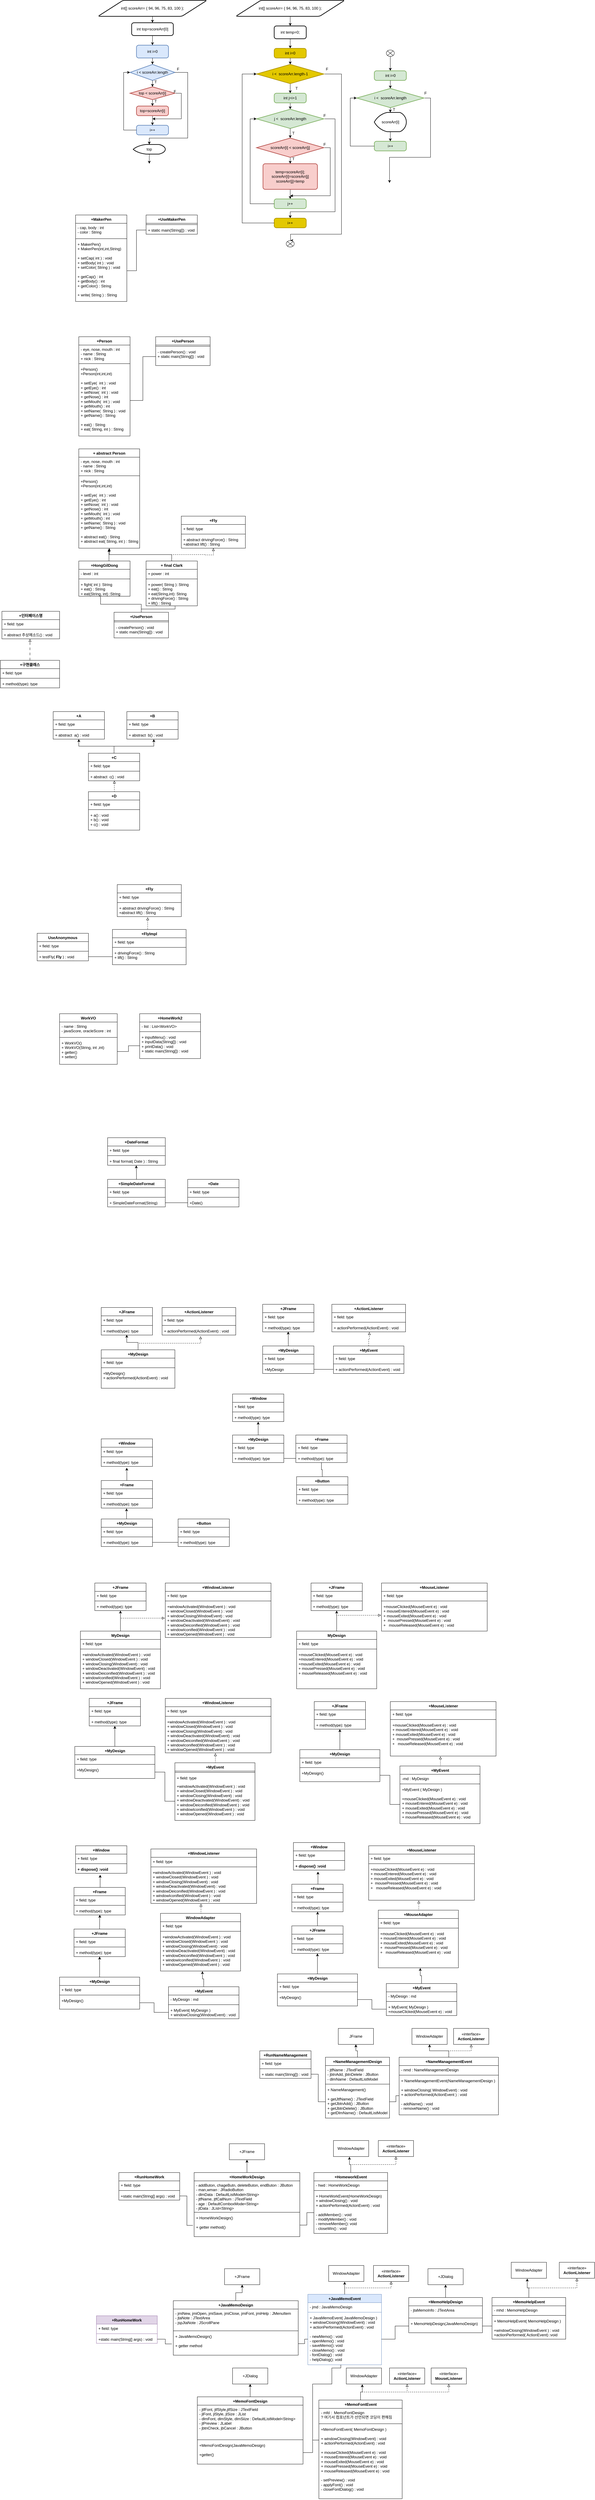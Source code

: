 <mxfile version="23.0.2" type="device">
  <diagram name="페이지-1" id="vbslq04fuWV4ljoPTH7j">
    <mxGraphModel dx="952" dy="1731" grid="1" gridSize="10" guides="1" tooltips="1" connect="1" arrows="1" fold="1" page="1" pageScale="1" pageWidth="827" pageHeight="1169" math="0" shadow="0">
      <root>
        <mxCell id="0" />
        <mxCell id="1" parent="0" />
        <mxCell id="DV4E9VB0ScUyyCpKAgML-1" value="+MakerPen" style="swimlane;fontStyle=1;align=center;verticalAlign=top;childLayout=stackLayout;horizontal=1;startSize=26;horizontalStack=0;resizeParent=1;resizeParentMax=0;resizeLast=0;collapsible=1;marginBottom=0;whiteSpace=wrap;html=1;" parent="1" vertex="1">
          <mxGeometry x="280" y="430" width="160" height="270" as="geometry">
            <mxRectangle x="320" y="430" width="100" height="30" as="alternateBounds" />
          </mxGeometry>
        </mxCell>
        <mxCell id="DV4E9VB0ScUyyCpKAgML-2" value="- cap, body : int&lt;br&gt;- color : String" style="text;strokeColor=none;fillColor=none;align=left;verticalAlign=top;spacingLeft=4;spacingRight=4;overflow=hidden;rotatable=0;points=[[0,0.5],[1,0.5]];portConstraint=eastwest;whiteSpace=wrap;html=1;" parent="DV4E9VB0ScUyyCpKAgML-1" vertex="1">
          <mxGeometry y="26" width="160" height="44" as="geometry" />
        </mxCell>
        <mxCell id="DV4E9VB0ScUyyCpKAgML-3" value="" style="line;strokeWidth=1;fillColor=none;align=left;verticalAlign=middle;spacingTop=-1;spacingLeft=3;spacingRight=3;rotatable=0;labelPosition=right;points=[];portConstraint=eastwest;strokeColor=inherit;" parent="DV4E9VB0ScUyyCpKAgML-1" vertex="1">
          <mxGeometry y="70" width="160" height="8" as="geometry" />
        </mxCell>
        <mxCell id="DV4E9VB0ScUyyCpKAgML-4" value="+ MakerPen()&lt;br&gt;+ MakerPen(int,int,String)&lt;br&gt;&lt;br&gt;+ setCap( int ) : void&lt;br&gt;+ setBody( int ) : void&lt;br&gt;+ setColor( String ) : void&lt;br&gt;&lt;br&gt;+ getCap() : int&lt;br&gt;+ getBody() : int&lt;br&gt;+ getColor() : String&lt;br&gt;&lt;br&gt;+ write( String ) : String" style="text;strokeColor=none;fillColor=none;align=left;verticalAlign=top;spacingLeft=4;spacingRight=4;overflow=hidden;rotatable=0;points=[[0,0.5],[1,0.5]];portConstraint=eastwest;whiteSpace=wrap;html=1;" parent="DV4E9VB0ScUyyCpKAgML-1" vertex="1">
          <mxGeometry y="78" width="160" height="192" as="geometry" />
        </mxCell>
        <mxCell id="DV4E9VB0ScUyyCpKAgML-5" value="+UseMakerPen" style="swimlane;fontStyle=1;align=center;verticalAlign=top;childLayout=stackLayout;horizontal=1;startSize=26;horizontalStack=0;resizeParent=1;resizeParentMax=0;resizeLast=0;collapsible=1;marginBottom=0;whiteSpace=wrap;html=1;" parent="1" vertex="1">
          <mxGeometry x="500" y="430" width="160" height="60" as="geometry" />
        </mxCell>
        <mxCell id="DV4E9VB0ScUyyCpKAgML-7" value="" style="line;strokeWidth=1;fillColor=none;align=left;verticalAlign=middle;spacingTop=-1;spacingLeft=3;spacingRight=3;rotatable=0;labelPosition=right;points=[];portConstraint=eastwest;strokeColor=inherit;" parent="DV4E9VB0ScUyyCpKAgML-5" vertex="1">
          <mxGeometry y="26" width="160" height="8" as="geometry" />
        </mxCell>
        <mxCell id="DV4E9VB0ScUyyCpKAgML-8" value="+ static main(String[]) : void" style="text;strokeColor=none;fillColor=none;align=left;verticalAlign=top;spacingLeft=4;spacingRight=4;overflow=hidden;rotatable=0;points=[[0,0.5],[1,0.5]];portConstraint=eastwest;whiteSpace=wrap;html=1;" parent="DV4E9VB0ScUyyCpKAgML-5" vertex="1">
          <mxGeometry y="34" width="160" height="26" as="geometry" />
        </mxCell>
        <mxCell id="DV4E9VB0ScUyyCpKAgML-9" style="edgeStyle=orthogonalEdgeStyle;rounded=0;orthogonalLoop=1;jettySize=auto;html=1;exitX=1;exitY=0.5;exitDx=0;exitDy=0;entryX=0;entryY=0.5;entryDx=0;entryDy=0;endArrow=none;endFill=0;" parent="1" source="DV4E9VB0ScUyyCpKAgML-4" target="DV4E9VB0ScUyyCpKAgML-8" edge="1">
          <mxGeometry relative="1" as="geometry" />
        </mxCell>
        <mxCell id="vJcbTLuZxhr4OLmYsT-K-1" value="+Person" style="swimlane;fontStyle=1;align=center;verticalAlign=top;childLayout=stackLayout;horizontal=1;startSize=26;horizontalStack=0;resizeParent=1;resizeParentMax=0;resizeLast=0;collapsible=1;marginBottom=0;whiteSpace=wrap;html=1;" parent="1" vertex="1">
          <mxGeometry x="290" y="810" width="160" height="310" as="geometry" />
        </mxCell>
        <mxCell id="vJcbTLuZxhr4OLmYsT-K-2" value="- eye, nose, mouth : int&lt;br&gt;- name : String&lt;br&gt;+ nick : String" style="text;strokeColor=none;fillColor=none;align=left;verticalAlign=top;spacingLeft=4;spacingRight=4;overflow=hidden;rotatable=0;points=[[0,0.5],[1,0.5]];portConstraint=eastwest;whiteSpace=wrap;html=1;" parent="vJcbTLuZxhr4OLmYsT-K-1" vertex="1">
          <mxGeometry y="26" width="160" height="54" as="geometry" />
        </mxCell>
        <mxCell id="vJcbTLuZxhr4OLmYsT-K-3" value="" style="line;strokeWidth=1;fillColor=none;align=left;verticalAlign=middle;spacingTop=-1;spacingLeft=3;spacingRight=3;rotatable=0;labelPosition=right;points=[];portConstraint=eastwest;strokeColor=inherit;" parent="vJcbTLuZxhr4OLmYsT-K-1" vertex="1">
          <mxGeometry y="80" width="160" height="8" as="geometry" />
        </mxCell>
        <mxCell id="vJcbTLuZxhr4OLmYsT-K-4" value="+Person()&lt;br&gt;+Person(int,int,int)&lt;br&gt;&lt;br&gt;+ setEye(&amp;nbsp; int ) : void&amp;nbsp;&lt;br&gt;+ getEye() : int&lt;br&gt;+ setNose(&amp;nbsp; int ) : void&amp;nbsp;&lt;br style=&quot;border-color: var(--border-color);&quot;&gt;+ getNose() : int&lt;br&gt;+ setMouth(&amp;nbsp; int ) : void&amp;nbsp;&lt;br style=&quot;border-color: var(--border-color);&quot;&gt;+ getMouth() : int&lt;br&gt;+ setName(&amp;nbsp; String ) : void&amp;nbsp;&lt;br style=&quot;border-color: var(--border-color);&quot;&gt;+ getName() : String&lt;br&gt;&lt;br&gt;+ eat() : String&lt;br&gt;+ eat( String, int ) : String" style="text;strokeColor=none;fillColor=none;align=left;verticalAlign=top;spacingLeft=4;spacingRight=4;overflow=hidden;rotatable=0;points=[[0,0.5],[1,0.5]];portConstraint=eastwest;whiteSpace=wrap;html=1;" parent="vJcbTLuZxhr4OLmYsT-K-1" vertex="1">
          <mxGeometry y="88" width="160" height="222" as="geometry" />
        </mxCell>
        <mxCell id="vJcbTLuZxhr4OLmYsT-K-5" value="+UsePerson" style="swimlane;fontStyle=1;align=center;verticalAlign=top;childLayout=stackLayout;horizontal=1;startSize=26;horizontalStack=0;resizeParent=1;resizeParentMax=0;resizeLast=0;collapsible=1;marginBottom=0;whiteSpace=wrap;html=1;" parent="1" vertex="1">
          <mxGeometry x="530" y="810" width="170" height="90" as="geometry" />
        </mxCell>
        <mxCell id="vJcbTLuZxhr4OLmYsT-K-7" value="" style="line;strokeWidth=1;fillColor=none;align=left;verticalAlign=middle;spacingTop=-1;spacingLeft=3;spacingRight=3;rotatable=0;labelPosition=right;points=[];portConstraint=eastwest;strokeColor=inherit;" parent="vJcbTLuZxhr4OLmYsT-K-5" vertex="1">
          <mxGeometry y="26" width="170" height="8" as="geometry" />
        </mxCell>
        <mxCell id="vJcbTLuZxhr4OLmYsT-K-8" value="- createPerson() : void&lt;br&gt;+ static main(String[]) : void" style="text;strokeColor=none;fillColor=none;align=left;verticalAlign=top;spacingLeft=4;spacingRight=4;overflow=hidden;rotatable=0;points=[[0,0.5],[1,0.5]];portConstraint=eastwest;whiteSpace=wrap;html=1;" parent="vJcbTLuZxhr4OLmYsT-K-5" vertex="1">
          <mxGeometry y="34" width="170" height="56" as="geometry" />
        </mxCell>
        <mxCell id="vJcbTLuZxhr4OLmYsT-K-9" style="edgeStyle=orthogonalEdgeStyle;rounded=0;orthogonalLoop=1;jettySize=auto;html=1;exitX=1;exitY=0.5;exitDx=0;exitDy=0;entryX=0;entryY=0.5;entryDx=0;entryDy=0;endArrow=none;endFill=0;" parent="1" source="vJcbTLuZxhr4OLmYsT-K-4" target="vJcbTLuZxhr4OLmYsT-K-8" edge="1">
          <mxGeometry relative="1" as="geometry" />
        </mxCell>
        <mxCell id="6YT9MreQ2xZqXl0L_XE--9" style="edgeStyle=orthogonalEdgeStyle;rounded=0;orthogonalLoop=1;jettySize=auto;html=1;exitX=0.5;exitY=1;exitDx=0;exitDy=0;entryX=0.5;entryY=0;entryDx=0;entryDy=0;" parent="1" source="6YT9MreQ2xZqXl0L_XE--1" target="6YT9MreQ2xZqXl0L_XE--4" edge="1">
          <mxGeometry relative="1" as="geometry" />
        </mxCell>
        <mxCell id="6YT9MreQ2xZqXl0L_XE--1" value="int[] scoreArr= { 94, 96, 75, 83, 100 };" style="shape=parallelogram;html=1;strokeWidth=2;perimeter=parallelogramPerimeter;whiteSpace=wrap;rounded=1;arcSize=12;size=0.23;" parent="1" vertex="1">
          <mxGeometry x="350" y="-240" width="340" height="50" as="geometry" />
        </mxCell>
        <mxCell id="6YT9MreQ2xZqXl0L_XE--2" value="i &amp;lt; scoreArr.length" style="strokeWidth=2;html=1;shape=mxgraph.flowchart.decision;whiteSpace=wrap;fillColor=#dae8fc;strokeColor=#6c8ebf;" parent="1" vertex="1">
          <mxGeometry x="450" y="-40" width="140" height="50" as="geometry" />
        </mxCell>
        <mxCell id="6YT9MreQ2xZqXl0L_XE--3" value="int i=0" style="rounded=1;whiteSpace=wrap;html=1;absoluteArcSize=1;arcSize=14;strokeWidth=2;fillColor=#dae8fc;strokeColor=#6c8ebf;" parent="1" vertex="1">
          <mxGeometry x="470" y="-100" width="100" height="40" as="geometry" />
        </mxCell>
        <mxCell id="6YT9MreQ2xZqXl0L_XE--10" style="edgeStyle=orthogonalEdgeStyle;rounded=0;orthogonalLoop=1;jettySize=auto;html=1;exitX=0.5;exitY=1;exitDx=0;exitDy=0;entryX=0.5;entryY=0;entryDx=0;entryDy=0;" parent="1" source="6YT9MreQ2xZqXl0L_XE--4" target="6YT9MreQ2xZqXl0L_XE--3" edge="1">
          <mxGeometry relative="1" as="geometry" />
        </mxCell>
        <mxCell id="6YT9MreQ2xZqXl0L_XE--4" value="int top=scoreArr[0]" style="rounded=1;whiteSpace=wrap;html=1;absoluteArcSize=1;arcSize=14;strokeWidth=2;" parent="1" vertex="1">
          <mxGeometry x="455" y="-170" width="130" height="40" as="geometry" />
        </mxCell>
        <mxCell id="6YT9MreQ2xZqXl0L_XE--13" style="edgeStyle=orthogonalEdgeStyle;rounded=0;orthogonalLoop=1;jettySize=auto;html=1;exitX=0.5;exitY=1;exitDx=0;exitDy=0;exitPerimeter=0;entryX=0.5;entryY=0;entryDx=0;entryDy=0;" parent="1" source="6YT9MreQ2xZqXl0L_XE--5" target="6YT9MreQ2xZqXl0L_XE--6" edge="1">
          <mxGeometry relative="1" as="geometry" />
        </mxCell>
        <mxCell id="6YT9MreQ2xZqXl0L_XE--22" style="edgeStyle=orthogonalEdgeStyle;rounded=0;orthogonalLoop=1;jettySize=auto;html=1;exitX=1;exitY=0.5;exitDx=0;exitDy=0;exitPerimeter=0;" parent="1" source="6YT9MreQ2xZqXl0L_XE--5" edge="1">
          <mxGeometry relative="1" as="geometry">
            <mxPoint x="520" y="130" as="targetPoint" />
            <Array as="points">
              <mxPoint x="610" y="50" />
              <mxPoint x="610" y="130" />
            </Array>
          </mxGeometry>
        </mxCell>
        <mxCell id="6YT9MreQ2xZqXl0L_XE--5" value="top &amp;lt; scoreArr[i]" style="strokeWidth=2;html=1;shape=mxgraph.flowchart.decision;whiteSpace=wrap;fillColor=#f8cecc;strokeColor=#b85450;" parent="1" vertex="1">
          <mxGeometry x="450" y="30" width="140" height="40" as="geometry" />
        </mxCell>
        <mxCell id="6YT9MreQ2xZqXl0L_XE--14" style="edgeStyle=orthogonalEdgeStyle;rounded=0;orthogonalLoop=1;jettySize=auto;html=1;exitX=0.5;exitY=1;exitDx=0;exitDy=0;entryX=0.5;entryY=0;entryDx=0;entryDy=0;" parent="1" source="6YT9MreQ2xZqXl0L_XE--6" target="6YT9MreQ2xZqXl0L_XE--7" edge="1">
          <mxGeometry relative="1" as="geometry" />
        </mxCell>
        <mxCell id="6YT9MreQ2xZqXl0L_XE--6" value="top=scoreArr[i]" style="rounded=1;whiteSpace=wrap;html=1;absoluteArcSize=1;arcSize=14;strokeWidth=2;fillColor=#f8cecc;strokeColor=#b85450;" parent="1" vertex="1">
          <mxGeometry x="470" y="90" width="100" height="30" as="geometry" />
        </mxCell>
        <mxCell id="6YT9MreQ2xZqXl0L_XE--7" value="i++" style="rounded=1;whiteSpace=wrap;html=1;absoluteArcSize=1;arcSize=14;strokeWidth=2;fillColor=#dae8fc;strokeColor=#6c8ebf;" parent="1" vertex="1">
          <mxGeometry x="470" y="150" width="100" height="30" as="geometry" />
        </mxCell>
        <mxCell id="6YT9MreQ2xZqXl0L_XE--17" style="edgeStyle=orthogonalEdgeStyle;rounded=0;orthogonalLoop=1;jettySize=auto;html=1;exitX=0.5;exitY=1;exitDx=0;exitDy=0;exitPerimeter=0;" parent="1" source="6YT9MreQ2xZqXl0L_XE--8" edge="1">
          <mxGeometry relative="1" as="geometry">
            <mxPoint x="510.103" y="270" as="targetPoint" />
          </mxGeometry>
        </mxCell>
        <mxCell id="6YT9MreQ2xZqXl0L_XE--8" value="top" style="strokeWidth=2;html=1;shape=mxgraph.flowchart.display;whiteSpace=wrap;" parent="1" vertex="1">
          <mxGeometry x="460" y="210" width="100" height="30" as="geometry" />
        </mxCell>
        <mxCell id="6YT9MreQ2xZqXl0L_XE--11" style="edgeStyle=orthogonalEdgeStyle;rounded=0;orthogonalLoop=1;jettySize=auto;html=1;exitX=0.5;exitY=1;exitDx=0;exitDy=0;entryX=0.5;entryY=0;entryDx=0;entryDy=0;entryPerimeter=0;" parent="1" source="6YT9MreQ2xZqXl0L_XE--3" target="6YT9MreQ2xZqXl0L_XE--2" edge="1">
          <mxGeometry relative="1" as="geometry" />
        </mxCell>
        <mxCell id="6YT9MreQ2xZqXl0L_XE--12" style="edgeStyle=orthogonalEdgeStyle;rounded=0;orthogonalLoop=1;jettySize=auto;html=1;exitX=0.5;exitY=1;exitDx=0;exitDy=0;exitPerimeter=0;entryX=0.5;entryY=0;entryDx=0;entryDy=0;entryPerimeter=0;" parent="1" source="6YT9MreQ2xZqXl0L_XE--2" target="6YT9MreQ2xZqXl0L_XE--5" edge="1">
          <mxGeometry relative="1" as="geometry" />
        </mxCell>
        <mxCell id="6YT9MreQ2xZqXl0L_XE--15" style="edgeStyle=orthogonalEdgeStyle;rounded=0;orthogonalLoop=1;jettySize=auto;html=1;exitX=0;exitY=0.5;exitDx=0;exitDy=0;entryX=0;entryY=0.5;entryDx=0;entryDy=0;entryPerimeter=0;" parent="1" source="6YT9MreQ2xZqXl0L_XE--7" target="6YT9MreQ2xZqXl0L_XE--2" edge="1">
          <mxGeometry relative="1" as="geometry" />
        </mxCell>
        <mxCell id="6YT9MreQ2xZqXl0L_XE--16" style="edgeStyle=orthogonalEdgeStyle;rounded=0;orthogonalLoop=1;jettySize=auto;html=1;exitX=1;exitY=0.5;exitDx=0;exitDy=0;exitPerimeter=0;entryX=0.5;entryY=0;entryDx=0;entryDy=0;entryPerimeter=0;" parent="1" source="6YT9MreQ2xZqXl0L_XE--2" target="6YT9MreQ2xZqXl0L_XE--8" edge="1">
          <mxGeometry relative="1" as="geometry">
            <Array as="points">
              <mxPoint x="630" y="-15" />
              <mxPoint x="630" y="190" />
              <mxPoint x="510" y="190" />
            </Array>
          </mxGeometry>
        </mxCell>
        <mxCell id="6YT9MreQ2xZqXl0L_XE--18" value="T" style="text;html=1;strokeColor=none;fillColor=none;align=center;verticalAlign=middle;whiteSpace=wrap;rounded=0;" parent="1" vertex="1">
          <mxGeometry x="500" width="60" height="30" as="geometry" />
        </mxCell>
        <mxCell id="6YT9MreQ2xZqXl0L_XE--19" value="T" style="text;html=1;strokeColor=none;fillColor=none;align=center;verticalAlign=middle;whiteSpace=wrap;rounded=0;" parent="1" vertex="1">
          <mxGeometry x="500" y="60" width="60" height="30" as="geometry" />
        </mxCell>
        <mxCell id="6YT9MreQ2xZqXl0L_XE--20" value="F" style="text;html=1;strokeColor=none;fillColor=none;align=center;verticalAlign=middle;whiteSpace=wrap;rounded=0;" parent="1" vertex="1">
          <mxGeometry x="570" y="-40" width="60" height="30" as="geometry" />
        </mxCell>
        <mxCell id="6YT9MreQ2xZqXl0L_XE--23" value="F" style="text;html=1;strokeColor=none;fillColor=none;align=center;verticalAlign=middle;whiteSpace=wrap;rounded=0;" parent="1" vertex="1">
          <mxGeometry x="560" y="30" width="60" height="30" as="geometry" />
        </mxCell>
        <mxCell id="6YT9MreQ2xZqXl0L_XE--35" style="edgeStyle=orthogonalEdgeStyle;rounded=0;orthogonalLoop=1;jettySize=auto;html=1;exitX=0.5;exitY=1;exitDx=0;exitDy=0;entryX=0.5;entryY=0;entryDx=0;entryDy=0;" parent="1" source="6YT9MreQ2xZqXl0L_XE--24" target="6YT9MreQ2xZqXl0L_XE--26" edge="1">
          <mxGeometry relative="1" as="geometry" />
        </mxCell>
        <mxCell id="6YT9MreQ2xZqXl0L_XE--24" value="int[] scoreArr= { 94, 96, 75, 83, 100 };" style="shape=parallelogram;html=1;strokeWidth=2;perimeter=parallelogramPerimeter;whiteSpace=wrap;rounded=1;arcSize=12;size=0.23;" parent="1" vertex="1">
          <mxGeometry x="780" y="-240" width="340" height="50" as="geometry" />
        </mxCell>
        <mxCell id="6YT9MreQ2xZqXl0L_XE--36" style="edgeStyle=orthogonalEdgeStyle;rounded=0;orthogonalLoop=1;jettySize=auto;html=1;exitX=0.5;exitY=1;exitDx=0;exitDy=0;entryX=0.5;entryY=0;entryDx=0;entryDy=0;" parent="1" source="6YT9MreQ2xZqXl0L_XE--26" target="6YT9MreQ2xZqXl0L_XE--27" edge="1">
          <mxGeometry relative="1" as="geometry" />
        </mxCell>
        <mxCell id="6YT9MreQ2xZqXl0L_XE--26" value="int temp=0;" style="rounded=1;whiteSpace=wrap;html=1;absoluteArcSize=1;arcSize=14;strokeWidth=2;" parent="1" vertex="1">
          <mxGeometry x="900" y="-160" width="100" height="40" as="geometry" />
        </mxCell>
        <mxCell id="6YT9MreQ2xZqXl0L_XE--27" value="int i=0" style="rounded=1;whiteSpace=wrap;html=1;absoluteArcSize=1;arcSize=14;strokeWidth=2;fillColor=#e3c800;fontColor=#000000;strokeColor=#B09500;" parent="1" vertex="1">
          <mxGeometry x="900" y="-90" width="100" height="30" as="geometry" />
        </mxCell>
        <mxCell id="6YT9MreQ2xZqXl0L_XE--38" style="edgeStyle=orthogonalEdgeStyle;rounded=0;orthogonalLoop=1;jettySize=auto;html=1;exitX=0.5;exitY=1;exitDx=0;exitDy=0;exitPerimeter=0;entryX=0.5;entryY=0;entryDx=0;entryDy=0;" parent="1" source="6YT9MreQ2xZqXl0L_XE--28" target="6YT9MreQ2xZqXl0L_XE--29" edge="1">
          <mxGeometry relative="1" as="geometry" />
        </mxCell>
        <mxCell id="6YT9MreQ2xZqXl0L_XE--47" style="edgeStyle=orthogonalEdgeStyle;rounded=0;orthogonalLoop=1;jettySize=auto;html=1;exitX=1;exitY=0.5;exitDx=0;exitDy=0;exitPerimeter=0;" parent="1" source="6YT9MreQ2xZqXl0L_XE--28" edge="1">
          <mxGeometry relative="1" as="geometry">
            <mxPoint x="950" y="510" as="targetPoint" />
            <Array as="points">
              <mxPoint x="1110" y="-10" />
              <mxPoint x="1110" y="490" />
              <mxPoint x="951" y="490" />
              <mxPoint x="951" y="510" />
            </Array>
          </mxGeometry>
        </mxCell>
        <mxCell id="6YT9MreQ2xZqXl0L_XE--28" value="i &amp;lt;&amp;nbsp; scoreArr.length-1" style="strokeWidth=2;html=1;shape=mxgraph.flowchart.decision;whiteSpace=wrap;fillColor=#e3c800;fontColor=#000000;strokeColor=#B09500;" parent="1" vertex="1">
          <mxGeometry x="845" y="-40" width="210" height="60" as="geometry" />
        </mxCell>
        <mxCell id="6YT9MreQ2xZqXl0L_XE--39" style="edgeStyle=orthogonalEdgeStyle;rounded=0;orthogonalLoop=1;jettySize=auto;html=1;exitX=0.5;exitY=1;exitDx=0;exitDy=0;" parent="1" source="6YT9MreQ2xZqXl0L_XE--29" target="6YT9MreQ2xZqXl0L_XE--30" edge="1">
          <mxGeometry relative="1" as="geometry" />
        </mxCell>
        <mxCell id="6YT9MreQ2xZqXl0L_XE--29" value="int j=i+1" style="rounded=1;whiteSpace=wrap;html=1;absoluteArcSize=1;arcSize=14;strokeWidth=2;fillColor=#d5e8d4;strokeColor=#82b366;" parent="1" vertex="1">
          <mxGeometry x="900" y="50" width="100" height="30" as="geometry" />
        </mxCell>
        <mxCell id="6YT9MreQ2xZqXl0L_XE--45" style="edgeStyle=orthogonalEdgeStyle;rounded=0;orthogonalLoop=1;jettySize=auto;html=1;exitX=1;exitY=0.5;exitDx=0;exitDy=0;exitPerimeter=0;entryX=0.5;entryY=0;entryDx=0;entryDy=0;" parent="1" source="6YT9MreQ2xZqXl0L_XE--30" target="6YT9MreQ2xZqXl0L_XE--34" edge="1">
          <mxGeometry relative="1" as="geometry">
            <Array as="points">
              <mxPoint x="1090" y="130" />
              <mxPoint x="1090" y="420" />
              <mxPoint x="950" y="420" />
            </Array>
          </mxGeometry>
        </mxCell>
        <mxCell id="6YT9MreQ2xZqXl0L_XE--30" value="j &amp;lt;&amp;nbsp; scoreArr.length" style="strokeWidth=2;html=1;shape=mxgraph.flowchart.decision;whiteSpace=wrap;fillColor=#d5e8d4;strokeColor=#82b366;" parent="1" vertex="1">
          <mxGeometry x="845" y="100" width="210" height="60" as="geometry" />
        </mxCell>
        <mxCell id="6YT9MreQ2xZqXl0L_XE--41" style="edgeStyle=orthogonalEdgeStyle;rounded=0;orthogonalLoop=1;jettySize=auto;html=1;exitX=0.5;exitY=1;exitDx=0;exitDy=0;exitPerimeter=0;entryX=0.5;entryY=0;entryDx=0;entryDy=0;" parent="1" source="6YT9MreQ2xZqXl0L_XE--31" target="6YT9MreQ2xZqXl0L_XE--32" edge="1">
          <mxGeometry relative="1" as="geometry" />
        </mxCell>
        <mxCell id="6YT9MreQ2xZqXl0L_XE--43" style="edgeStyle=orthogonalEdgeStyle;rounded=0;orthogonalLoop=1;jettySize=auto;html=1;exitX=1;exitY=0.5;exitDx=0;exitDy=0;exitPerimeter=0;" parent="1" source="6YT9MreQ2xZqXl0L_XE--31" edge="1">
          <mxGeometry relative="1" as="geometry">
            <mxPoint x="950" y="370" as="targetPoint" />
            <Array as="points">
              <mxPoint x="1075" y="220" />
              <mxPoint x="1075" y="370" />
            </Array>
          </mxGeometry>
        </mxCell>
        <mxCell id="6YT9MreQ2xZqXl0L_XE--31" value="scoreArr[i] &amp;lt; scoreArr[j]" style="strokeWidth=2;html=1;shape=mxgraph.flowchart.decision;whiteSpace=wrap;fillColor=#f8cecc;strokeColor=#b85450;" parent="1" vertex="1">
          <mxGeometry x="845" y="190" width="210" height="60" as="geometry" />
        </mxCell>
        <mxCell id="6YT9MreQ2xZqXl0L_XE--42" style="edgeStyle=orthogonalEdgeStyle;rounded=0;orthogonalLoop=1;jettySize=auto;html=1;exitX=0.5;exitY=1;exitDx=0;exitDy=0;entryX=0.5;entryY=0;entryDx=0;entryDy=0;" parent="1" source="6YT9MreQ2xZqXl0L_XE--32" target="6YT9MreQ2xZqXl0L_XE--33" edge="1">
          <mxGeometry relative="1" as="geometry" />
        </mxCell>
        <mxCell id="6YT9MreQ2xZqXl0L_XE--32" value="temp=scoreArr[i];&lt;br&gt;scoreArr[i]=scoreArr[j]&lt;br&gt;scoreArr[j]=temp" style="rounded=1;whiteSpace=wrap;html=1;absoluteArcSize=1;arcSize=14;strokeWidth=2;fillColor=#f8cecc;strokeColor=#b85450;" parent="1" vertex="1">
          <mxGeometry x="865" y="270" width="170" height="80" as="geometry" />
        </mxCell>
        <mxCell id="6YT9MreQ2xZqXl0L_XE--33" value="j++" style="rounded=1;whiteSpace=wrap;html=1;absoluteArcSize=1;arcSize=14;strokeWidth=2;fillColor=#d5e8d4;strokeColor=#82b366;" parent="1" vertex="1">
          <mxGeometry x="900" y="380" width="100" height="30" as="geometry" />
        </mxCell>
        <mxCell id="6YT9MreQ2xZqXl0L_XE--34" value="i++" style="rounded=1;whiteSpace=wrap;html=1;absoluteArcSize=1;arcSize=14;strokeWidth=2;fillColor=#e3c800;fontColor=#000000;strokeColor=#B09500;" parent="1" vertex="1">
          <mxGeometry x="900" y="440" width="100" height="30" as="geometry" />
        </mxCell>
        <mxCell id="6YT9MreQ2xZqXl0L_XE--37" style="edgeStyle=orthogonalEdgeStyle;rounded=0;orthogonalLoop=1;jettySize=auto;html=1;exitX=0.5;exitY=1;exitDx=0;exitDy=0;entryX=0.5;entryY=0;entryDx=0;entryDy=0;entryPerimeter=0;" parent="1" source="6YT9MreQ2xZqXl0L_XE--27" target="6YT9MreQ2xZqXl0L_XE--28" edge="1">
          <mxGeometry relative="1" as="geometry" />
        </mxCell>
        <mxCell id="6YT9MreQ2xZqXl0L_XE--40" style="edgeStyle=orthogonalEdgeStyle;rounded=0;orthogonalLoop=1;jettySize=auto;html=1;exitX=0.5;exitY=1;exitDx=0;exitDy=0;exitPerimeter=0;entryX=0.5;entryY=0;entryDx=0;entryDy=0;entryPerimeter=0;" parent="1" source="6YT9MreQ2xZqXl0L_XE--30" target="6YT9MreQ2xZqXl0L_XE--31" edge="1">
          <mxGeometry relative="1" as="geometry" />
        </mxCell>
        <mxCell id="6YT9MreQ2xZqXl0L_XE--44" style="edgeStyle=orthogonalEdgeStyle;rounded=0;orthogonalLoop=1;jettySize=auto;html=1;exitX=0;exitY=0.5;exitDx=0;exitDy=0;entryX=0;entryY=0.5;entryDx=0;entryDy=0;entryPerimeter=0;" parent="1" source="6YT9MreQ2xZqXl0L_XE--33" target="6YT9MreQ2xZqXl0L_XE--30" edge="1">
          <mxGeometry relative="1" as="geometry" />
        </mxCell>
        <mxCell id="6YT9MreQ2xZqXl0L_XE--46" style="edgeStyle=orthogonalEdgeStyle;rounded=0;orthogonalLoop=1;jettySize=auto;html=1;exitX=0;exitY=0.5;exitDx=0;exitDy=0;entryX=0;entryY=0.5;entryDx=0;entryDy=0;entryPerimeter=0;" parent="1" source="6YT9MreQ2xZqXl0L_XE--34" target="6YT9MreQ2xZqXl0L_XE--28" edge="1">
          <mxGeometry relative="1" as="geometry">
            <Array as="points">
              <mxPoint x="800" y="455" />
              <mxPoint x="800" y="-10" />
            </Array>
          </mxGeometry>
        </mxCell>
        <mxCell id="6YT9MreQ2xZqXl0L_XE--48" value="" style="verticalLabelPosition=bottom;verticalAlign=top;html=1;shape=mxgraph.flowchart.or;" parent="1" vertex="1">
          <mxGeometry x="937.5" y="510" width="25" height="20" as="geometry" />
        </mxCell>
        <mxCell id="6YT9MreQ2xZqXl0L_XE--54" style="edgeStyle=orthogonalEdgeStyle;rounded=0;orthogonalLoop=1;jettySize=auto;html=1;exitX=0.5;exitY=1;exitDx=0;exitDy=0;exitPerimeter=0;" parent="1" source="6YT9MreQ2xZqXl0L_XE--49" target="6YT9MreQ2xZqXl0L_XE--50" edge="1">
          <mxGeometry relative="1" as="geometry" />
        </mxCell>
        <mxCell id="6YT9MreQ2xZqXl0L_XE--49" value="" style="verticalLabelPosition=bottom;verticalAlign=top;html=1;shape=mxgraph.flowchart.or;" parent="1" vertex="1">
          <mxGeometry x="1250" y="-85" width="25" height="20" as="geometry" />
        </mxCell>
        <mxCell id="6YT9MreQ2xZqXl0L_XE--50" value="int i=0" style="rounded=1;whiteSpace=wrap;html=1;absoluteArcSize=1;arcSize=14;strokeWidth=2;fillColor=#d5e8d4;strokeColor=#82b366;" parent="1" vertex="1">
          <mxGeometry x="1212.5" y="-20" width="100" height="30" as="geometry" />
        </mxCell>
        <mxCell id="6YT9MreQ2xZqXl0L_XE--59" style="edgeStyle=orthogonalEdgeStyle;rounded=0;orthogonalLoop=1;jettySize=auto;html=1;exitX=1;exitY=0.5;exitDx=0;exitDy=0;exitPerimeter=0;" parent="1" source="6YT9MreQ2xZqXl0L_XE--51" edge="1">
          <mxGeometry relative="1" as="geometry">
            <mxPoint x="1260" y="330" as="targetPoint" />
            <Array as="points">
              <mxPoint x="1388" y="65" />
              <mxPoint x="1388" y="250" />
              <mxPoint x="1260" y="250" />
            </Array>
          </mxGeometry>
        </mxCell>
        <mxCell id="6YT9MreQ2xZqXl0L_XE--51" value="i &amp;lt;&amp;nbsp; scoreArr.length" style="strokeWidth=2;html=1;shape=mxgraph.flowchart.decision;whiteSpace=wrap;fillColor=#d5e8d4;strokeColor=#82b366;" parent="1" vertex="1">
          <mxGeometry x="1157.5" y="35" width="210" height="60" as="geometry" />
        </mxCell>
        <mxCell id="6YT9MreQ2xZqXl0L_XE--52" value="i++" style="rounded=1;whiteSpace=wrap;html=1;absoluteArcSize=1;arcSize=14;strokeWidth=2;fillColor=#d5e8d4;strokeColor=#82b366;" parent="1" vertex="1">
          <mxGeometry x="1212.5" y="200" width="100" height="30" as="geometry" />
        </mxCell>
        <mxCell id="6YT9MreQ2xZqXl0L_XE--57" style="edgeStyle=orthogonalEdgeStyle;rounded=0;orthogonalLoop=1;jettySize=auto;html=1;exitX=0.5;exitY=1;exitDx=0;exitDy=0;exitPerimeter=0;entryX=0.5;entryY=0;entryDx=0;entryDy=0;" parent="1" source="6YT9MreQ2xZqXl0L_XE--53" target="6YT9MreQ2xZqXl0L_XE--52" edge="1">
          <mxGeometry relative="1" as="geometry" />
        </mxCell>
        <mxCell id="6YT9MreQ2xZqXl0L_XE--53" value="scoreArr[i]" style="strokeWidth=2;html=1;shape=mxgraph.flowchart.display;whiteSpace=wrap;" parent="1" vertex="1">
          <mxGeometry x="1212.5" y="110" width="100" height="60" as="geometry" />
        </mxCell>
        <mxCell id="6YT9MreQ2xZqXl0L_XE--55" style="edgeStyle=orthogonalEdgeStyle;rounded=0;orthogonalLoop=1;jettySize=auto;html=1;exitX=0.5;exitY=1;exitDx=0;exitDy=0;entryX=0.5;entryY=0;entryDx=0;entryDy=0;entryPerimeter=0;" parent="1" source="6YT9MreQ2xZqXl0L_XE--50" target="6YT9MreQ2xZqXl0L_XE--51" edge="1">
          <mxGeometry relative="1" as="geometry" />
        </mxCell>
        <mxCell id="6YT9MreQ2xZqXl0L_XE--56" style="edgeStyle=orthogonalEdgeStyle;rounded=0;orthogonalLoop=1;jettySize=auto;html=1;exitX=0.5;exitY=1;exitDx=0;exitDy=0;exitPerimeter=0;entryX=0.5;entryY=0;entryDx=0;entryDy=0;entryPerimeter=0;" parent="1" source="6YT9MreQ2xZqXl0L_XE--51" target="6YT9MreQ2xZqXl0L_XE--53" edge="1">
          <mxGeometry relative="1" as="geometry" />
        </mxCell>
        <mxCell id="6YT9MreQ2xZqXl0L_XE--58" style="edgeStyle=orthogonalEdgeStyle;rounded=0;orthogonalLoop=1;jettySize=auto;html=1;exitX=0;exitY=0.5;exitDx=0;exitDy=0;entryX=0;entryY=0.5;entryDx=0;entryDy=0;entryPerimeter=0;" parent="1" source="6YT9MreQ2xZqXl0L_XE--52" target="6YT9MreQ2xZqXl0L_XE--51" edge="1">
          <mxGeometry relative="1" as="geometry" />
        </mxCell>
        <mxCell id="6YT9MreQ2xZqXl0L_XE--60" value="T" style="text;html=1;strokeColor=none;fillColor=none;align=center;verticalAlign=middle;whiteSpace=wrap;rounded=0;" parent="1" vertex="1">
          <mxGeometry x="940" y="20" width="60" height="30" as="geometry" />
        </mxCell>
        <mxCell id="6YT9MreQ2xZqXl0L_XE--61" value="T" style="text;html=1;strokeColor=none;fillColor=none;align=center;verticalAlign=middle;whiteSpace=wrap;rounded=0;" parent="1" vertex="1">
          <mxGeometry x="930" y="160" width="60" height="30" as="geometry" />
        </mxCell>
        <mxCell id="6YT9MreQ2xZqXl0L_XE--62" value="T" style="text;html=1;strokeColor=none;fillColor=none;align=center;verticalAlign=middle;whiteSpace=wrap;rounded=0;" parent="1" vertex="1">
          <mxGeometry x="930" y="240" width="60" height="30" as="geometry" />
        </mxCell>
        <mxCell id="6YT9MreQ2xZqXl0L_XE--63" value="T" style="text;html=1;strokeColor=none;fillColor=none;align=center;verticalAlign=middle;whiteSpace=wrap;rounded=0;" parent="1" vertex="1">
          <mxGeometry x="1244" y="86" width="60" height="30" as="geometry" />
        </mxCell>
        <mxCell id="6YT9MreQ2xZqXl0L_XE--64" value="F" style="text;html=1;strokeColor=none;fillColor=none;align=center;verticalAlign=middle;whiteSpace=wrap;rounded=0;" parent="1" vertex="1">
          <mxGeometry x="1035" y="-40" width="60" height="30" as="geometry" />
        </mxCell>
        <mxCell id="6YT9MreQ2xZqXl0L_XE--65" value="F" style="text;html=1;strokeColor=none;fillColor=none;align=center;verticalAlign=middle;whiteSpace=wrap;rounded=0;" parent="1" vertex="1">
          <mxGeometry x="1035" y="110" width="45" height="20" as="geometry" />
        </mxCell>
        <mxCell id="6YT9MreQ2xZqXl0L_XE--66" value="F" style="text;html=1;strokeColor=none;fillColor=none;align=center;verticalAlign=middle;whiteSpace=wrap;rounded=0;" parent="1" vertex="1">
          <mxGeometry x="1035" y="200" width="45" height="20" as="geometry" />
        </mxCell>
        <mxCell id="6YT9MreQ2xZqXl0L_XE--67" value="F" style="text;html=1;strokeColor=none;fillColor=none;align=center;verticalAlign=middle;whiteSpace=wrap;rounded=0;" parent="1" vertex="1">
          <mxGeometry x="1350" y="40" width="45" height="20" as="geometry" />
        </mxCell>
        <mxCell id="J8IoZTycSEJivG0ufPNL-1" value="+ abstract Person" style="swimlane;fontStyle=1;align=center;verticalAlign=top;childLayout=stackLayout;horizontal=1;startSize=26;horizontalStack=0;resizeParent=1;resizeParentMax=0;resizeLast=0;collapsible=1;marginBottom=0;whiteSpace=wrap;html=1;" parent="1" vertex="1">
          <mxGeometry x="290" y="1160" width="190" height="310" as="geometry" />
        </mxCell>
        <mxCell id="J8IoZTycSEJivG0ufPNL-2" value="- eye, nose, mouth : int&lt;br&gt;- name : String&lt;br&gt;+ nick : String" style="text;strokeColor=none;fillColor=none;align=left;verticalAlign=top;spacingLeft=4;spacingRight=4;overflow=hidden;rotatable=0;points=[[0,0.5],[1,0.5]];portConstraint=eastwest;whiteSpace=wrap;html=1;" parent="J8IoZTycSEJivG0ufPNL-1" vertex="1">
          <mxGeometry y="26" width="190" height="54" as="geometry" />
        </mxCell>
        <mxCell id="J8IoZTycSEJivG0ufPNL-3" value="" style="line;strokeWidth=1;fillColor=none;align=left;verticalAlign=middle;spacingTop=-1;spacingLeft=3;spacingRight=3;rotatable=0;labelPosition=right;points=[];portConstraint=eastwest;strokeColor=inherit;" parent="J8IoZTycSEJivG0ufPNL-1" vertex="1">
          <mxGeometry y="80" width="190" height="8" as="geometry" />
        </mxCell>
        <mxCell id="J8IoZTycSEJivG0ufPNL-4" value="+Person()&lt;br&gt;+Person(int,int,int)&lt;br&gt;&lt;br&gt;+ setEye(&amp;nbsp; int ) : void&amp;nbsp;&lt;br&gt;+ getEye() : int&lt;br&gt;+ setNose(&amp;nbsp; int ) : void&amp;nbsp;&lt;br style=&quot;border-color: var(--border-color);&quot;&gt;+ getNose() : int&lt;br&gt;+ setMouth(&amp;nbsp; int ) : void&amp;nbsp;&lt;br style=&quot;border-color: var(--border-color);&quot;&gt;+ getMouth() : int&lt;br&gt;+ setName(&amp;nbsp; String ) : void&amp;nbsp;&lt;br style=&quot;border-color: var(--border-color);&quot;&gt;+ getName() : String&lt;br&gt;&lt;br&gt;+ abstract eat() : String&lt;br&gt;+ abstract eat( String, int ) : String" style="text;strokeColor=none;fillColor=none;align=left;verticalAlign=top;spacingLeft=4;spacingRight=4;overflow=hidden;rotatable=0;points=[[0,0.5],[1,0.5]];portConstraint=eastwest;whiteSpace=wrap;html=1;" parent="J8IoZTycSEJivG0ufPNL-1" vertex="1">
          <mxGeometry y="88" width="190" height="222" as="geometry" />
        </mxCell>
        <mxCell id="J8IoZTycSEJivG0ufPNL-5" value="+UsePerson" style="swimlane;fontStyle=1;align=center;verticalAlign=top;childLayout=stackLayout;horizontal=1;startSize=26;horizontalStack=0;resizeParent=1;resizeParentMax=0;resizeLast=0;collapsible=1;marginBottom=0;whiteSpace=wrap;html=1;" parent="1" vertex="1">
          <mxGeometry x="400" y="1670" width="170" height="80" as="geometry" />
        </mxCell>
        <mxCell id="J8IoZTycSEJivG0ufPNL-6" value="" style="line;strokeWidth=1;fillColor=none;align=left;verticalAlign=middle;spacingTop=-1;spacingLeft=3;spacingRight=3;rotatable=0;labelPosition=right;points=[];portConstraint=eastwest;strokeColor=inherit;" parent="J8IoZTycSEJivG0ufPNL-5" vertex="1">
          <mxGeometry y="26" width="170" height="8" as="geometry" />
        </mxCell>
        <mxCell id="J8IoZTycSEJivG0ufPNL-7" value="- createPerson() : void&lt;br&gt;+ static main(String[]) : void" style="text;strokeColor=none;fillColor=none;align=left;verticalAlign=top;spacingLeft=4;spacingRight=4;overflow=hidden;rotatable=0;points=[[0,0.5],[1,0.5]];portConstraint=eastwest;whiteSpace=wrap;html=1;" parent="J8IoZTycSEJivG0ufPNL-5" vertex="1">
          <mxGeometry y="34" width="170" height="46" as="geometry" />
        </mxCell>
        <mxCell id="J8IoZTycSEJivG0ufPNL-9" value="+HongGilDong" style="swimlane;fontStyle=1;align=center;verticalAlign=top;childLayout=stackLayout;horizontal=1;startSize=26;horizontalStack=0;resizeParent=1;resizeParentMax=0;resizeLast=0;collapsible=1;marginBottom=0;whiteSpace=wrap;html=1;" parent="1" vertex="1">
          <mxGeometry x="290" y="1510" width="160" height="110" as="geometry" />
        </mxCell>
        <mxCell id="J8IoZTycSEJivG0ufPNL-10" value="- level : int" style="text;strokeColor=none;fillColor=none;align=left;verticalAlign=top;spacingLeft=4;spacingRight=4;overflow=hidden;rotatable=0;points=[[0,0.5],[1,0.5]];portConstraint=eastwest;whiteSpace=wrap;html=1;" parent="J8IoZTycSEJivG0ufPNL-9" vertex="1">
          <mxGeometry y="26" width="160" height="26" as="geometry" />
        </mxCell>
        <mxCell id="J8IoZTycSEJivG0ufPNL-11" value="" style="line;strokeWidth=1;fillColor=none;align=left;verticalAlign=middle;spacingTop=-1;spacingLeft=3;spacingRight=3;rotatable=0;labelPosition=right;points=[];portConstraint=eastwest;strokeColor=inherit;" parent="J8IoZTycSEJivG0ufPNL-9" vertex="1">
          <mxGeometry y="52" width="160" height="8" as="geometry" />
        </mxCell>
        <mxCell id="J8IoZTycSEJivG0ufPNL-12" value="+ fight( int ): String&lt;br&gt;+ eat() : String&lt;br&gt;+ eat(String, int) :String" style="text;strokeColor=none;fillColor=none;align=left;verticalAlign=top;spacingLeft=4;spacingRight=4;overflow=hidden;rotatable=0;points=[[0,0.5],[1,0.5]];portConstraint=eastwest;whiteSpace=wrap;html=1;" parent="J8IoZTycSEJivG0ufPNL-9" vertex="1">
          <mxGeometry y="60" width="160" height="50" as="geometry" />
        </mxCell>
        <mxCell id="J8IoZTycSEJivG0ufPNL-13" style="edgeStyle=orthogonalEdgeStyle;rounded=0;orthogonalLoop=1;jettySize=auto;html=1;exitX=0.5;exitY=0;exitDx=0;exitDy=0;entryX=0.496;entryY=1.013;entryDx=0;entryDy=0;entryPerimeter=0;" parent="1" source="J8IoZTycSEJivG0ufPNL-9" target="J8IoZTycSEJivG0ufPNL-4" edge="1">
          <mxGeometry relative="1" as="geometry" />
        </mxCell>
        <mxCell id="S2EqDKA0cTiTSqeDlnuZ-36" style="edgeStyle=orthogonalEdgeStyle;rounded=0;orthogonalLoop=1;jettySize=auto;html=1;exitX=0.5;exitY=0;exitDx=0;exitDy=0;dashed=1;endArrow=block;endFill=0;" parent="1" source="J8IoZTycSEJivG0ufPNL-14" edge="1">
          <mxGeometry relative="1" as="geometry">
            <mxPoint x="710" y="1470" as="targetPoint" />
          </mxGeometry>
        </mxCell>
        <mxCell id="J8IoZTycSEJivG0ufPNL-14" value="+ final Clark" style="swimlane;fontStyle=1;align=center;verticalAlign=top;childLayout=stackLayout;horizontal=1;startSize=26;horizontalStack=0;resizeParent=1;resizeParentMax=0;resizeLast=0;collapsible=1;marginBottom=0;whiteSpace=wrap;html=1;" parent="1" vertex="1">
          <mxGeometry x="500" y="1510" width="160" height="140" as="geometry" />
        </mxCell>
        <mxCell id="J8IoZTycSEJivG0ufPNL-15" value="+ power : int" style="text;strokeColor=none;fillColor=none;align=left;verticalAlign=top;spacingLeft=4;spacingRight=4;overflow=hidden;rotatable=0;points=[[0,0.5],[1,0.5]];portConstraint=eastwest;whiteSpace=wrap;html=1;" parent="J8IoZTycSEJivG0ufPNL-14" vertex="1">
          <mxGeometry y="26" width="160" height="26" as="geometry" />
        </mxCell>
        <mxCell id="J8IoZTycSEJivG0ufPNL-16" value="" style="line;strokeWidth=1;fillColor=none;align=left;verticalAlign=middle;spacingTop=-1;spacingLeft=3;spacingRight=3;rotatable=0;labelPosition=right;points=[];portConstraint=eastwest;strokeColor=inherit;" parent="J8IoZTycSEJivG0ufPNL-14" vertex="1">
          <mxGeometry y="52" width="160" height="8" as="geometry" />
        </mxCell>
        <mxCell id="J8IoZTycSEJivG0ufPNL-17" value="+ power( String ): String&lt;br&gt;+ eat() : String&lt;br&gt;+ eat(String,int): String&lt;br&gt;+ drivingForce() : String&lt;br style=&quot;border-color: var(--border-color);&quot;&gt;+ lift() : String" style="text;strokeColor=none;fillColor=none;align=left;verticalAlign=top;spacingLeft=4;spacingRight=4;overflow=hidden;rotatable=0;points=[[0,0.5],[1,0.5]];portConstraint=eastwest;whiteSpace=wrap;html=1;" parent="J8IoZTycSEJivG0ufPNL-14" vertex="1">
          <mxGeometry y="60" width="160" height="80" as="geometry" />
        </mxCell>
        <mxCell id="J8IoZTycSEJivG0ufPNL-19" style="edgeStyle=orthogonalEdgeStyle;rounded=0;orthogonalLoop=1;jettySize=auto;html=1;exitX=0.5;exitY=0;exitDx=0;exitDy=0;entryX=0.425;entryY=0.989;entryDx=0;entryDy=0;entryPerimeter=0;endArrow=none;endFill=0;" parent="1" source="J8IoZTycSEJivG0ufPNL-5" target="J8IoZTycSEJivG0ufPNL-12" edge="1">
          <mxGeometry relative="1" as="geometry" />
        </mxCell>
        <mxCell id="J8IoZTycSEJivG0ufPNL-20" style="edgeStyle=orthogonalEdgeStyle;rounded=0;orthogonalLoop=1;jettySize=auto;html=1;exitX=0.5;exitY=0;exitDx=0;exitDy=0;entryX=0.566;entryY=1.011;entryDx=0;entryDy=0;entryPerimeter=0;endArrow=none;endFill=0;" parent="1" source="J8IoZTycSEJivG0ufPNL-5" target="J8IoZTycSEJivG0ufPNL-17" edge="1">
          <mxGeometry relative="1" as="geometry">
            <Array as="points">
              <mxPoint x="485" y="1660" />
              <mxPoint x="591" y="1660" />
            </Array>
          </mxGeometry>
        </mxCell>
        <mxCell id="J8IoZTycSEJivG0ufPNL-21" style="edgeStyle=orthogonalEdgeStyle;rounded=0;orthogonalLoop=1;jettySize=auto;html=1;exitX=0.5;exitY=0;exitDx=0;exitDy=0;entryX=0.5;entryY=1;entryDx=0;entryDy=0;entryPerimeter=0;" parent="1" source="J8IoZTycSEJivG0ufPNL-14" target="J8IoZTycSEJivG0ufPNL-4" edge="1">
          <mxGeometry relative="1" as="geometry" />
        </mxCell>
        <mxCell id="S2EqDKA0cTiTSqeDlnuZ-2" value="+구현클래스" style="swimlane;fontStyle=1;align=center;verticalAlign=top;childLayout=stackLayout;horizontal=1;startSize=26;horizontalStack=0;resizeParent=1;resizeParentMax=0;resizeLast=0;collapsible=1;marginBottom=0;whiteSpace=wrap;html=1;" parent="1" vertex="1">
          <mxGeometry x="45" y="1820" width="185" height="86" as="geometry" />
        </mxCell>
        <mxCell id="S2EqDKA0cTiTSqeDlnuZ-3" value="+ field: type" style="text;strokeColor=none;fillColor=none;align=left;verticalAlign=top;spacingLeft=4;spacingRight=4;overflow=hidden;rotatable=0;points=[[0,0.5],[1,0.5]];portConstraint=eastwest;whiteSpace=wrap;html=1;" parent="S2EqDKA0cTiTSqeDlnuZ-2" vertex="1">
          <mxGeometry y="26" width="185" height="26" as="geometry" />
        </mxCell>
        <mxCell id="S2EqDKA0cTiTSqeDlnuZ-4" value="" style="line;strokeWidth=1;fillColor=none;align=left;verticalAlign=middle;spacingTop=-1;spacingLeft=3;spacingRight=3;rotatable=0;labelPosition=right;points=[];portConstraint=eastwest;strokeColor=inherit;" parent="S2EqDKA0cTiTSqeDlnuZ-2" vertex="1">
          <mxGeometry y="52" width="185" height="8" as="geometry" />
        </mxCell>
        <mxCell id="S2EqDKA0cTiTSqeDlnuZ-5" value="+ method(type): type" style="text;strokeColor=none;fillColor=none;align=left;verticalAlign=top;spacingLeft=4;spacingRight=4;overflow=hidden;rotatable=0;points=[[0,0.5],[1,0.5]];portConstraint=eastwest;whiteSpace=wrap;html=1;" parent="S2EqDKA0cTiTSqeDlnuZ-2" vertex="1">
          <mxGeometry y="60" width="185" height="26" as="geometry" />
        </mxCell>
        <mxCell id="S2EqDKA0cTiTSqeDlnuZ-6" value="+인터페이스명" style="swimlane;fontStyle=1;align=center;verticalAlign=top;childLayout=stackLayout;horizontal=1;startSize=26;horizontalStack=0;resizeParent=1;resizeParentMax=0;resizeLast=0;collapsible=1;marginBottom=0;whiteSpace=wrap;html=1;" parent="1" vertex="1">
          <mxGeometry x="50" y="1667" width="180" height="86" as="geometry" />
        </mxCell>
        <mxCell id="S2EqDKA0cTiTSqeDlnuZ-7" value="+ field: type" style="text;strokeColor=none;fillColor=none;align=left;verticalAlign=top;spacingLeft=4;spacingRight=4;overflow=hidden;rotatable=0;points=[[0,0.5],[1,0.5]];portConstraint=eastwest;whiteSpace=wrap;html=1;" parent="S2EqDKA0cTiTSqeDlnuZ-6" vertex="1">
          <mxGeometry y="26" width="180" height="26" as="geometry" />
        </mxCell>
        <mxCell id="S2EqDKA0cTiTSqeDlnuZ-8" value="" style="line;strokeWidth=1;fillColor=none;align=left;verticalAlign=middle;spacingTop=-1;spacingLeft=3;spacingRight=3;rotatable=0;labelPosition=right;points=[];portConstraint=eastwest;strokeColor=inherit;" parent="S2EqDKA0cTiTSqeDlnuZ-6" vertex="1">
          <mxGeometry y="52" width="180" height="8" as="geometry" />
        </mxCell>
        <mxCell id="S2EqDKA0cTiTSqeDlnuZ-9" value="+ abstract 추상메소드() : void" style="text;strokeColor=none;fillColor=none;align=left;verticalAlign=top;spacingLeft=4;spacingRight=4;overflow=hidden;rotatable=0;points=[[0,0.5],[1,0.5]];portConstraint=eastwest;whiteSpace=wrap;html=1;" parent="S2EqDKA0cTiTSqeDlnuZ-6" vertex="1">
          <mxGeometry y="60" width="180" height="26" as="geometry" />
        </mxCell>
        <mxCell id="S2EqDKA0cTiTSqeDlnuZ-10" style="edgeStyle=orthogonalEdgeStyle;rounded=0;orthogonalLoop=1;jettySize=auto;html=1;exitX=0.5;exitY=0;exitDx=0;exitDy=0;entryX=0.487;entryY=1.021;entryDx=0;entryDy=0;entryPerimeter=0;dashed=1;dashPattern=8 8;endArrow=block;endFill=0;" parent="1" source="S2EqDKA0cTiTSqeDlnuZ-2" target="S2EqDKA0cTiTSqeDlnuZ-9" edge="1">
          <mxGeometry relative="1" as="geometry" />
        </mxCell>
        <mxCell id="S2EqDKA0cTiTSqeDlnuZ-13" value="+A" style="swimlane;fontStyle=1;align=center;verticalAlign=top;childLayout=stackLayout;horizontal=1;startSize=26;horizontalStack=0;resizeParent=1;resizeParentMax=0;resizeLast=0;collapsible=1;marginBottom=0;whiteSpace=wrap;html=1;" parent="1" vertex="1">
          <mxGeometry x="210" y="1980" width="160" height="86" as="geometry" />
        </mxCell>
        <mxCell id="S2EqDKA0cTiTSqeDlnuZ-14" value="+ field: type" style="text;strokeColor=none;fillColor=none;align=left;verticalAlign=top;spacingLeft=4;spacingRight=4;overflow=hidden;rotatable=0;points=[[0,0.5],[1,0.5]];portConstraint=eastwest;whiteSpace=wrap;html=1;" parent="S2EqDKA0cTiTSqeDlnuZ-13" vertex="1">
          <mxGeometry y="26" width="160" height="26" as="geometry" />
        </mxCell>
        <mxCell id="S2EqDKA0cTiTSqeDlnuZ-15" value="" style="line;strokeWidth=1;fillColor=none;align=left;verticalAlign=middle;spacingTop=-1;spacingLeft=3;spacingRight=3;rotatable=0;labelPosition=right;points=[];portConstraint=eastwest;strokeColor=inherit;" parent="S2EqDKA0cTiTSqeDlnuZ-13" vertex="1">
          <mxGeometry y="52" width="160" height="8" as="geometry" />
        </mxCell>
        <mxCell id="S2EqDKA0cTiTSqeDlnuZ-16" value="+ abstract&amp;nbsp; a() : void" style="text;strokeColor=none;fillColor=none;align=left;verticalAlign=top;spacingLeft=4;spacingRight=4;overflow=hidden;rotatable=0;points=[[0,0.5],[1,0.5]];portConstraint=eastwest;whiteSpace=wrap;html=1;" parent="S2EqDKA0cTiTSqeDlnuZ-13" vertex="1">
          <mxGeometry y="60" width="160" height="26" as="geometry" />
        </mxCell>
        <mxCell id="S2EqDKA0cTiTSqeDlnuZ-17" value="+B" style="swimlane;fontStyle=1;align=center;verticalAlign=top;childLayout=stackLayout;horizontal=1;startSize=26;horizontalStack=0;resizeParent=1;resizeParentMax=0;resizeLast=0;collapsible=1;marginBottom=0;whiteSpace=wrap;html=1;" parent="1" vertex="1">
          <mxGeometry x="440" y="1980" width="160" height="86" as="geometry" />
        </mxCell>
        <mxCell id="S2EqDKA0cTiTSqeDlnuZ-18" value="+ field: type" style="text;strokeColor=none;fillColor=none;align=left;verticalAlign=top;spacingLeft=4;spacingRight=4;overflow=hidden;rotatable=0;points=[[0,0.5],[1,0.5]];portConstraint=eastwest;whiteSpace=wrap;html=1;" parent="S2EqDKA0cTiTSqeDlnuZ-17" vertex="1">
          <mxGeometry y="26" width="160" height="26" as="geometry" />
        </mxCell>
        <mxCell id="S2EqDKA0cTiTSqeDlnuZ-19" value="" style="line;strokeWidth=1;fillColor=none;align=left;verticalAlign=middle;spacingTop=-1;spacingLeft=3;spacingRight=3;rotatable=0;labelPosition=right;points=[];portConstraint=eastwest;strokeColor=inherit;" parent="S2EqDKA0cTiTSqeDlnuZ-17" vertex="1">
          <mxGeometry y="52" width="160" height="8" as="geometry" />
        </mxCell>
        <mxCell id="S2EqDKA0cTiTSqeDlnuZ-20" value="+ abstract&amp;nbsp; b() : void" style="text;strokeColor=none;fillColor=none;align=left;verticalAlign=top;spacingLeft=4;spacingRight=4;overflow=hidden;rotatable=0;points=[[0,0.5],[1,0.5]];portConstraint=eastwest;whiteSpace=wrap;html=1;" parent="S2EqDKA0cTiTSqeDlnuZ-17" vertex="1">
          <mxGeometry y="60" width="160" height="26" as="geometry" />
        </mxCell>
        <mxCell id="S2EqDKA0cTiTSqeDlnuZ-29" style="edgeStyle=orthogonalEdgeStyle;rounded=0;orthogonalLoop=1;jettySize=auto;html=1;exitX=0.5;exitY=0;exitDx=0;exitDy=0;entryX=0.5;entryY=1;entryDx=0;entryDy=0;" parent="1" source="S2EqDKA0cTiTSqeDlnuZ-21" target="S2EqDKA0cTiTSqeDlnuZ-13" edge="1">
          <mxGeometry relative="1" as="geometry" />
        </mxCell>
        <mxCell id="S2EqDKA0cTiTSqeDlnuZ-21" value="+C" style="swimlane;fontStyle=1;align=center;verticalAlign=top;childLayout=stackLayout;horizontal=1;startSize=26;horizontalStack=0;resizeParent=1;resizeParentMax=0;resizeLast=0;collapsible=1;marginBottom=0;whiteSpace=wrap;html=1;" parent="1" vertex="1">
          <mxGeometry x="320" y="2110" width="160" height="86" as="geometry" />
        </mxCell>
        <mxCell id="S2EqDKA0cTiTSqeDlnuZ-22" value="+ field: type" style="text;strokeColor=none;fillColor=none;align=left;verticalAlign=top;spacingLeft=4;spacingRight=4;overflow=hidden;rotatable=0;points=[[0,0.5],[1,0.5]];portConstraint=eastwest;whiteSpace=wrap;html=1;" parent="S2EqDKA0cTiTSqeDlnuZ-21" vertex="1">
          <mxGeometry y="26" width="160" height="26" as="geometry" />
        </mxCell>
        <mxCell id="S2EqDKA0cTiTSqeDlnuZ-23" value="" style="line;strokeWidth=1;fillColor=none;align=left;verticalAlign=middle;spacingTop=-1;spacingLeft=3;spacingRight=3;rotatable=0;labelPosition=right;points=[];portConstraint=eastwest;strokeColor=inherit;" parent="S2EqDKA0cTiTSqeDlnuZ-21" vertex="1">
          <mxGeometry y="52" width="160" height="8" as="geometry" />
        </mxCell>
        <mxCell id="S2EqDKA0cTiTSqeDlnuZ-24" value="+ abstract&amp;nbsp; c() : void" style="text;strokeColor=none;fillColor=none;align=left;verticalAlign=top;spacingLeft=4;spacingRight=4;overflow=hidden;rotatable=0;points=[[0,0.5],[1,0.5]];portConstraint=eastwest;whiteSpace=wrap;html=1;" parent="S2EqDKA0cTiTSqeDlnuZ-21" vertex="1">
          <mxGeometry y="60" width="160" height="26" as="geometry" />
        </mxCell>
        <mxCell id="S2EqDKA0cTiTSqeDlnuZ-25" value="+D" style="swimlane;fontStyle=1;align=center;verticalAlign=top;childLayout=stackLayout;horizontal=1;startSize=26;horizontalStack=0;resizeParent=1;resizeParentMax=0;resizeLast=0;collapsible=1;marginBottom=0;whiteSpace=wrap;html=1;" parent="1" vertex="1">
          <mxGeometry x="320" y="2230" width="160" height="120" as="geometry" />
        </mxCell>
        <mxCell id="S2EqDKA0cTiTSqeDlnuZ-26" value="+ field: type" style="text;strokeColor=none;fillColor=none;align=left;verticalAlign=top;spacingLeft=4;spacingRight=4;overflow=hidden;rotatable=0;points=[[0,0.5],[1,0.5]];portConstraint=eastwest;whiteSpace=wrap;html=1;" parent="S2EqDKA0cTiTSqeDlnuZ-25" vertex="1">
          <mxGeometry y="26" width="160" height="26" as="geometry" />
        </mxCell>
        <mxCell id="S2EqDKA0cTiTSqeDlnuZ-27" value="" style="line;strokeWidth=1;fillColor=none;align=left;verticalAlign=middle;spacingTop=-1;spacingLeft=3;spacingRight=3;rotatable=0;labelPosition=right;points=[];portConstraint=eastwest;strokeColor=inherit;" parent="S2EqDKA0cTiTSqeDlnuZ-25" vertex="1">
          <mxGeometry y="52" width="160" height="8" as="geometry" />
        </mxCell>
        <mxCell id="S2EqDKA0cTiTSqeDlnuZ-28" value="+ a() : void&lt;br&gt;+ b() : void&lt;br&gt;+ c() : void" style="text;strokeColor=none;fillColor=none;align=left;verticalAlign=top;spacingLeft=4;spacingRight=4;overflow=hidden;rotatable=0;points=[[0,0.5],[1,0.5]];portConstraint=eastwest;whiteSpace=wrap;html=1;" parent="S2EqDKA0cTiTSqeDlnuZ-25" vertex="1">
          <mxGeometry y="60" width="160" height="60" as="geometry" />
        </mxCell>
        <mxCell id="S2EqDKA0cTiTSqeDlnuZ-30" style="edgeStyle=orthogonalEdgeStyle;rounded=0;orthogonalLoop=1;jettySize=auto;html=1;exitX=0.5;exitY=0;exitDx=0;exitDy=0;entryX=0.526;entryY=1.006;entryDx=0;entryDy=0;entryPerimeter=0;" parent="1" source="S2EqDKA0cTiTSqeDlnuZ-21" target="S2EqDKA0cTiTSqeDlnuZ-20" edge="1">
          <mxGeometry relative="1" as="geometry" />
        </mxCell>
        <mxCell id="S2EqDKA0cTiTSqeDlnuZ-31" style="edgeStyle=orthogonalEdgeStyle;rounded=0;orthogonalLoop=1;jettySize=auto;html=1;exitX=0.5;exitY=0;exitDx=0;exitDy=0;entryX=0.506;entryY=0.987;entryDx=0;entryDy=0;entryPerimeter=0;dashed=1;endArrow=block;endFill=0;" parent="1" source="S2EqDKA0cTiTSqeDlnuZ-25" target="S2EqDKA0cTiTSqeDlnuZ-24" edge="1">
          <mxGeometry relative="1" as="geometry" />
        </mxCell>
        <mxCell id="S2EqDKA0cTiTSqeDlnuZ-32" value="+Fly" style="swimlane;fontStyle=1;align=center;verticalAlign=top;childLayout=stackLayout;horizontal=1;startSize=26;horizontalStack=0;resizeParent=1;resizeParentMax=0;resizeLast=0;collapsible=1;marginBottom=0;whiteSpace=wrap;html=1;" parent="1" vertex="1">
          <mxGeometry x="610" y="1370" width="200" height="100" as="geometry" />
        </mxCell>
        <mxCell id="S2EqDKA0cTiTSqeDlnuZ-33" value="+ field: type" style="text;strokeColor=none;fillColor=none;align=left;verticalAlign=top;spacingLeft=4;spacingRight=4;overflow=hidden;rotatable=0;points=[[0,0.5],[1,0.5]];portConstraint=eastwest;whiteSpace=wrap;html=1;" parent="S2EqDKA0cTiTSqeDlnuZ-32" vertex="1">
          <mxGeometry y="26" width="200" height="26" as="geometry" />
        </mxCell>
        <mxCell id="S2EqDKA0cTiTSqeDlnuZ-34" value="" style="line;strokeWidth=1;fillColor=none;align=left;verticalAlign=middle;spacingTop=-1;spacingLeft=3;spacingRight=3;rotatable=0;labelPosition=right;points=[];portConstraint=eastwest;strokeColor=inherit;" parent="S2EqDKA0cTiTSqeDlnuZ-32" vertex="1">
          <mxGeometry y="52" width="200" height="8" as="geometry" />
        </mxCell>
        <mxCell id="S2EqDKA0cTiTSqeDlnuZ-35" value="+ abstract drivingForce() : String&lt;br&gt;+abstract&amp;nbsp;lift() : String" style="text;strokeColor=none;fillColor=none;align=left;verticalAlign=top;spacingLeft=4;spacingRight=4;overflow=hidden;rotatable=0;points=[[0,0.5],[1,0.5]];portConstraint=eastwest;whiteSpace=wrap;html=1;" parent="S2EqDKA0cTiTSqeDlnuZ-32" vertex="1">
          <mxGeometry y="60" width="200" height="40" as="geometry" />
        </mxCell>
        <mxCell id="S2EqDKA0cTiTSqeDlnuZ-37" value="UseAnonymous" style="swimlane;fontStyle=1;align=center;verticalAlign=top;childLayout=stackLayout;horizontal=1;startSize=26;horizontalStack=0;resizeParent=1;resizeParentMax=0;resizeLast=0;collapsible=1;marginBottom=0;whiteSpace=wrap;html=1;" parent="1" vertex="1">
          <mxGeometry x="160" y="2672" width="160" height="86" as="geometry" />
        </mxCell>
        <mxCell id="S2EqDKA0cTiTSqeDlnuZ-38" value="+ field: type" style="text;strokeColor=none;fillColor=none;align=left;verticalAlign=top;spacingLeft=4;spacingRight=4;overflow=hidden;rotatable=0;points=[[0,0.5],[1,0.5]];portConstraint=eastwest;whiteSpace=wrap;html=1;" parent="S2EqDKA0cTiTSqeDlnuZ-37" vertex="1">
          <mxGeometry y="26" width="160" height="26" as="geometry" />
        </mxCell>
        <mxCell id="S2EqDKA0cTiTSqeDlnuZ-39" value="" style="line;strokeWidth=1;fillColor=none;align=left;verticalAlign=middle;spacingTop=-1;spacingLeft=3;spacingRight=3;rotatable=0;labelPosition=right;points=[];portConstraint=eastwest;strokeColor=inherit;" parent="S2EqDKA0cTiTSqeDlnuZ-37" vertex="1">
          <mxGeometry y="52" width="160" height="8" as="geometry" />
        </mxCell>
        <mxCell id="S2EqDKA0cTiTSqeDlnuZ-40" value="+ testFly( &lt;b&gt;Fly&lt;/b&gt; ) : void" style="text;strokeColor=none;fillColor=none;align=left;verticalAlign=top;spacingLeft=4;spacingRight=4;overflow=hidden;rotatable=0;points=[[0,0.5],[1,0.5]];portConstraint=eastwest;whiteSpace=wrap;html=1;" parent="S2EqDKA0cTiTSqeDlnuZ-37" vertex="1">
          <mxGeometry y="60" width="160" height="26" as="geometry" />
        </mxCell>
        <mxCell id="S2EqDKA0cTiTSqeDlnuZ-41" value="+Fly" style="swimlane;fontStyle=1;align=center;verticalAlign=top;childLayout=stackLayout;horizontal=1;startSize=26;horizontalStack=0;resizeParent=1;resizeParentMax=0;resizeLast=0;collapsible=1;marginBottom=0;whiteSpace=wrap;html=1;" parent="1" vertex="1">
          <mxGeometry x="410" y="2520" width="200" height="100" as="geometry" />
        </mxCell>
        <mxCell id="S2EqDKA0cTiTSqeDlnuZ-42" value="+ field: type" style="text;strokeColor=none;fillColor=none;align=left;verticalAlign=top;spacingLeft=4;spacingRight=4;overflow=hidden;rotatable=0;points=[[0,0.5],[1,0.5]];portConstraint=eastwest;whiteSpace=wrap;html=1;" parent="S2EqDKA0cTiTSqeDlnuZ-41" vertex="1">
          <mxGeometry y="26" width="200" height="26" as="geometry" />
        </mxCell>
        <mxCell id="S2EqDKA0cTiTSqeDlnuZ-43" value="" style="line;strokeWidth=1;fillColor=none;align=left;verticalAlign=middle;spacingTop=-1;spacingLeft=3;spacingRight=3;rotatable=0;labelPosition=right;points=[];portConstraint=eastwest;strokeColor=inherit;" parent="S2EqDKA0cTiTSqeDlnuZ-41" vertex="1">
          <mxGeometry y="52" width="200" height="8" as="geometry" />
        </mxCell>
        <mxCell id="S2EqDKA0cTiTSqeDlnuZ-44" value="+ abstract drivingForce() : String&lt;br&gt;+abstract&amp;nbsp;lift() : String" style="text;strokeColor=none;fillColor=none;align=left;verticalAlign=top;spacingLeft=4;spacingRight=4;overflow=hidden;rotatable=0;points=[[0,0.5],[1,0.5]];portConstraint=eastwest;whiteSpace=wrap;html=1;" parent="S2EqDKA0cTiTSqeDlnuZ-41" vertex="1">
          <mxGeometry y="60" width="200" height="40" as="geometry" />
        </mxCell>
        <mxCell id="S2EqDKA0cTiTSqeDlnuZ-46" value="+FlyImpl" style="swimlane;fontStyle=1;align=center;verticalAlign=top;childLayout=stackLayout;horizontal=1;startSize=26;horizontalStack=0;resizeParent=1;resizeParentMax=0;resizeLast=0;collapsible=1;marginBottom=0;whiteSpace=wrap;html=1;" parent="1" vertex="1">
          <mxGeometry x="395" y="2660" width="230" height="110" as="geometry" />
        </mxCell>
        <mxCell id="S2EqDKA0cTiTSqeDlnuZ-47" value="+ field: type" style="text;strokeColor=none;fillColor=none;align=left;verticalAlign=top;spacingLeft=4;spacingRight=4;overflow=hidden;rotatable=0;points=[[0,0.5],[1,0.5]];portConstraint=eastwest;whiteSpace=wrap;html=1;" parent="S2EqDKA0cTiTSqeDlnuZ-46" vertex="1">
          <mxGeometry y="26" width="230" height="26" as="geometry" />
        </mxCell>
        <mxCell id="S2EqDKA0cTiTSqeDlnuZ-48" value="" style="line;strokeWidth=1;fillColor=none;align=left;verticalAlign=middle;spacingTop=-1;spacingLeft=3;spacingRight=3;rotatable=0;labelPosition=right;points=[];portConstraint=eastwest;strokeColor=inherit;" parent="S2EqDKA0cTiTSqeDlnuZ-46" vertex="1">
          <mxGeometry y="52" width="230" height="8" as="geometry" />
        </mxCell>
        <mxCell id="S2EqDKA0cTiTSqeDlnuZ-49" value="+ drivingForce() : String&lt;br style=&quot;border-color: var(--border-color);&quot;&gt;+ lift() : String" style="text;strokeColor=none;fillColor=none;align=left;verticalAlign=top;spacingLeft=4;spacingRight=4;overflow=hidden;rotatable=0;points=[[0,0.5],[1,0.5]];portConstraint=eastwest;whiteSpace=wrap;html=1;" parent="S2EqDKA0cTiTSqeDlnuZ-46" vertex="1">
          <mxGeometry y="60" width="230" height="50" as="geometry" />
        </mxCell>
        <mxCell id="S2EqDKA0cTiTSqeDlnuZ-50" style="edgeStyle=orthogonalEdgeStyle;rounded=0;orthogonalLoop=1;jettySize=auto;html=1;exitX=0.5;exitY=0;exitDx=0;exitDy=0;entryX=0.475;entryY=1.059;entryDx=0;entryDy=0;entryPerimeter=0;dashed=1;endArrow=block;endFill=0;" parent="1" source="S2EqDKA0cTiTSqeDlnuZ-46" target="S2EqDKA0cTiTSqeDlnuZ-44" edge="1">
          <mxGeometry relative="1" as="geometry" />
        </mxCell>
        <mxCell id="S2EqDKA0cTiTSqeDlnuZ-51" style="edgeStyle=orthogonalEdgeStyle;rounded=0;orthogonalLoop=1;jettySize=auto;html=1;exitX=1;exitY=0.5;exitDx=0;exitDy=0;entryX=0;entryY=0.5;entryDx=0;entryDy=0;endArrow=none;endFill=0;" parent="1" source="S2EqDKA0cTiTSqeDlnuZ-40" target="S2EqDKA0cTiTSqeDlnuZ-49" edge="1">
          <mxGeometry relative="1" as="geometry" />
        </mxCell>
        <mxCell id="QWsjALMO_oxctJ3oEoxM-1" value="+DateFormat" style="swimlane;fontStyle=1;align=center;verticalAlign=top;childLayout=stackLayout;horizontal=1;startSize=26;horizontalStack=0;resizeParent=1;resizeParentMax=0;resizeLast=0;collapsible=1;marginBottom=0;whiteSpace=wrap;html=1;" parent="1" vertex="1">
          <mxGeometry x="380" y="3310" width="180" height="86" as="geometry" />
        </mxCell>
        <mxCell id="QWsjALMO_oxctJ3oEoxM-2" value="+ field: type" style="text;strokeColor=none;fillColor=none;align=left;verticalAlign=top;spacingLeft=4;spacingRight=4;overflow=hidden;rotatable=0;points=[[0,0.5],[1,0.5]];portConstraint=eastwest;whiteSpace=wrap;html=1;" parent="QWsjALMO_oxctJ3oEoxM-1" vertex="1">
          <mxGeometry y="26" width="180" height="26" as="geometry" />
        </mxCell>
        <mxCell id="QWsjALMO_oxctJ3oEoxM-3" value="" style="line;strokeWidth=1;fillColor=none;align=left;verticalAlign=middle;spacingTop=-1;spacingLeft=3;spacingRight=3;rotatable=0;labelPosition=right;points=[];portConstraint=eastwest;strokeColor=inherit;" parent="QWsjALMO_oxctJ3oEoxM-1" vertex="1">
          <mxGeometry y="52" width="180" height="8" as="geometry" />
        </mxCell>
        <mxCell id="QWsjALMO_oxctJ3oEoxM-4" value="+ final format( Date ) : String" style="text;strokeColor=none;fillColor=none;align=left;verticalAlign=top;spacingLeft=4;spacingRight=4;overflow=hidden;rotatable=0;points=[[0,0.5],[1,0.5]];portConstraint=eastwest;whiteSpace=wrap;html=1;" parent="QWsjALMO_oxctJ3oEoxM-1" vertex="1">
          <mxGeometry y="60" width="180" height="26" as="geometry" />
        </mxCell>
        <mxCell id="QWsjALMO_oxctJ3oEoxM-5" value="+SimpleDateFormat" style="swimlane;fontStyle=1;align=center;verticalAlign=top;childLayout=stackLayout;horizontal=1;startSize=26;horizontalStack=0;resizeParent=1;resizeParentMax=0;resizeLast=0;collapsible=1;marginBottom=0;whiteSpace=wrap;html=1;" parent="1" vertex="1">
          <mxGeometry x="380" y="3440" width="180" height="86" as="geometry" />
        </mxCell>
        <mxCell id="QWsjALMO_oxctJ3oEoxM-6" value="+ field: type" style="text;strokeColor=none;fillColor=none;align=left;verticalAlign=top;spacingLeft=4;spacingRight=4;overflow=hidden;rotatable=0;points=[[0,0.5],[1,0.5]];portConstraint=eastwest;whiteSpace=wrap;html=1;" parent="QWsjALMO_oxctJ3oEoxM-5" vertex="1">
          <mxGeometry y="26" width="180" height="26" as="geometry" />
        </mxCell>
        <mxCell id="QWsjALMO_oxctJ3oEoxM-7" value="" style="line;strokeWidth=1;fillColor=none;align=left;verticalAlign=middle;spacingTop=-1;spacingLeft=3;spacingRight=3;rotatable=0;labelPosition=right;points=[];portConstraint=eastwest;strokeColor=inherit;" parent="QWsjALMO_oxctJ3oEoxM-5" vertex="1">
          <mxGeometry y="52" width="180" height="8" as="geometry" />
        </mxCell>
        <mxCell id="QWsjALMO_oxctJ3oEoxM-8" value="+ SimpleDateFormat(String)" style="text;strokeColor=none;fillColor=none;align=left;verticalAlign=top;spacingLeft=4;spacingRight=4;overflow=hidden;rotatable=0;points=[[0,0.5],[1,0.5]];portConstraint=eastwest;whiteSpace=wrap;html=1;" parent="QWsjALMO_oxctJ3oEoxM-5" vertex="1">
          <mxGeometry y="60" width="180" height="26" as="geometry" />
        </mxCell>
        <mxCell id="QWsjALMO_oxctJ3oEoxM-9" style="edgeStyle=orthogonalEdgeStyle;rounded=0;orthogonalLoop=1;jettySize=auto;html=1;exitX=0.5;exitY=0;exitDx=0;exitDy=0;entryX=0.496;entryY=1.016;entryDx=0;entryDy=0;entryPerimeter=0;" parent="1" source="QWsjALMO_oxctJ3oEoxM-5" target="QWsjALMO_oxctJ3oEoxM-4" edge="1">
          <mxGeometry relative="1" as="geometry" />
        </mxCell>
        <mxCell id="QWsjALMO_oxctJ3oEoxM-10" value="+Date" style="swimlane;fontStyle=1;align=center;verticalAlign=top;childLayout=stackLayout;horizontal=1;startSize=26;horizontalStack=0;resizeParent=1;resizeParentMax=0;resizeLast=0;collapsible=1;marginBottom=0;whiteSpace=wrap;html=1;" parent="1" vertex="1">
          <mxGeometry x="630" y="3440" width="160" height="86" as="geometry" />
        </mxCell>
        <mxCell id="QWsjALMO_oxctJ3oEoxM-11" value="+ field: type" style="text;strokeColor=none;fillColor=none;align=left;verticalAlign=top;spacingLeft=4;spacingRight=4;overflow=hidden;rotatable=0;points=[[0,0.5],[1,0.5]];portConstraint=eastwest;whiteSpace=wrap;html=1;" parent="QWsjALMO_oxctJ3oEoxM-10" vertex="1">
          <mxGeometry y="26" width="160" height="26" as="geometry" />
        </mxCell>
        <mxCell id="QWsjALMO_oxctJ3oEoxM-12" value="" style="line;strokeWidth=1;fillColor=none;align=left;verticalAlign=middle;spacingTop=-1;spacingLeft=3;spacingRight=3;rotatable=0;labelPosition=right;points=[];portConstraint=eastwest;strokeColor=inherit;" parent="QWsjALMO_oxctJ3oEoxM-10" vertex="1">
          <mxGeometry y="52" width="160" height="8" as="geometry" />
        </mxCell>
        <mxCell id="QWsjALMO_oxctJ3oEoxM-13" value="+Date()" style="text;strokeColor=none;fillColor=none;align=left;verticalAlign=top;spacingLeft=4;spacingRight=4;overflow=hidden;rotatable=0;points=[[0,0.5],[1,0.5]];portConstraint=eastwest;whiteSpace=wrap;html=1;" parent="QWsjALMO_oxctJ3oEoxM-10" vertex="1">
          <mxGeometry y="60" width="160" height="26" as="geometry" />
        </mxCell>
        <mxCell id="QWsjALMO_oxctJ3oEoxM-14" style="edgeStyle=orthogonalEdgeStyle;rounded=0;orthogonalLoop=1;jettySize=auto;html=1;exitX=1;exitY=0.5;exitDx=0;exitDy=0;entryX=0;entryY=0.5;entryDx=0;entryDy=0;strokeWidth=1;endArrow=none;endFill=0;" parent="1" source="QWsjALMO_oxctJ3oEoxM-8" target="QWsjALMO_oxctJ3oEoxM-13" edge="1">
          <mxGeometry relative="1" as="geometry" />
        </mxCell>
        <mxCell id="nrwDy8q530lrA7uDEwx0-1" value="WorkVO" style="swimlane;fontStyle=1;align=center;verticalAlign=top;childLayout=stackLayout;horizontal=1;startSize=26;horizontalStack=0;resizeParent=1;resizeParentMax=0;resizeLast=0;collapsible=1;marginBottom=0;whiteSpace=wrap;html=1;" parent="1" vertex="1">
          <mxGeometry x="230" y="2923" width="180" height="158" as="geometry" />
        </mxCell>
        <mxCell id="nrwDy8q530lrA7uDEwx0-2" value="- name : String&amp;nbsp;&lt;br&gt;- javaScore, oracleScore : int" style="text;strokeColor=none;fillColor=none;align=left;verticalAlign=top;spacingLeft=4;spacingRight=4;overflow=hidden;rotatable=0;points=[[0,0.5],[1,0.5]];portConstraint=eastwest;whiteSpace=wrap;html=1;" parent="nrwDy8q530lrA7uDEwx0-1" vertex="1">
          <mxGeometry y="26" width="180" height="44" as="geometry" />
        </mxCell>
        <mxCell id="nrwDy8q530lrA7uDEwx0-3" value="" style="line;strokeWidth=1;fillColor=none;align=left;verticalAlign=middle;spacingTop=-1;spacingLeft=3;spacingRight=3;rotatable=0;labelPosition=right;points=[];portConstraint=eastwest;strokeColor=inherit;" parent="nrwDy8q530lrA7uDEwx0-1" vertex="1">
          <mxGeometry y="70" width="180" height="8" as="geometry" />
        </mxCell>
        <mxCell id="nrwDy8q530lrA7uDEwx0-4" value="+ WorkVO()&lt;br&gt;+ WorkVO(String, int ,int)&lt;br&gt;+ getter()&lt;br&gt;+ setter()" style="text;strokeColor=none;fillColor=none;align=left;verticalAlign=top;spacingLeft=4;spacingRight=4;overflow=hidden;rotatable=0;points=[[0,0.5],[1,0.5]];portConstraint=eastwest;whiteSpace=wrap;html=1;" parent="nrwDy8q530lrA7uDEwx0-1" vertex="1">
          <mxGeometry y="78" width="180" height="80" as="geometry" />
        </mxCell>
        <mxCell id="nrwDy8q530lrA7uDEwx0-5" value="+HomeWork2" style="swimlane;fontStyle=1;align=center;verticalAlign=top;childLayout=stackLayout;horizontal=1;startSize=26;horizontalStack=0;resizeParent=1;resizeParentMax=0;resizeLast=0;collapsible=1;marginBottom=0;whiteSpace=wrap;html=1;" parent="1" vertex="1">
          <mxGeometry x="480" y="2923" width="190" height="140" as="geometry" />
        </mxCell>
        <mxCell id="nrwDy8q530lrA7uDEwx0-6" value="- list : List&amp;lt;WorkVO&amp;gt;" style="text;strokeColor=none;fillColor=none;align=left;verticalAlign=top;spacingLeft=4;spacingRight=4;overflow=hidden;rotatable=0;points=[[0,0.5],[1,0.5]];portConstraint=eastwest;whiteSpace=wrap;html=1;" parent="nrwDy8q530lrA7uDEwx0-5" vertex="1">
          <mxGeometry y="26" width="190" height="26" as="geometry" />
        </mxCell>
        <mxCell id="nrwDy8q530lrA7uDEwx0-7" value="" style="line;strokeWidth=1;fillColor=none;align=left;verticalAlign=middle;spacingTop=-1;spacingLeft=3;spacingRight=3;rotatable=0;labelPosition=right;points=[];portConstraint=eastwest;strokeColor=inherit;" parent="nrwDy8q530lrA7uDEwx0-5" vertex="1">
          <mxGeometry y="52" width="190" height="8" as="geometry" />
        </mxCell>
        <mxCell id="nrwDy8q530lrA7uDEwx0-8" value="+ inputMenu() : void&lt;br&gt;+ inputData(String[]) : void&amp;nbsp;&lt;br&gt;+ printData() : void&lt;br&gt;+ static main(String[]) : void" style="text;strokeColor=none;fillColor=none;align=left;verticalAlign=top;spacingLeft=4;spacingRight=4;overflow=hidden;rotatable=0;points=[[0,0.5],[1,0.5]];portConstraint=eastwest;whiteSpace=wrap;html=1;" parent="nrwDy8q530lrA7uDEwx0-5" vertex="1">
          <mxGeometry y="60" width="190" height="80" as="geometry" />
        </mxCell>
        <mxCell id="nrwDy8q530lrA7uDEwx0-9" style="edgeStyle=orthogonalEdgeStyle;rounded=0;orthogonalLoop=1;jettySize=auto;html=1;exitX=1;exitY=0.5;exitDx=0;exitDy=0;entryX=0;entryY=0.5;entryDx=0;entryDy=0;endArrow=none;endFill=0;" parent="1" source="nrwDy8q530lrA7uDEwx0-4" target="nrwDy8q530lrA7uDEwx0-8" edge="1">
          <mxGeometry relative="1" as="geometry" />
        </mxCell>
        <mxCell id="VIIcffrbwAODXVIsdI2A-1" value="+Window" style="swimlane;fontStyle=1;align=center;verticalAlign=top;childLayout=stackLayout;horizontal=1;startSize=26;horizontalStack=0;resizeParent=1;resizeParentMax=0;resizeLast=0;collapsible=1;marginBottom=0;whiteSpace=wrap;html=1;" parent="1" vertex="1">
          <mxGeometry x="770" y="4110" width="160" height="86" as="geometry" />
        </mxCell>
        <mxCell id="VIIcffrbwAODXVIsdI2A-2" value="+ field: type" style="text;strokeColor=none;fillColor=none;align=left;verticalAlign=top;spacingLeft=4;spacingRight=4;overflow=hidden;rotatable=0;points=[[0,0.5],[1,0.5]];portConstraint=eastwest;whiteSpace=wrap;html=1;" parent="VIIcffrbwAODXVIsdI2A-1" vertex="1">
          <mxGeometry y="26" width="160" height="26" as="geometry" />
        </mxCell>
        <mxCell id="VIIcffrbwAODXVIsdI2A-3" value="" style="line;strokeWidth=1;fillColor=none;align=left;verticalAlign=middle;spacingTop=-1;spacingLeft=3;spacingRight=3;rotatable=0;labelPosition=right;points=[];portConstraint=eastwest;strokeColor=inherit;" parent="VIIcffrbwAODXVIsdI2A-1" vertex="1">
          <mxGeometry y="52" width="160" height="8" as="geometry" />
        </mxCell>
        <mxCell id="VIIcffrbwAODXVIsdI2A-4" value="+ method(type): type" style="text;strokeColor=none;fillColor=none;align=left;verticalAlign=top;spacingLeft=4;spacingRight=4;overflow=hidden;rotatable=0;points=[[0,0.5],[1,0.5]];portConstraint=eastwest;whiteSpace=wrap;html=1;" parent="VIIcffrbwAODXVIsdI2A-1" vertex="1">
          <mxGeometry y="60" width="160" height="26" as="geometry" />
        </mxCell>
        <mxCell id="VIIcffrbwAODXVIsdI2A-5" value="+MyDesign" style="swimlane;fontStyle=1;align=center;verticalAlign=top;childLayout=stackLayout;horizontal=1;startSize=26;horizontalStack=0;resizeParent=1;resizeParentMax=0;resizeLast=0;collapsible=1;marginBottom=0;whiteSpace=wrap;html=1;" parent="1" vertex="1">
          <mxGeometry x="770" y="4238" width="160" height="86" as="geometry" />
        </mxCell>
        <mxCell id="VIIcffrbwAODXVIsdI2A-6" value="+ field: type" style="text;strokeColor=none;fillColor=none;align=left;verticalAlign=top;spacingLeft=4;spacingRight=4;overflow=hidden;rotatable=0;points=[[0,0.5],[1,0.5]];portConstraint=eastwest;whiteSpace=wrap;html=1;" parent="VIIcffrbwAODXVIsdI2A-5" vertex="1">
          <mxGeometry y="26" width="160" height="26" as="geometry" />
        </mxCell>
        <mxCell id="VIIcffrbwAODXVIsdI2A-7" value="" style="line;strokeWidth=1;fillColor=none;align=left;verticalAlign=middle;spacingTop=-1;spacingLeft=3;spacingRight=3;rotatable=0;labelPosition=right;points=[];portConstraint=eastwest;strokeColor=inherit;" parent="VIIcffrbwAODXVIsdI2A-5" vertex="1">
          <mxGeometry y="52" width="160" height="8" as="geometry" />
        </mxCell>
        <mxCell id="VIIcffrbwAODXVIsdI2A-8" value="+ method(type): type" style="text;strokeColor=none;fillColor=none;align=left;verticalAlign=top;spacingLeft=4;spacingRight=4;overflow=hidden;rotatable=0;points=[[0,0.5],[1,0.5]];portConstraint=eastwest;whiteSpace=wrap;html=1;" parent="VIIcffrbwAODXVIsdI2A-5" vertex="1">
          <mxGeometry y="60" width="160" height="26" as="geometry" />
        </mxCell>
        <mxCell id="VIIcffrbwAODXVIsdI2A-9" style="edgeStyle=orthogonalEdgeStyle;rounded=0;orthogonalLoop=1;jettySize=auto;html=1;exitX=0.5;exitY=0;exitDx=0;exitDy=0;entryX=0.5;entryY=1.02;entryDx=0;entryDy=0;entryPerimeter=0;" parent="1" source="VIIcffrbwAODXVIsdI2A-5" target="VIIcffrbwAODXVIsdI2A-4" edge="1">
          <mxGeometry relative="1" as="geometry" />
        </mxCell>
        <mxCell id="VIIcffrbwAODXVIsdI2A-10" value="+Frame" style="swimlane;fontStyle=1;align=center;verticalAlign=top;childLayout=stackLayout;horizontal=1;startSize=26;horizontalStack=0;resizeParent=1;resizeParentMax=0;resizeLast=0;collapsible=1;marginBottom=0;whiteSpace=wrap;html=1;" parent="1" vertex="1">
          <mxGeometry x="967.5" y="4238" width="160" height="86" as="geometry" />
        </mxCell>
        <mxCell id="VIIcffrbwAODXVIsdI2A-11" value="+ field: type" style="text;strokeColor=none;fillColor=none;align=left;verticalAlign=top;spacingLeft=4;spacingRight=4;overflow=hidden;rotatable=0;points=[[0,0.5],[1,0.5]];portConstraint=eastwest;whiteSpace=wrap;html=1;" parent="VIIcffrbwAODXVIsdI2A-10" vertex="1">
          <mxGeometry y="26" width="160" height="26" as="geometry" />
        </mxCell>
        <mxCell id="VIIcffrbwAODXVIsdI2A-12" value="" style="line;strokeWidth=1;fillColor=none;align=left;verticalAlign=middle;spacingTop=-1;spacingLeft=3;spacingRight=3;rotatable=0;labelPosition=right;points=[];portConstraint=eastwest;strokeColor=inherit;" parent="VIIcffrbwAODXVIsdI2A-10" vertex="1">
          <mxGeometry y="52" width="160" height="8" as="geometry" />
        </mxCell>
        <mxCell id="VIIcffrbwAODXVIsdI2A-13" value="+ method(type): type" style="text;strokeColor=none;fillColor=none;align=left;verticalAlign=top;spacingLeft=4;spacingRight=4;overflow=hidden;rotatable=0;points=[[0,0.5],[1,0.5]];portConstraint=eastwest;whiteSpace=wrap;html=1;" parent="VIIcffrbwAODXVIsdI2A-10" vertex="1">
          <mxGeometry y="60" width="160" height="26" as="geometry" />
        </mxCell>
        <mxCell id="VIIcffrbwAODXVIsdI2A-14" style="edgeStyle=orthogonalEdgeStyle;rounded=0;orthogonalLoop=1;jettySize=auto;html=1;exitX=1;exitY=0.5;exitDx=0;exitDy=0;entryX=0;entryY=0.5;entryDx=0;entryDy=0;endArrow=none;endFill=0;" parent="1" source="VIIcffrbwAODXVIsdI2A-8" target="VIIcffrbwAODXVIsdI2A-13" edge="1">
          <mxGeometry relative="1" as="geometry" />
        </mxCell>
        <mxCell id="VIIcffrbwAODXVIsdI2A-19" style="edgeStyle=orthogonalEdgeStyle;rounded=0;orthogonalLoop=1;jettySize=auto;html=1;exitX=0.5;exitY=0;exitDx=0;exitDy=0;entryX=0.5;entryY=1;entryDx=0;entryDy=0;endArrow=none;endFill=0;" parent="1" source="VIIcffrbwAODXVIsdI2A-15" target="VIIcffrbwAODXVIsdI2A-10" edge="1">
          <mxGeometry relative="1" as="geometry" />
        </mxCell>
        <mxCell id="VIIcffrbwAODXVIsdI2A-15" value="+Button" style="swimlane;fontStyle=1;align=center;verticalAlign=top;childLayout=stackLayout;horizontal=1;startSize=26;horizontalStack=0;resizeParent=1;resizeParentMax=0;resizeLast=0;collapsible=1;marginBottom=0;whiteSpace=wrap;html=1;" parent="1" vertex="1">
          <mxGeometry x="970" y="4368" width="160" height="86" as="geometry" />
        </mxCell>
        <mxCell id="VIIcffrbwAODXVIsdI2A-16" value="+ field: type" style="text;strokeColor=none;fillColor=none;align=left;verticalAlign=top;spacingLeft=4;spacingRight=4;overflow=hidden;rotatable=0;points=[[0,0.5],[1,0.5]];portConstraint=eastwest;whiteSpace=wrap;html=1;" parent="VIIcffrbwAODXVIsdI2A-15" vertex="1">
          <mxGeometry y="26" width="160" height="26" as="geometry" />
        </mxCell>
        <mxCell id="VIIcffrbwAODXVIsdI2A-17" value="" style="line;strokeWidth=1;fillColor=none;align=left;verticalAlign=middle;spacingTop=-1;spacingLeft=3;spacingRight=3;rotatable=0;labelPosition=right;points=[];portConstraint=eastwest;strokeColor=inherit;" parent="VIIcffrbwAODXVIsdI2A-15" vertex="1">
          <mxGeometry y="52" width="160" height="8" as="geometry" />
        </mxCell>
        <mxCell id="VIIcffrbwAODXVIsdI2A-18" value="+ method(type): type" style="text;strokeColor=none;fillColor=none;align=left;verticalAlign=top;spacingLeft=4;spacingRight=4;overflow=hidden;rotatable=0;points=[[0,0.5],[1,0.5]];portConstraint=eastwest;whiteSpace=wrap;html=1;" parent="VIIcffrbwAODXVIsdI2A-15" vertex="1">
          <mxGeometry y="60" width="160" height="26" as="geometry" />
        </mxCell>
        <mxCell id="VIIcffrbwAODXVIsdI2A-33" style="edgeStyle=orthogonalEdgeStyle;rounded=0;orthogonalLoop=1;jettySize=auto;html=1;exitX=0.5;exitY=0;exitDx=0;exitDy=0;" parent="1" source="VIIcffrbwAODXVIsdI2A-20" edge="1">
          <mxGeometry relative="1" as="geometry">
            <mxPoint x="439.724" y="4340.0" as="targetPoint" />
          </mxGeometry>
        </mxCell>
        <mxCell id="VIIcffrbwAODXVIsdI2A-20" value="+Frame" style="swimlane;fontStyle=1;align=center;verticalAlign=top;childLayout=stackLayout;horizontal=1;startSize=26;horizontalStack=0;resizeParent=1;resizeParentMax=0;resizeLast=0;collapsible=1;marginBottom=0;whiteSpace=wrap;html=1;" parent="1" vertex="1">
          <mxGeometry x="360" y="4380" width="160" height="86" as="geometry" />
        </mxCell>
        <mxCell id="VIIcffrbwAODXVIsdI2A-21" value="+ field: type" style="text;strokeColor=none;fillColor=none;align=left;verticalAlign=top;spacingLeft=4;spacingRight=4;overflow=hidden;rotatable=0;points=[[0,0.5],[1,0.5]];portConstraint=eastwest;whiteSpace=wrap;html=1;" parent="VIIcffrbwAODXVIsdI2A-20" vertex="1">
          <mxGeometry y="26" width="160" height="26" as="geometry" />
        </mxCell>
        <mxCell id="VIIcffrbwAODXVIsdI2A-22" value="" style="line;strokeWidth=1;fillColor=none;align=left;verticalAlign=middle;spacingTop=-1;spacingLeft=3;spacingRight=3;rotatable=0;labelPosition=right;points=[];portConstraint=eastwest;strokeColor=inherit;" parent="VIIcffrbwAODXVIsdI2A-20" vertex="1">
          <mxGeometry y="52" width="160" height="8" as="geometry" />
        </mxCell>
        <mxCell id="VIIcffrbwAODXVIsdI2A-23" value="+ method(type): type" style="text;strokeColor=none;fillColor=none;align=left;verticalAlign=top;spacingLeft=4;spacingRight=4;overflow=hidden;rotatable=0;points=[[0,0.5],[1,0.5]];portConstraint=eastwest;whiteSpace=wrap;html=1;" parent="VIIcffrbwAODXVIsdI2A-20" vertex="1">
          <mxGeometry y="60" width="160" height="26" as="geometry" />
        </mxCell>
        <mxCell id="VIIcffrbwAODXVIsdI2A-24" value="+MyDesign" style="swimlane;fontStyle=1;align=center;verticalAlign=top;childLayout=stackLayout;horizontal=1;startSize=26;horizontalStack=0;resizeParent=1;resizeParentMax=0;resizeLast=0;collapsible=1;marginBottom=0;whiteSpace=wrap;html=1;" parent="1" vertex="1">
          <mxGeometry x="360" y="4500" width="160" height="86" as="geometry" />
        </mxCell>
        <mxCell id="VIIcffrbwAODXVIsdI2A-25" value="+ field: type" style="text;strokeColor=none;fillColor=none;align=left;verticalAlign=top;spacingLeft=4;spacingRight=4;overflow=hidden;rotatable=0;points=[[0,0.5],[1,0.5]];portConstraint=eastwest;whiteSpace=wrap;html=1;" parent="VIIcffrbwAODXVIsdI2A-24" vertex="1">
          <mxGeometry y="26" width="160" height="26" as="geometry" />
        </mxCell>
        <mxCell id="VIIcffrbwAODXVIsdI2A-26" value="" style="line;strokeWidth=1;fillColor=none;align=left;verticalAlign=middle;spacingTop=-1;spacingLeft=3;spacingRight=3;rotatable=0;labelPosition=right;points=[];portConstraint=eastwest;strokeColor=inherit;" parent="VIIcffrbwAODXVIsdI2A-24" vertex="1">
          <mxGeometry y="52" width="160" height="8" as="geometry" />
        </mxCell>
        <mxCell id="VIIcffrbwAODXVIsdI2A-27" value="+ method(type): type" style="text;strokeColor=none;fillColor=none;align=left;verticalAlign=top;spacingLeft=4;spacingRight=4;overflow=hidden;rotatable=0;points=[[0,0.5],[1,0.5]];portConstraint=eastwest;whiteSpace=wrap;html=1;" parent="VIIcffrbwAODXVIsdI2A-24" vertex="1">
          <mxGeometry y="60" width="160" height="26" as="geometry" />
        </mxCell>
        <mxCell id="VIIcffrbwAODXVIsdI2A-28" style="edgeStyle=orthogonalEdgeStyle;rounded=0;orthogonalLoop=1;jettySize=auto;html=1;exitX=0.5;exitY=0;exitDx=0;exitDy=0;entryX=0.494;entryY=1.036;entryDx=0;entryDy=0;entryPerimeter=0;" parent="1" source="VIIcffrbwAODXVIsdI2A-24" target="VIIcffrbwAODXVIsdI2A-23" edge="1">
          <mxGeometry relative="1" as="geometry" />
        </mxCell>
        <mxCell id="VIIcffrbwAODXVIsdI2A-29" value="+Window" style="swimlane;fontStyle=1;align=center;verticalAlign=top;childLayout=stackLayout;horizontal=1;startSize=26;horizontalStack=0;resizeParent=1;resizeParentMax=0;resizeLast=0;collapsible=1;marginBottom=0;whiteSpace=wrap;html=1;" parent="1" vertex="1">
          <mxGeometry x="360" y="4250" width="160" height="86" as="geometry" />
        </mxCell>
        <mxCell id="VIIcffrbwAODXVIsdI2A-30" value="+ field: type" style="text;strokeColor=none;fillColor=none;align=left;verticalAlign=top;spacingLeft=4;spacingRight=4;overflow=hidden;rotatable=0;points=[[0,0.5],[1,0.5]];portConstraint=eastwest;whiteSpace=wrap;html=1;" parent="VIIcffrbwAODXVIsdI2A-29" vertex="1">
          <mxGeometry y="26" width="160" height="26" as="geometry" />
        </mxCell>
        <mxCell id="VIIcffrbwAODXVIsdI2A-31" value="" style="line;strokeWidth=1;fillColor=none;align=left;verticalAlign=middle;spacingTop=-1;spacingLeft=3;spacingRight=3;rotatable=0;labelPosition=right;points=[];portConstraint=eastwest;strokeColor=inherit;" parent="VIIcffrbwAODXVIsdI2A-29" vertex="1">
          <mxGeometry y="52" width="160" height="8" as="geometry" />
        </mxCell>
        <mxCell id="VIIcffrbwAODXVIsdI2A-32" value="+ method(type): type" style="text;strokeColor=none;fillColor=none;align=left;verticalAlign=top;spacingLeft=4;spacingRight=4;overflow=hidden;rotatable=0;points=[[0,0.5],[1,0.5]];portConstraint=eastwest;whiteSpace=wrap;html=1;" parent="VIIcffrbwAODXVIsdI2A-29" vertex="1">
          <mxGeometry y="60" width="160" height="26" as="geometry" />
        </mxCell>
        <mxCell id="VIIcffrbwAODXVIsdI2A-34" value="+Button" style="swimlane;fontStyle=1;align=center;verticalAlign=top;childLayout=stackLayout;horizontal=1;startSize=26;horizontalStack=0;resizeParent=1;resizeParentMax=0;resizeLast=0;collapsible=1;marginBottom=0;whiteSpace=wrap;html=1;" parent="1" vertex="1">
          <mxGeometry x="600" y="4500" width="160" height="86" as="geometry" />
        </mxCell>
        <mxCell id="VIIcffrbwAODXVIsdI2A-35" value="+ field: type" style="text;strokeColor=none;fillColor=none;align=left;verticalAlign=top;spacingLeft=4;spacingRight=4;overflow=hidden;rotatable=0;points=[[0,0.5],[1,0.5]];portConstraint=eastwest;whiteSpace=wrap;html=1;" parent="VIIcffrbwAODXVIsdI2A-34" vertex="1">
          <mxGeometry y="26" width="160" height="26" as="geometry" />
        </mxCell>
        <mxCell id="VIIcffrbwAODXVIsdI2A-36" value="" style="line;strokeWidth=1;fillColor=none;align=left;verticalAlign=middle;spacingTop=-1;spacingLeft=3;spacingRight=3;rotatable=0;labelPosition=right;points=[];portConstraint=eastwest;strokeColor=inherit;" parent="VIIcffrbwAODXVIsdI2A-34" vertex="1">
          <mxGeometry y="52" width="160" height="8" as="geometry" />
        </mxCell>
        <mxCell id="VIIcffrbwAODXVIsdI2A-37" value="+ method(type): type" style="text;strokeColor=none;fillColor=none;align=left;verticalAlign=top;spacingLeft=4;spacingRight=4;overflow=hidden;rotatable=0;points=[[0,0.5],[1,0.5]];portConstraint=eastwest;whiteSpace=wrap;html=1;" parent="VIIcffrbwAODXVIsdI2A-34" vertex="1">
          <mxGeometry y="60" width="160" height="26" as="geometry" />
        </mxCell>
        <mxCell id="VIIcffrbwAODXVIsdI2A-38" style="edgeStyle=orthogonalEdgeStyle;rounded=0;orthogonalLoop=1;jettySize=auto;html=1;exitX=1;exitY=0.5;exitDx=0;exitDy=0;entryX=0;entryY=0.5;entryDx=0;entryDy=0;endArrow=none;endFill=0;" parent="1" source="VIIcffrbwAODXVIsdI2A-27" target="VIIcffrbwAODXVIsdI2A-37" edge="1">
          <mxGeometry relative="1" as="geometry" />
        </mxCell>
        <mxCell id="wRNISMXN4ZVMJUkDSZtB-33" style="edgeStyle=orthogonalEdgeStyle;rounded=0;orthogonalLoop=1;jettySize=auto;html=1;exitX=0.5;exitY=0;exitDx=0;exitDy=0;dashed=1;endArrow=block;endFill=0;" parent="1" source="wRNISMXN4ZVMJUkDSZtB-1" edge="1">
          <mxGeometry relative="1" as="geometry">
            <mxPoint x="670" y="3930" as="targetPoint" />
          </mxGeometry>
        </mxCell>
        <mxCell id="wRNISMXN4ZVMJUkDSZtB-1" value="+MyDesign" style="swimlane;fontStyle=1;align=center;verticalAlign=top;childLayout=stackLayout;horizontal=1;startSize=26;horizontalStack=0;resizeParent=1;resizeParentMax=0;resizeLast=0;collapsible=1;marginBottom=0;whiteSpace=wrap;html=1;" parent="1" vertex="1">
          <mxGeometry x="360" y="3972" width="230" height="120" as="geometry" />
        </mxCell>
        <mxCell id="wRNISMXN4ZVMJUkDSZtB-2" value="+ field: type" style="text;strokeColor=none;fillColor=none;align=left;verticalAlign=top;spacingLeft=4;spacingRight=4;overflow=hidden;rotatable=0;points=[[0,0.5],[1,0.5]];portConstraint=eastwest;whiteSpace=wrap;html=1;" parent="wRNISMXN4ZVMJUkDSZtB-1" vertex="1">
          <mxGeometry y="26" width="230" height="26" as="geometry" />
        </mxCell>
        <mxCell id="wRNISMXN4ZVMJUkDSZtB-3" value="" style="line;strokeWidth=1;fillColor=none;align=left;verticalAlign=middle;spacingTop=-1;spacingLeft=3;spacingRight=3;rotatable=0;labelPosition=right;points=[];portConstraint=eastwest;strokeColor=inherit;" parent="wRNISMXN4ZVMJUkDSZtB-1" vertex="1">
          <mxGeometry y="52" width="230" height="8" as="geometry" />
        </mxCell>
        <mxCell id="wRNISMXN4ZVMJUkDSZtB-4" value="+MyDesign()&lt;br&gt;+ actionPerformed(ActionEvent) : void&amp;nbsp;" style="text;strokeColor=none;fillColor=none;align=left;verticalAlign=top;spacingLeft=4;spacingRight=4;overflow=hidden;rotatable=0;points=[[0,0.5],[1,0.5]];portConstraint=eastwest;whiteSpace=wrap;html=1;" parent="wRNISMXN4ZVMJUkDSZtB-1" vertex="1">
          <mxGeometry y="60" width="230" height="60" as="geometry" />
        </mxCell>
        <mxCell id="wRNISMXN4ZVMJUkDSZtB-5" value="+JFrame" style="swimlane;fontStyle=1;align=center;verticalAlign=top;childLayout=stackLayout;horizontal=1;startSize=26;horizontalStack=0;resizeParent=1;resizeParentMax=0;resizeLast=0;collapsible=1;marginBottom=0;whiteSpace=wrap;html=1;" parent="1" vertex="1">
          <mxGeometry x="360" y="3840" width="160" height="86" as="geometry" />
        </mxCell>
        <mxCell id="wRNISMXN4ZVMJUkDSZtB-6" value="+ field: type" style="text;strokeColor=none;fillColor=none;align=left;verticalAlign=top;spacingLeft=4;spacingRight=4;overflow=hidden;rotatable=0;points=[[0,0.5],[1,0.5]];portConstraint=eastwest;whiteSpace=wrap;html=1;" parent="wRNISMXN4ZVMJUkDSZtB-5" vertex="1">
          <mxGeometry y="26" width="160" height="26" as="geometry" />
        </mxCell>
        <mxCell id="wRNISMXN4ZVMJUkDSZtB-7" value="" style="line;strokeWidth=1;fillColor=none;align=left;verticalAlign=middle;spacingTop=-1;spacingLeft=3;spacingRight=3;rotatable=0;labelPosition=right;points=[];portConstraint=eastwest;strokeColor=inherit;" parent="wRNISMXN4ZVMJUkDSZtB-5" vertex="1">
          <mxGeometry y="52" width="160" height="8" as="geometry" />
        </mxCell>
        <mxCell id="wRNISMXN4ZVMJUkDSZtB-8" value="+ method(type): type" style="text;strokeColor=none;fillColor=none;align=left;verticalAlign=top;spacingLeft=4;spacingRight=4;overflow=hidden;rotatable=0;points=[[0,0.5],[1,0.5]];portConstraint=eastwest;whiteSpace=wrap;html=1;" parent="wRNISMXN4ZVMJUkDSZtB-5" vertex="1">
          <mxGeometry y="60" width="160" height="26" as="geometry" />
        </mxCell>
        <mxCell id="wRNISMXN4ZVMJUkDSZtB-9" style="edgeStyle=orthogonalEdgeStyle;rounded=0;orthogonalLoop=1;jettySize=auto;html=1;exitX=0.5;exitY=0;exitDx=0;exitDy=0;entryX=0.498;entryY=0.969;entryDx=0;entryDy=0;entryPerimeter=0;" parent="1" source="wRNISMXN4ZVMJUkDSZtB-1" target="wRNISMXN4ZVMJUkDSZtB-8" edge="1">
          <mxGeometry relative="1" as="geometry" />
        </mxCell>
        <mxCell id="wRNISMXN4ZVMJUkDSZtB-13" value="+MyDesign" style="swimlane;fontStyle=1;align=center;verticalAlign=top;childLayout=stackLayout;horizontal=1;startSize=26;horizontalStack=0;resizeParent=1;resizeParentMax=0;resizeLast=0;collapsible=1;marginBottom=0;whiteSpace=wrap;html=1;" parent="1" vertex="1">
          <mxGeometry x="864" y="3960" width="160" height="86" as="geometry" />
        </mxCell>
        <mxCell id="wRNISMXN4ZVMJUkDSZtB-14" value="+ field: type" style="text;strokeColor=none;fillColor=none;align=left;verticalAlign=top;spacingLeft=4;spacingRight=4;overflow=hidden;rotatable=0;points=[[0,0.5],[1,0.5]];portConstraint=eastwest;whiteSpace=wrap;html=1;" parent="wRNISMXN4ZVMJUkDSZtB-13" vertex="1">
          <mxGeometry y="26" width="160" height="26" as="geometry" />
        </mxCell>
        <mxCell id="wRNISMXN4ZVMJUkDSZtB-15" value="" style="line;strokeWidth=1;fillColor=none;align=left;verticalAlign=middle;spacingTop=-1;spacingLeft=3;spacingRight=3;rotatable=0;labelPosition=right;points=[];portConstraint=eastwest;strokeColor=inherit;" parent="wRNISMXN4ZVMJUkDSZtB-13" vertex="1">
          <mxGeometry y="52" width="160" height="8" as="geometry" />
        </mxCell>
        <mxCell id="wRNISMXN4ZVMJUkDSZtB-16" value="+MyDesign" style="text;strokeColor=none;fillColor=none;align=left;verticalAlign=top;spacingLeft=4;spacingRight=4;overflow=hidden;rotatable=0;points=[[0,0.5],[1,0.5]];portConstraint=eastwest;whiteSpace=wrap;html=1;" parent="wRNISMXN4ZVMJUkDSZtB-13" vertex="1">
          <mxGeometry y="60" width="160" height="26" as="geometry" />
        </mxCell>
        <mxCell id="wRNISMXN4ZVMJUkDSZtB-17" value="+JFrame" style="swimlane;fontStyle=1;align=center;verticalAlign=top;childLayout=stackLayout;horizontal=1;startSize=26;horizontalStack=0;resizeParent=1;resizeParentMax=0;resizeLast=0;collapsible=1;marginBottom=0;whiteSpace=wrap;html=1;" parent="1" vertex="1">
          <mxGeometry x="864" y="3830" width="160" height="86" as="geometry" />
        </mxCell>
        <mxCell id="wRNISMXN4ZVMJUkDSZtB-18" value="+ field: type" style="text;strokeColor=none;fillColor=none;align=left;verticalAlign=top;spacingLeft=4;spacingRight=4;overflow=hidden;rotatable=0;points=[[0,0.5],[1,0.5]];portConstraint=eastwest;whiteSpace=wrap;html=1;" parent="wRNISMXN4ZVMJUkDSZtB-17" vertex="1">
          <mxGeometry y="26" width="160" height="26" as="geometry" />
        </mxCell>
        <mxCell id="wRNISMXN4ZVMJUkDSZtB-19" value="" style="line;strokeWidth=1;fillColor=none;align=left;verticalAlign=middle;spacingTop=-1;spacingLeft=3;spacingRight=3;rotatable=0;labelPosition=right;points=[];portConstraint=eastwest;strokeColor=inherit;" parent="wRNISMXN4ZVMJUkDSZtB-17" vertex="1">
          <mxGeometry y="52" width="160" height="8" as="geometry" />
        </mxCell>
        <mxCell id="wRNISMXN4ZVMJUkDSZtB-20" value="+ method(type): type" style="text;strokeColor=none;fillColor=none;align=left;verticalAlign=top;spacingLeft=4;spacingRight=4;overflow=hidden;rotatable=0;points=[[0,0.5],[1,0.5]];portConstraint=eastwest;whiteSpace=wrap;html=1;" parent="wRNISMXN4ZVMJUkDSZtB-17" vertex="1">
          <mxGeometry y="60" width="160" height="26" as="geometry" />
        </mxCell>
        <mxCell id="wRNISMXN4ZVMJUkDSZtB-21" style="edgeStyle=orthogonalEdgeStyle;rounded=0;orthogonalLoop=1;jettySize=auto;html=1;exitX=0.5;exitY=0;exitDx=0;exitDy=0;entryX=0.498;entryY=0.969;entryDx=0;entryDy=0;entryPerimeter=0;" parent="1" source="wRNISMXN4ZVMJUkDSZtB-13" target="wRNISMXN4ZVMJUkDSZtB-20" edge="1">
          <mxGeometry relative="1" as="geometry" />
        </mxCell>
        <mxCell id="wRNISMXN4ZVMJUkDSZtB-23" value="+MyEvent" style="swimlane;fontStyle=1;align=center;verticalAlign=top;childLayout=stackLayout;horizontal=1;startSize=26;horizontalStack=0;resizeParent=1;resizeParentMax=0;resizeLast=0;collapsible=1;marginBottom=0;whiteSpace=wrap;html=1;" parent="1" vertex="1">
          <mxGeometry x="1085" y="3960" width="220" height="86" as="geometry" />
        </mxCell>
        <mxCell id="wRNISMXN4ZVMJUkDSZtB-24" value="+ field: type" style="text;strokeColor=none;fillColor=none;align=left;verticalAlign=top;spacingLeft=4;spacingRight=4;overflow=hidden;rotatable=0;points=[[0,0.5],[1,0.5]];portConstraint=eastwest;whiteSpace=wrap;html=1;" parent="wRNISMXN4ZVMJUkDSZtB-23" vertex="1">
          <mxGeometry y="26" width="220" height="26" as="geometry" />
        </mxCell>
        <mxCell id="wRNISMXN4ZVMJUkDSZtB-25" value="" style="line;strokeWidth=1;fillColor=none;align=left;verticalAlign=middle;spacingTop=-1;spacingLeft=3;spacingRight=3;rotatable=0;labelPosition=right;points=[];portConstraint=eastwest;strokeColor=inherit;" parent="wRNISMXN4ZVMJUkDSZtB-23" vertex="1">
          <mxGeometry y="52" width="220" height="8" as="geometry" />
        </mxCell>
        <mxCell id="wRNISMXN4ZVMJUkDSZtB-26" value="+ actionPerformed(ActionEvent) : void&amp;nbsp;" style="text;strokeColor=none;fillColor=none;align=left;verticalAlign=top;spacingLeft=4;spacingRight=4;overflow=hidden;rotatable=0;points=[[0,0.5],[1,0.5]];portConstraint=eastwest;whiteSpace=wrap;html=1;" parent="wRNISMXN4ZVMJUkDSZtB-23" vertex="1">
          <mxGeometry y="60" width="220" height="26" as="geometry" />
        </mxCell>
        <mxCell id="wRNISMXN4ZVMJUkDSZtB-28" style="edgeStyle=orthogonalEdgeStyle;rounded=0;orthogonalLoop=1;jettySize=auto;html=1;exitX=1;exitY=0.5;exitDx=0;exitDy=0;entryX=0;entryY=0.5;entryDx=0;entryDy=0;endArrow=none;endFill=0;" parent="1" source="wRNISMXN4ZVMJUkDSZtB-16" target="wRNISMXN4ZVMJUkDSZtB-26" edge="1">
          <mxGeometry relative="1" as="geometry" />
        </mxCell>
        <mxCell id="wRNISMXN4ZVMJUkDSZtB-29" value="+ActionListener" style="swimlane;fontStyle=1;align=center;verticalAlign=top;childLayout=stackLayout;horizontal=1;startSize=26;horizontalStack=0;resizeParent=1;resizeParentMax=0;resizeLast=0;collapsible=1;marginBottom=0;whiteSpace=wrap;html=1;" parent="1" vertex="1">
          <mxGeometry x="550" y="3840" width="230" height="86" as="geometry" />
        </mxCell>
        <mxCell id="wRNISMXN4ZVMJUkDSZtB-30" value="+ field: type" style="text;strokeColor=none;fillColor=none;align=left;verticalAlign=top;spacingLeft=4;spacingRight=4;overflow=hidden;rotatable=0;points=[[0,0.5],[1,0.5]];portConstraint=eastwest;whiteSpace=wrap;html=1;" parent="wRNISMXN4ZVMJUkDSZtB-29" vertex="1">
          <mxGeometry y="26" width="230" height="26" as="geometry" />
        </mxCell>
        <mxCell id="wRNISMXN4ZVMJUkDSZtB-31" value="" style="line;strokeWidth=1;fillColor=none;align=left;verticalAlign=middle;spacingTop=-1;spacingLeft=3;spacingRight=3;rotatable=0;labelPosition=right;points=[];portConstraint=eastwest;strokeColor=inherit;" parent="wRNISMXN4ZVMJUkDSZtB-29" vertex="1">
          <mxGeometry y="52" width="230" height="8" as="geometry" />
        </mxCell>
        <mxCell id="wRNISMXN4ZVMJUkDSZtB-32" value="+ actionPerformed(ActionEvent) : void&amp;nbsp;" style="text;strokeColor=none;fillColor=none;align=left;verticalAlign=top;spacingLeft=4;spacingRight=4;overflow=hidden;rotatable=0;points=[[0,0.5],[1,0.5]];portConstraint=eastwest;whiteSpace=wrap;html=1;" parent="wRNISMXN4ZVMJUkDSZtB-29" vertex="1">
          <mxGeometry y="60" width="230" height="26" as="geometry" />
        </mxCell>
        <mxCell id="wRNISMXN4ZVMJUkDSZtB-34" value="+ActionListener" style="swimlane;fontStyle=1;align=center;verticalAlign=top;childLayout=stackLayout;horizontal=1;startSize=26;horizontalStack=0;resizeParent=1;resizeParentMax=0;resizeLast=0;collapsible=1;marginBottom=0;whiteSpace=wrap;html=1;" parent="1" vertex="1">
          <mxGeometry x="1080" y="3830" width="230" height="86" as="geometry" />
        </mxCell>
        <mxCell id="wRNISMXN4ZVMJUkDSZtB-35" value="+ field: type" style="text;strokeColor=none;fillColor=none;align=left;verticalAlign=top;spacingLeft=4;spacingRight=4;overflow=hidden;rotatable=0;points=[[0,0.5],[1,0.5]];portConstraint=eastwest;whiteSpace=wrap;html=1;" parent="wRNISMXN4ZVMJUkDSZtB-34" vertex="1">
          <mxGeometry y="26" width="230" height="26" as="geometry" />
        </mxCell>
        <mxCell id="wRNISMXN4ZVMJUkDSZtB-36" value="" style="line;strokeWidth=1;fillColor=none;align=left;verticalAlign=middle;spacingTop=-1;spacingLeft=3;spacingRight=3;rotatable=0;labelPosition=right;points=[];portConstraint=eastwest;strokeColor=inherit;" parent="wRNISMXN4ZVMJUkDSZtB-34" vertex="1">
          <mxGeometry y="52" width="230" height="8" as="geometry" />
        </mxCell>
        <mxCell id="wRNISMXN4ZVMJUkDSZtB-37" value="+ actionPerformed(ActionEvent) : void&amp;nbsp;" style="text;strokeColor=none;fillColor=none;align=left;verticalAlign=top;spacingLeft=4;spacingRight=4;overflow=hidden;rotatable=0;points=[[0,0.5],[1,0.5]];portConstraint=eastwest;whiteSpace=wrap;html=1;" parent="wRNISMXN4ZVMJUkDSZtB-34" vertex="1">
          <mxGeometry y="60" width="230" height="26" as="geometry" />
        </mxCell>
        <mxCell id="wRNISMXN4ZVMJUkDSZtB-38" style="edgeStyle=orthogonalEdgeStyle;rounded=0;orthogonalLoop=1;jettySize=auto;html=1;exitX=0.5;exitY=0;exitDx=0;exitDy=0;entryX=0.509;entryY=1.036;entryDx=0;entryDy=0;entryPerimeter=0;dashed=1;endArrow=block;endFill=0;" parent="1" source="wRNISMXN4ZVMJUkDSZtB-23" target="wRNISMXN4ZVMJUkDSZtB-37" edge="1">
          <mxGeometry relative="1" as="geometry" />
        </mxCell>
        <mxCell id="wRNISMXN4ZVMJUkDSZtB-39" value="+JFrame" style="swimlane;fontStyle=1;align=center;verticalAlign=top;childLayout=stackLayout;horizontal=1;startSize=26;horizontalStack=0;resizeParent=1;resizeParentMax=0;resizeLast=0;collapsible=1;marginBottom=0;whiteSpace=wrap;html=1;" parent="1" vertex="1">
          <mxGeometry x="340" y="4700" width="160" height="86" as="geometry" />
        </mxCell>
        <mxCell id="wRNISMXN4ZVMJUkDSZtB-40" value="+ field: type" style="text;strokeColor=none;fillColor=none;align=left;verticalAlign=top;spacingLeft=4;spacingRight=4;overflow=hidden;rotatable=0;points=[[0,0.5],[1,0.5]];portConstraint=eastwest;whiteSpace=wrap;html=1;" parent="wRNISMXN4ZVMJUkDSZtB-39" vertex="1">
          <mxGeometry y="26" width="160" height="26" as="geometry" />
        </mxCell>
        <mxCell id="wRNISMXN4ZVMJUkDSZtB-41" value="" style="line;strokeWidth=1;fillColor=none;align=left;verticalAlign=middle;spacingTop=-1;spacingLeft=3;spacingRight=3;rotatable=0;labelPosition=right;points=[];portConstraint=eastwest;strokeColor=inherit;" parent="wRNISMXN4ZVMJUkDSZtB-39" vertex="1">
          <mxGeometry y="52" width="160" height="8" as="geometry" />
        </mxCell>
        <mxCell id="wRNISMXN4ZVMJUkDSZtB-42" value="+ method(type): type" style="text;strokeColor=none;fillColor=none;align=left;verticalAlign=top;spacingLeft=4;spacingRight=4;overflow=hidden;rotatable=0;points=[[0,0.5],[1,0.5]];portConstraint=eastwest;whiteSpace=wrap;html=1;" parent="wRNISMXN4ZVMJUkDSZtB-39" vertex="1">
          <mxGeometry y="60" width="160" height="26" as="geometry" />
        </mxCell>
        <mxCell id="wRNISMXN4ZVMJUkDSZtB-51" style="edgeStyle=orthogonalEdgeStyle;rounded=0;orthogonalLoop=1;jettySize=auto;html=1;exitX=0.5;exitY=0;exitDx=0;exitDy=0;entryX=0.5;entryY=1;entryDx=0;entryDy=0;" parent="1" source="wRNISMXN4ZVMJUkDSZtB-43" target="wRNISMXN4ZVMJUkDSZtB-39" edge="1">
          <mxGeometry relative="1" as="geometry" />
        </mxCell>
        <mxCell id="wRNISMXN4ZVMJUkDSZtB-43" value="MyDesign" style="swimlane;fontStyle=1;align=center;verticalAlign=top;childLayout=stackLayout;horizontal=1;startSize=26;horizontalStack=0;resizeParent=1;resizeParentMax=0;resizeLast=0;collapsible=1;marginBottom=0;whiteSpace=wrap;html=1;" parent="1" vertex="1">
          <mxGeometry x="295" y="4850" width="250" height="180" as="geometry" />
        </mxCell>
        <mxCell id="wRNISMXN4ZVMJUkDSZtB-44" value="+ field: type" style="text;strokeColor=none;fillColor=none;align=left;verticalAlign=top;spacingLeft=4;spacingRight=4;overflow=hidden;rotatable=0;points=[[0,0.5],[1,0.5]];portConstraint=eastwest;whiteSpace=wrap;html=1;" parent="wRNISMXN4ZVMJUkDSZtB-43" vertex="1">
          <mxGeometry y="26" width="250" height="26" as="geometry" />
        </mxCell>
        <mxCell id="wRNISMXN4ZVMJUkDSZtB-45" value="" style="line;strokeWidth=1;fillColor=none;align=left;verticalAlign=middle;spacingTop=-1;spacingLeft=3;spacingRight=3;rotatable=0;labelPosition=right;points=[];portConstraint=eastwest;strokeColor=inherit;" parent="wRNISMXN4ZVMJUkDSZtB-43" vertex="1">
          <mxGeometry y="52" width="250" height="8" as="geometry" />
        </mxCell>
        <mxCell id="wRNISMXN4ZVMJUkDSZtB-46" value="&lt;div style=&quot;border-color: var(--border-color);&quot;&gt;+windowActivated(WindowEvent ) : void&lt;/div&gt;&lt;div style=&quot;border-color: var(--border-color);&quot;&gt;+&amp;nbsp;&lt;span style=&quot;border-color: var(--border-color); background-color: initial;&quot;&gt;windowClosed(WindowEvent ) : void&lt;/span&gt;&lt;br style=&quot;border-color: var(--border-color);&quot;&gt;&lt;/div&gt;&lt;div style=&quot;border-color: var(--border-color);&quot;&gt;&lt;span style=&quot;border-color: var(--border-color); background-color: initial;&quot;&gt;+&amp;nbsp;&lt;/span&gt;&lt;span style=&quot;border-color: var(--border-color); background-color: initial;&quot;&gt;windowClosing(WindowEvent) : void&amp;nbsp;&lt;/span&gt;&lt;br style=&quot;border-color: var(--border-color);&quot;&gt;&lt;/div&gt;&lt;div style=&quot;border-color: var(--border-color);&quot;&gt;&lt;span style=&quot;border-color: var(--border-color); background-color: initial;&quot;&gt;+&amp;nbsp;&lt;/span&gt;&lt;span style=&quot;border-color: var(--border-color); background-color: initial;&quot;&gt;windowDeactivated(WindowEvent) : void&lt;/span&gt;&lt;br style=&quot;border-color: var(--border-color);&quot;&gt;&lt;/div&gt;&lt;div style=&quot;border-color: var(--border-color);&quot;&gt;&lt;span style=&quot;border-color: var(--border-color); background-color: initial;&quot;&gt;+&amp;nbsp;&lt;/span&gt;&lt;span style=&quot;border-color: var(--border-color); background-color: initial;&quot;&gt;windowDeiconified(WindowEvent ) : void&lt;/span&gt;&lt;br style=&quot;border-color: var(--border-color);&quot;&gt;&lt;/div&gt;&lt;div style=&quot;border-color: var(--border-color);&quot;&gt;&lt;span style=&quot;border-color: var(--border-color); background-color: initial;&quot;&gt;+&amp;nbsp;&lt;/span&gt;&lt;span style=&quot;border-color: var(--border-color); background-color: initial;&quot;&gt;windowIconified(WindowEvent ) : void&lt;/span&gt;&lt;/div&gt;&lt;div style=&quot;border-color: var(--border-color);&quot;&gt;&lt;span style=&quot;border-color: var(--border-color); background-color: initial;&quot;&gt;+&amp;nbsp;&lt;/span&gt;&lt;span style=&quot;border-color: var(--border-color); background-color: initial;&quot;&gt;windowOpened(WindowEvent ) : void&lt;/span&gt;&lt;/div&gt;" style="text;strokeColor=none;fillColor=none;align=left;verticalAlign=top;spacingLeft=4;spacingRight=4;overflow=hidden;rotatable=0;points=[[0,0.5],[1,0.5]];portConstraint=eastwest;whiteSpace=wrap;html=1;" parent="wRNISMXN4ZVMJUkDSZtB-43" vertex="1">
          <mxGeometry y="60" width="250" height="120" as="geometry" />
        </mxCell>
        <mxCell id="wRNISMXN4ZVMJUkDSZtB-47" value="+WindowListener" style="swimlane;fontStyle=1;align=center;verticalAlign=top;childLayout=stackLayout;horizontal=1;startSize=26;horizontalStack=0;resizeParent=1;resizeParentMax=0;resizeLast=0;collapsible=1;marginBottom=0;whiteSpace=wrap;html=1;" parent="1" vertex="1">
          <mxGeometry x="560" y="4700" width="330" height="170" as="geometry" />
        </mxCell>
        <mxCell id="wRNISMXN4ZVMJUkDSZtB-48" value="+ field: type" style="text;strokeColor=none;fillColor=none;align=left;verticalAlign=top;spacingLeft=4;spacingRight=4;overflow=hidden;rotatable=0;points=[[0,0.5],[1,0.5]];portConstraint=eastwest;whiteSpace=wrap;html=1;" parent="wRNISMXN4ZVMJUkDSZtB-47" vertex="1">
          <mxGeometry y="26" width="330" height="26" as="geometry" />
        </mxCell>
        <mxCell id="wRNISMXN4ZVMJUkDSZtB-49" value="" style="line;strokeWidth=1;fillColor=none;align=left;verticalAlign=middle;spacingTop=-1;spacingLeft=3;spacingRight=3;rotatable=0;labelPosition=right;points=[];portConstraint=eastwest;strokeColor=inherit;" parent="wRNISMXN4ZVMJUkDSZtB-47" vertex="1">
          <mxGeometry y="52" width="330" height="8" as="geometry" />
        </mxCell>
        <mxCell id="wRNISMXN4ZVMJUkDSZtB-50" value="&lt;div&gt;+windowActivated(WindowEvent ) : void&lt;/div&gt;&lt;div&gt;&lt;span style=&quot;background-color: initial;&quot;&gt;&lt;span style=&quot;&quot;&gt;+&amp;nbsp;&lt;/span&gt;&lt;/span&gt;&lt;span style=&quot;background-color: initial;&quot;&gt;windowClosed(WindowEvent ) : void&lt;/span&gt;&lt;br&gt;&lt;/div&gt;&lt;div&gt;&lt;span style=&quot;background-color: initial;&quot;&gt;+&amp;nbsp;&lt;/span&gt;&lt;span style=&quot;background-color: initial;&quot;&gt;windowClosing(WindowEvent) : void&amp;nbsp;&lt;/span&gt;&lt;br&gt;&lt;/div&gt;&lt;div&gt;&lt;span style=&quot;background-color: initial;&quot;&gt;+&amp;nbsp;&lt;/span&gt;&lt;span style=&quot;background-color: initial;&quot;&gt;windowDeactivated(WindowEvent) : void&lt;/span&gt;&lt;br&gt;&lt;/div&gt;&lt;div&gt;&lt;span style=&quot;background-color: initial;&quot;&gt;+&amp;nbsp;&lt;/span&gt;&lt;span style=&quot;background-color: initial;&quot;&gt;windowDeiconified(WindowEvent ) : void&lt;/span&gt;&lt;br&gt;&lt;/div&gt;&lt;div&gt;&lt;span style=&quot;background-color: initial;&quot;&gt;+&amp;nbsp;&lt;/span&gt;&lt;span style=&quot;background-color: initial;&quot;&gt;windowIconified(WindowEvent ) : void&lt;/span&gt;&lt;/div&gt;&lt;div&gt;&lt;span style=&quot;background-color: initial;&quot;&gt;+&amp;nbsp;&lt;/span&gt;&lt;span style=&quot;background-color: initial;&quot;&gt;windowOpened(WindowEvent ) : void&lt;/span&gt;&lt;br&gt;&lt;/div&gt;" style="text;strokeColor=none;fillColor=none;align=left;verticalAlign=top;spacingLeft=4;spacingRight=4;overflow=hidden;rotatable=0;points=[[0,0.5],[1,0.5]];portConstraint=eastwest;whiteSpace=wrap;html=1;" parent="wRNISMXN4ZVMJUkDSZtB-47" vertex="1">
          <mxGeometry y="60" width="330" height="110" as="geometry" />
        </mxCell>
        <mxCell id="wRNISMXN4ZVMJUkDSZtB-52" style="edgeStyle=orthogonalEdgeStyle;rounded=0;orthogonalLoop=1;jettySize=auto;html=1;exitX=0.5;exitY=0;exitDx=0;exitDy=0;entryX=-0.005;entryY=0.451;entryDx=0;entryDy=0;entryPerimeter=0;dashed=1;endArrow=block;endFill=0;" parent="1" source="wRNISMXN4ZVMJUkDSZtB-43" target="wRNISMXN4ZVMJUkDSZtB-50" edge="1">
          <mxGeometry relative="1" as="geometry" />
        </mxCell>
        <mxCell id="wRNISMXN4ZVMJUkDSZtB-53" value="+JFrame" style="swimlane;fontStyle=1;align=center;verticalAlign=top;childLayout=stackLayout;horizontal=1;startSize=26;horizontalStack=0;resizeParent=1;resizeParentMax=0;resizeLast=0;collapsible=1;marginBottom=0;whiteSpace=wrap;html=1;" parent="1" vertex="1">
          <mxGeometry x="322.5" y="5060" width="160" height="86" as="geometry" />
        </mxCell>
        <mxCell id="wRNISMXN4ZVMJUkDSZtB-54" value="+ field: type" style="text;strokeColor=none;fillColor=none;align=left;verticalAlign=top;spacingLeft=4;spacingRight=4;overflow=hidden;rotatable=0;points=[[0,0.5],[1,0.5]];portConstraint=eastwest;whiteSpace=wrap;html=1;" parent="wRNISMXN4ZVMJUkDSZtB-53" vertex="1">
          <mxGeometry y="26" width="160" height="26" as="geometry" />
        </mxCell>
        <mxCell id="wRNISMXN4ZVMJUkDSZtB-55" value="" style="line;strokeWidth=1;fillColor=none;align=left;verticalAlign=middle;spacingTop=-1;spacingLeft=3;spacingRight=3;rotatable=0;labelPosition=right;points=[];portConstraint=eastwest;strokeColor=inherit;" parent="wRNISMXN4ZVMJUkDSZtB-53" vertex="1">
          <mxGeometry y="52" width="160" height="8" as="geometry" />
        </mxCell>
        <mxCell id="wRNISMXN4ZVMJUkDSZtB-56" value="+ method(type): type" style="text;strokeColor=none;fillColor=none;align=left;verticalAlign=top;spacingLeft=4;spacingRight=4;overflow=hidden;rotatable=0;points=[[0,0.5],[1,0.5]];portConstraint=eastwest;whiteSpace=wrap;html=1;" parent="wRNISMXN4ZVMJUkDSZtB-53" vertex="1">
          <mxGeometry y="60" width="160" height="26" as="geometry" />
        </mxCell>
        <mxCell id="wRNISMXN4ZVMJUkDSZtB-57" style="edgeStyle=orthogonalEdgeStyle;rounded=0;orthogonalLoop=1;jettySize=auto;html=1;exitX=0.5;exitY=0;exitDx=0;exitDy=0;entryX=0.5;entryY=1;entryDx=0;entryDy=0;" parent="1" source="wRNISMXN4ZVMJUkDSZtB-58" target="wRNISMXN4ZVMJUkDSZtB-53" edge="1">
          <mxGeometry relative="1" as="geometry" />
        </mxCell>
        <mxCell id="wRNISMXN4ZVMJUkDSZtB-58" value="+MyDesign" style="swimlane;fontStyle=1;align=center;verticalAlign=top;childLayout=stackLayout;horizontal=1;startSize=26;horizontalStack=0;resizeParent=1;resizeParentMax=0;resizeLast=0;collapsible=1;marginBottom=0;whiteSpace=wrap;html=1;" parent="1" vertex="1">
          <mxGeometry x="277.5" y="5210" width="250" height="100" as="geometry" />
        </mxCell>
        <mxCell id="wRNISMXN4ZVMJUkDSZtB-59" value="+ field: type" style="text;strokeColor=none;fillColor=none;align=left;verticalAlign=top;spacingLeft=4;spacingRight=4;overflow=hidden;rotatable=0;points=[[0,0.5],[1,0.5]];portConstraint=eastwest;whiteSpace=wrap;html=1;" parent="wRNISMXN4ZVMJUkDSZtB-58" vertex="1">
          <mxGeometry y="26" width="250" height="26" as="geometry" />
        </mxCell>
        <mxCell id="wRNISMXN4ZVMJUkDSZtB-60" value="" style="line;strokeWidth=1;fillColor=none;align=left;verticalAlign=middle;spacingTop=-1;spacingLeft=3;spacingRight=3;rotatable=0;labelPosition=right;points=[];portConstraint=eastwest;strokeColor=inherit;" parent="wRNISMXN4ZVMJUkDSZtB-58" vertex="1">
          <mxGeometry y="52" width="250" height="8" as="geometry" />
        </mxCell>
        <mxCell id="wRNISMXN4ZVMJUkDSZtB-61" value="&lt;div style=&quot;border-color: var(--border-color);&quot;&gt;+MyDesign()&lt;/div&gt;" style="text;strokeColor=none;fillColor=none;align=left;verticalAlign=top;spacingLeft=4;spacingRight=4;overflow=hidden;rotatable=0;points=[[0,0.5],[1,0.5]];portConstraint=eastwest;whiteSpace=wrap;html=1;" parent="wRNISMXN4ZVMJUkDSZtB-58" vertex="1">
          <mxGeometry y="60" width="250" height="40" as="geometry" />
        </mxCell>
        <mxCell id="wRNISMXN4ZVMJUkDSZtB-62" value="+WindowListener" style="swimlane;fontStyle=1;align=center;verticalAlign=top;childLayout=stackLayout;horizontal=1;startSize=26;horizontalStack=0;resizeParent=1;resizeParentMax=0;resizeLast=0;collapsible=1;marginBottom=0;whiteSpace=wrap;html=1;" parent="1" vertex="1">
          <mxGeometry x="560" y="5060" width="330" height="170" as="geometry" />
        </mxCell>
        <mxCell id="wRNISMXN4ZVMJUkDSZtB-63" value="+ field: type" style="text;strokeColor=none;fillColor=none;align=left;verticalAlign=top;spacingLeft=4;spacingRight=4;overflow=hidden;rotatable=0;points=[[0,0.5],[1,0.5]];portConstraint=eastwest;whiteSpace=wrap;html=1;" parent="wRNISMXN4ZVMJUkDSZtB-62" vertex="1">
          <mxGeometry y="26" width="330" height="26" as="geometry" />
        </mxCell>
        <mxCell id="wRNISMXN4ZVMJUkDSZtB-64" value="" style="line;strokeWidth=1;fillColor=none;align=left;verticalAlign=middle;spacingTop=-1;spacingLeft=3;spacingRight=3;rotatable=0;labelPosition=right;points=[];portConstraint=eastwest;strokeColor=inherit;" parent="wRNISMXN4ZVMJUkDSZtB-62" vertex="1">
          <mxGeometry y="52" width="330" height="8" as="geometry" />
        </mxCell>
        <mxCell id="wRNISMXN4ZVMJUkDSZtB-65" value="&lt;div&gt;+windowActivated(WindowEvent ) : void&lt;/div&gt;&lt;div&gt;&lt;span style=&quot;background-color: initial;&quot;&gt;&lt;span style=&quot;&quot;&gt;+&amp;nbsp;&lt;/span&gt;&lt;/span&gt;&lt;span style=&quot;background-color: initial;&quot;&gt;windowClosed(WindowEvent ) : void&lt;/span&gt;&lt;br&gt;&lt;/div&gt;&lt;div&gt;&lt;span style=&quot;background-color: initial;&quot;&gt;+&amp;nbsp;&lt;/span&gt;&lt;span style=&quot;background-color: initial;&quot;&gt;windowClosing(WindowEvent) : void&amp;nbsp;&lt;/span&gt;&lt;br&gt;&lt;/div&gt;&lt;div&gt;&lt;span style=&quot;background-color: initial;&quot;&gt;+&amp;nbsp;&lt;/span&gt;&lt;span style=&quot;background-color: initial;&quot;&gt;windowDeactivated(WindowEvent) : void&lt;/span&gt;&lt;br&gt;&lt;/div&gt;&lt;div&gt;&lt;span style=&quot;background-color: initial;&quot;&gt;+&amp;nbsp;&lt;/span&gt;&lt;span style=&quot;background-color: initial;&quot;&gt;windowDeiconified(WindowEvent ) : void&lt;/span&gt;&lt;br&gt;&lt;/div&gt;&lt;div&gt;&lt;span style=&quot;background-color: initial;&quot;&gt;+&amp;nbsp;&lt;/span&gt;&lt;span style=&quot;background-color: initial;&quot;&gt;windowIconified(WindowEvent ) : void&lt;/span&gt;&lt;/div&gt;&lt;div&gt;&lt;span style=&quot;background-color: initial;&quot;&gt;+&amp;nbsp;&lt;/span&gt;&lt;span style=&quot;background-color: initial;&quot;&gt;windowOpened(WindowEvent ) : void&lt;/span&gt;&lt;br&gt;&lt;/div&gt;" style="text;strokeColor=none;fillColor=none;align=left;verticalAlign=top;spacingLeft=4;spacingRight=4;overflow=hidden;rotatable=0;points=[[0,0.5],[1,0.5]];portConstraint=eastwest;whiteSpace=wrap;html=1;" parent="wRNISMXN4ZVMJUkDSZtB-62" vertex="1">
          <mxGeometry y="60" width="330" height="110" as="geometry" />
        </mxCell>
        <mxCell id="wRNISMXN4ZVMJUkDSZtB-75" value="+MyEvent" style="swimlane;fontStyle=1;align=center;verticalAlign=top;childLayout=stackLayout;horizontal=1;startSize=26;horizontalStack=0;resizeParent=1;resizeParentMax=0;resizeLast=0;collapsible=1;marginBottom=0;whiteSpace=wrap;html=1;" parent="1" vertex="1">
          <mxGeometry x="590" y="5261" width="250" height="180" as="geometry" />
        </mxCell>
        <mxCell id="wRNISMXN4ZVMJUkDSZtB-77" value="" style="line;strokeWidth=1;fillColor=none;align=left;verticalAlign=middle;spacingTop=-1;spacingLeft=3;spacingRight=3;rotatable=0;labelPosition=right;points=[];portConstraint=eastwest;strokeColor=inherit;" parent="wRNISMXN4ZVMJUkDSZtB-75" vertex="1">
          <mxGeometry y="26" width="250" height="8" as="geometry" />
        </mxCell>
        <mxCell id="wRNISMXN4ZVMJUkDSZtB-76" value="+ field: type" style="text;strokeColor=none;fillColor=none;align=left;verticalAlign=top;spacingLeft=4;spacingRight=4;overflow=hidden;rotatable=0;points=[[0,0.5],[1,0.5]];portConstraint=eastwest;whiteSpace=wrap;html=1;" parent="wRNISMXN4ZVMJUkDSZtB-75" vertex="1">
          <mxGeometry y="34" width="250" height="26" as="geometry" />
        </mxCell>
        <mxCell id="wRNISMXN4ZVMJUkDSZtB-78" value="&lt;div style=&quot;border-color: var(--border-color);&quot;&gt;+windowActivated(WindowEvent ) : void&lt;/div&gt;&lt;div style=&quot;border-color: var(--border-color);&quot;&gt;+&amp;nbsp;&lt;span style=&quot;border-color: var(--border-color); background-color: initial;&quot;&gt;windowClosed(WindowEvent ) : void&lt;/span&gt;&lt;br style=&quot;border-color: var(--border-color);&quot;&gt;&lt;/div&gt;&lt;div style=&quot;border-color: var(--border-color);&quot;&gt;&lt;span style=&quot;border-color: var(--border-color); background-color: initial;&quot;&gt;+&amp;nbsp;&lt;/span&gt;&lt;span style=&quot;border-color: var(--border-color); background-color: initial;&quot;&gt;windowClosing(WindowEvent) : void&amp;nbsp;&lt;/span&gt;&lt;br style=&quot;border-color: var(--border-color);&quot;&gt;&lt;/div&gt;&lt;div style=&quot;border-color: var(--border-color);&quot;&gt;&lt;span style=&quot;border-color: var(--border-color); background-color: initial;&quot;&gt;+&amp;nbsp;&lt;/span&gt;&lt;span style=&quot;border-color: var(--border-color); background-color: initial;&quot;&gt;windowDeactivated(WindowEvent) : void&lt;/span&gt;&lt;br style=&quot;border-color: var(--border-color);&quot;&gt;&lt;/div&gt;&lt;div style=&quot;border-color: var(--border-color);&quot;&gt;&lt;span style=&quot;border-color: var(--border-color); background-color: initial;&quot;&gt;+&amp;nbsp;&lt;/span&gt;&lt;span style=&quot;border-color: var(--border-color); background-color: initial;&quot;&gt;windowDeiconified(WindowEvent ) : void&lt;/span&gt;&lt;br style=&quot;border-color: var(--border-color);&quot;&gt;&lt;/div&gt;&lt;div style=&quot;border-color: var(--border-color);&quot;&gt;&lt;span style=&quot;border-color: var(--border-color); background-color: initial;&quot;&gt;+&amp;nbsp;&lt;/span&gt;&lt;span style=&quot;border-color: var(--border-color); background-color: initial;&quot;&gt;windowIconified(WindowEvent ) : void&lt;/span&gt;&lt;/div&gt;&lt;div style=&quot;border-color: var(--border-color);&quot;&gt;&lt;span style=&quot;border-color: var(--border-color); background-color: initial;&quot;&gt;+&amp;nbsp;&lt;/span&gt;&lt;span style=&quot;border-color: var(--border-color); background-color: initial;&quot;&gt;windowOpened(WindowEvent ) : void&lt;/span&gt;&lt;/div&gt;" style="text;strokeColor=none;fillColor=none;align=left;verticalAlign=top;spacingLeft=4;spacingRight=4;overflow=hidden;rotatable=0;points=[[0,0.5],[1,0.5]];portConstraint=eastwest;whiteSpace=wrap;html=1;" parent="wRNISMXN4ZVMJUkDSZtB-75" vertex="1">
          <mxGeometry y="60" width="250" height="120" as="geometry" />
        </mxCell>
        <mxCell id="wRNISMXN4ZVMJUkDSZtB-79" style="edgeStyle=orthogonalEdgeStyle;rounded=0;orthogonalLoop=1;jettySize=auto;html=1;exitX=0.5;exitY=0;exitDx=0;exitDy=0;entryX=0.474;entryY=1.011;entryDx=0;entryDy=0;entryPerimeter=0;endArrow=block;endFill=0;dashed=1;" parent="1" source="wRNISMXN4ZVMJUkDSZtB-75" target="wRNISMXN4ZVMJUkDSZtB-65" edge="1">
          <mxGeometry relative="1" as="geometry" />
        </mxCell>
        <mxCell id="wRNISMXN4ZVMJUkDSZtB-80" style="edgeStyle=orthogonalEdgeStyle;rounded=0;orthogonalLoop=1;jettySize=auto;html=1;exitX=1;exitY=0.5;exitDx=0;exitDy=0;entryX=0;entryY=0.5;entryDx=0;entryDy=0;endArrow=none;endFill=0;" parent="1" source="wRNISMXN4ZVMJUkDSZtB-61" target="wRNISMXN4ZVMJUkDSZtB-78" edge="1">
          <mxGeometry relative="1" as="geometry" />
        </mxCell>
        <mxCell id="wRNISMXN4ZVMJUkDSZtB-81" value="+JFrame" style="swimlane;fontStyle=1;align=center;verticalAlign=top;childLayout=stackLayout;horizontal=1;startSize=26;horizontalStack=0;resizeParent=1;resizeParentMax=0;resizeLast=0;collapsible=1;marginBottom=0;whiteSpace=wrap;html=1;" parent="1" vertex="1">
          <mxGeometry x="275" y="5780" width="160" height="86" as="geometry" />
        </mxCell>
        <mxCell id="wRNISMXN4ZVMJUkDSZtB-82" value="+ field: type" style="text;strokeColor=none;fillColor=none;align=left;verticalAlign=top;spacingLeft=4;spacingRight=4;overflow=hidden;rotatable=0;points=[[0,0.5],[1,0.5]];portConstraint=eastwest;whiteSpace=wrap;html=1;" parent="wRNISMXN4ZVMJUkDSZtB-81" vertex="1">
          <mxGeometry y="26" width="160" height="26" as="geometry" />
        </mxCell>
        <mxCell id="wRNISMXN4ZVMJUkDSZtB-83" value="" style="line;strokeWidth=1;fillColor=none;align=left;verticalAlign=middle;spacingTop=-1;spacingLeft=3;spacingRight=3;rotatable=0;labelPosition=right;points=[];portConstraint=eastwest;strokeColor=inherit;" parent="wRNISMXN4ZVMJUkDSZtB-81" vertex="1">
          <mxGeometry y="52" width="160" height="8" as="geometry" />
        </mxCell>
        <mxCell id="wRNISMXN4ZVMJUkDSZtB-84" value="+ method(type): type" style="text;strokeColor=none;fillColor=none;align=left;verticalAlign=top;spacingLeft=4;spacingRight=4;overflow=hidden;rotatable=0;points=[[0,0.5],[1,0.5]];portConstraint=eastwest;whiteSpace=wrap;html=1;" parent="wRNISMXN4ZVMJUkDSZtB-81" vertex="1">
          <mxGeometry y="60" width="160" height="26" as="geometry" />
        </mxCell>
        <mxCell id="wRNISMXN4ZVMJUkDSZtB-85" style="edgeStyle=orthogonalEdgeStyle;rounded=0;orthogonalLoop=1;jettySize=auto;html=1;exitX=0.5;exitY=0;exitDx=0;exitDy=0;entryX=0.5;entryY=1;entryDx=0;entryDy=0;" parent="1" source="wRNISMXN4ZVMJUkDSZtB-86" target="wRNISMXN4ZVMJUkDSZtB-81" edge="1">
          <mxGeometry relative="1" as="geometry" />
        </mxCell>
        <mxCell id="wRNISMXN4ZVMJUkDSZtB-86" value="+MyDesign" style="swimlane;fontStyle=1;align=center;verticalAlign=top;childLayout=stackLayout;horizontal=1;startSize=26;horizontalStack=0;resizeParent=1;resizeParentMax=0;resizeLast=0;collapsible=1;marginBottom=0;whiteSpace=wrap;html=1;" parent="1" vertex="1">
          <mxGeometry x="230" y="5930" width="250" height="100" as="geometry" />
        </mxCell>
        <mxCell id="wRNISMXN4ZVMJUkDSZtB-87" value="+ field: type" style="text;strokeColor=none;fillColor=none;align=left;verticalAlign=top;spacingLeft=4;spacingRight=4;overflow=hidden;rotatable=0;points=[[0,0.5],[1,0.5]];portConstraint=eastwest;whiteSpace=wrap;html=1;" parent="wRNISMXN4ZVMJUkDSZtB-86" vertex="1">
          <mxGeometry y="26" width="250" height="26" as="geometry" />
        </mxCell>
        <mxCell id="wRNISMXN4ZVMJUkDSZtB-88" value="" style="line;strokeWidth=1;fillColor=none;align=left;verticalAlign=middle;spacingTop=-1;spacingLeft=3;spacingRight=3;rotatable=0;labelPosition=right;points=[];portConstraint=eastwest;strokeColor=inherit;" parent="wRNISMXN4ZVMJUkDSZtB-86" vertex="1">
          <mxGeometry y="52" width="250" height="8" as="geometry" />
        </mxCell>
        <mxCell id="wRNISMXN4ZVMJUkDSZtB-89" value="&lt;div style=&quot;border-color: var(--border-color);&quot;&gt;+MyDesign()&lt;/div&gt;" style="text;strokeColor=none;fillColor=none;align=left;verticalAlign=top;spacingLeft=4;spacingRight=4;overflow=hidden;rotatable=0;points=[[0,0.5],[1,0.5]];portConstraint=eastwest;whiteSpace=wrap;html=1;" parent="wRNISMXN4ZVMJUkDSZtB-86" vertex="1">
          <mxGeometry y="60" width="250" height="40" as="geometry" />
        </mxCell>
        <mxCell id="wRNISMXN4ZVMJUkDSZtB-90" value="+WindowListener" style="swimlane;fontStyle=1;align=center;verticalAlign=top;childLayout=stackLayout;horizontal=1;startSize=26;horizontalStack=0;resizeParent=1;resizeParentMax=0;resizeLast=0;collapsible=1;marginBottom=0;whiteSpace=wrap;html=1;" parent="1" vertex="1">
          <mxGeometry x="515" y="5530" width="330" height="170" as="geometry" />
        </mxCell>
        <mxCell id="wRNISMXN4ZVMJUkDSZtB-91" value="+ field: type" style="text;strokeColor=none;fillColor=none;align=left;verticalAlign=top;spacingLeft=4;spacingRight=4;overflow=hidden;rotatable=0;points=[[0,0.5],[1,0.5]];portConstraint=eastwest;whiteSpace=wrap;html=1;" parent="wRNISMXN4ZVMJUkDSZtB-90" vertex="1">
          <mxGeometry y="26" width="330" height="26" as="geometry" />
        </mxCell>
        <mxCell id="wRNISMXN4ZVMJUkDSZtB-92" value="" style="line;strokeWidth=1;fillColor=none;align=left;verticalAlign=middle;spacingTop=-1;spacingLeft=3;spacingRight=3;rotatable=0;labelPosition=right;points=[];portConstraint=eastwest;strokeColor=inherit;" parent="wRNISMXN4ZVMJUkDSZtB-90" vertex="1">
          <mxGeometry y="52" width="330" height="8" as="geometry" />
        </mxCell>
        <mxCell id="wRNISMXN4ZVMJUkDSZtB-93" value="&lt;div&gt;+windowActivated(WindowEvent ) : void&lt;/div&gt;&lt;div&gt;&lt;span style=&quot;background-color: initial;&quot;&gt;&lt;span style=&quot;&quot;&gt;+&amp;nbsp;&lt;/span&gt;&lt;/span&gt;&lt;span style=&quot;background-color: initial;&quot;&gt;windowClosed(WindowEvent ) : void&lt;/span&gt;&lt;br&gt;&lt;/div&gt;&lt;div&gt;&lt;span style=&quot;background-color: initial;&quot;&gt;+&amp;nbsp;&lt;/span&gt;&lt;span style=&quot;background-color: initial;&quot;&gt;windowClosing(WindowEvent) : void&amp;nbsp;&lt;/span&gt;&lt;br&gt;&lt;/div&gt;&lt;div&gt;&lt;span style=&quot;background-color: initial;&quot;&gt;+&amp;nbsp;&lt;/span&gt;&lt;span style=&quot;background-color: initial;&quot;&gt;windowDeactivated(WindowEvent) : void&lt;/span&gt;&lt;br&gt;&lt;/div&gt;&lt;div&gt;&lt;span style=&quot;background-color: initial;&quot;&gt;+&amp;nbsp;&lt;/span&gt;&lt;span style=&quot;background-color: initial;&quot;&gt;windowDeiconified(WindowEvent ) : void&lt;/span&gt;&lt;br&gt;&lt;/div&gt;&lt;div&gt;&lt;span style=&quot;background-color: initial;&quot;&gt;+&amp;nbsp;&lt;/span&gt;&lt;span style=&quot;background-color: initial;&quot;&gt;windowIconified(WindowEvent ) : void&lt;/span&gt;&lt;/div&gt;&lt;div&gt;&lt;span style=&quot;background-color: initial;&quot;&gt;+&amp;nbsp;&lt;/span&gt;&lt;span style=&quot;background-color: initial;&quot;&gt;windowOpened(WindowEvent ) : void&lt;/span&gt;&lt;br&gt;&lt;/div&gt;" style="text;strokeColor=none;fillColor=none;align=left;verticalAlign=top;spacingLeft=4;spacingRight=4;overflow=hidden;rotatable=0;points=[[0,0.5],[1,0.5]];portConstraint=eastwest;whiteSpace=wrap;html=1;" parent="wRNISMXN4ZVMJUkDSZtB-90" vertex="1">
          <mxGeometry y="60" width="330" height="110" as="geometry" />
        </mxCell>
        <mxCell id="wRNISMXN4ZVMJUkDSZtB-94" value="WindowAdapter" style="swimlane;fontStyle=1;align=center;verticalAlign=top;childLayout=stackLayout;horizontal=1;startSize=26;horizontalStack=0;resizeParent=1;resizeParentMax=0;resizeLast=0;collapsible=1;marginBottom=0;whiteSpace=wrap;html=1;" parent="1" vertex="1">
          <mxGeometry x="545" y="5731" width="250" height="180" as="geometry" />
        </mxCell>
        <mxCell id="wRNISMXN4ZVMJUkDSZtB-96" value="+ field: type" style="text;strokeColor=none;fillColor=none;align=left;verticalAlign=top;spacingLeft=4;spacingRight=4;overflow=hidden;rotatable=0;points=[[0,0.5],[1,0.5]];portConstraint=eastwest;whiteSpace=wrap;html=1;" parent="wRNISMXN4ZVMJUkDSZtB-94" vertex="1">
          <mxGeometry y="26" width="250" height="26" as="geometry" />
        </mxCell>
        <mxCell id="wRNISMXN4ZVMJUkDSZtB-95" value="" style="line;strokeWidth=1;fillColor=none;align=left;verticalAlign=middle;spacingTop=-1;spacingLeft=3;spacingRight=3;rotatable=0;labelPosition=right;points=[];portConstraint=eastwest;strokeColor=inherit;" parent="wRNISMXN4ZVMJUkDSZtB-94" vertex="1">
          <mxGeometry y="52" width="250" height="8" as="geometry" />
        </mxCell>
        <mxCell id="wRNISMXN4ZVMJUkDSZtB-97" value="&lt;div style=&quot;border-color: var(--border-color);&quot;&gt;+windowActivated(WindowEvent ) : void&lt;/div&gt;&lt;div style=&quot;border-color: var(--border-color);&quot;&gt;+&amp;nbsp;&lt;span style=&quot;border-color: var(--border-color); background-color: initial;&quot;&gt;windowClosed(WindowEvent ) : void&lt;/span&gt;&lt;br style=&quot;border-color: var(--border-color);&quot;&gt;&lt;/div&gt;&lt;div style=&quot;border-color: var(--border-color);&quot;&gt;&lt;span style=&quot;border-color: var(--border-color); background-color: initial;&quot;&gt;+&amp;nbsp;&lt;/span&gt;&lt;span style=&quot;border-color: var(--border-color); background-color: initial;&quot;&gt;windowClosing(WindowEvent) : void&amp;nbsp;&lt;/span&gt;&lt;br style=&quot;border-color: var(--border-color);&quot;&gt;&lt;/div&gt;&lt;div style=&quot;border-color: var(--border-color);&quot;&gt;&lt;span style=&quot;border-color: var(--border-color); background-color: initial;&quot;&gt;+&amp;nbsp;&lt;/span&gt;&lt;span style=&quot;border-color: var(--border-color); background-color: initial;&quot;&gt;windowDeactivated(WindowEvent) : void&lt;/span&gt;&lt;br style=&quot;border-color: var(--border-color);&quot;&gt;&lt;/div&gt;&lt;div style=&quot;border-color: var(--border-color);&quot;&gt;&lt;span style=&quot;border-color: var(--border-color); background-color: initial;&quot;&gt;+&amp;nbsp;&lt;/span&gt;&lt;span style=&quot;border-color: var(--border-color); background-color: initial;&quot;&gt;windowDeiconified(WindowEvent ) : void&lt;/span&gt;&lt;br style=&quot;border-color: var(--border-color);&quot;&gt;&lt;/div&gt;&lt;div style=&quot;border-color: var(--border-color);&quot;&gt;&lt;span style=&quot;border-color: var(--border-color); background-color: initial;&quot;&gt;+&amp;nbsp;&lt;/span&gt;&lt;span style=&quot;border-color: var(--border-color); background-color: initial;&quot;&gt;windowIconified(WindowEvent ) : void&lt;/span&gt;&lt;/div&gt;&lt;div style=&quot;border-color: var(--border-color);&quot;&gt;&lt;span style=&quot;border-color: var(--border-color); background-color: initial;&quot;&gt;+&amp;nbsp;&lt;/span&gt;&lt;span style=&quot;border-color: var(--border-color); background-color: initial;&quot;&gt;windowOpened(WindowEvent ) : void&lt;/span&gt;&lt;/div&gt;" style="text;strokeColor=none;fillColor=none;align=left;verticalAlign=top;spacingLeft=4;spacingRight=4;overflow=hidden;rotatable=0;points=[[0,0.5],[1,0.5]];portConstraint=eastwest;whiteSpace=wrap;html=1;" parent="wRNISMXN4ZVMJUkDSZtB-94" vertex="1">
          <mxGeometry y="60" width="250" height="120" as="geometry" />
        </mxCell>
        <mxCell id="wRNISMXN4ZVMJUkDSZtB-98" style="edgeStyle=orthogonalEdgeStyle;rounded=0;orthogonalLoop=1;jettySize=auto;html=1;exitX=0.5;exitY=0;exitDx=0;exitDy=0;entryX=0.474;entryY=1.011;entryDx=0;entryDy=0;entryPerimeter=0;endArrow=block;endFill=0;dashed=1;" parent="1" source="wRNISMXN4ZVMJUkDSZtB-94" target="wRNISMXN4ZVMJUkDSZtB-93" edge="1">
          <mxGeometry relative="1" as="geometry" />
        </mxCell>
        <mxCell id="wRNISMXN4ZVMJUkDSZtB-100" value="+MyEvent" style="swimlane;fontStyle=1;align=center;verticalAlign=top;childLayout=stackLayout;horizontal=1;startSize=26;horizontalStack=0;resizeParent=1;resizeParentMax=0;resizeLast=0;collapsible=1;marginBottom=0;whiteSpace=wrap;html=1;" parent="1" vertex="1">
          <mxGeometry x="570" y="5960" width="220" height="100" as="geometry" />
        </mxCell>
        <mxCell id="wRNISMXN4ZVMJUkDSZtB-101" value="- MyDesign : md" style="text;strokeColor=none;fillColor=none;align=left;verticalAlign=top;spacingLeft=4;spacingRight=4;overflow=hidden;rotatable=0;points=[[0,0.5],[1,0.5]];portConstraint=eastwest;whiteSpace=wrap;html=1;" parent="wRNISMXN4ZVMJUkDSZtB-100" vertex="1">
          <mxGeometry y="26" width="220" height="26" as="geometry" />
        </mxCell>
        <mxCell id="wRNISMXN4ZVMJUkDSZtB-102" value="" style="line;strokeWidth=1;fillColor=none;align=left;verticalAlign=middle;spacingTop=-1;spacingLeft=3;spacingRight=3;rotatable=0;labelPosition=right;points=[];portConstraint=eastwest;strokeColor=inherit;" parent="wRNISMXN4ZVMJUkDSZtB-100" vertex="1">
          <mxGeometry y="52" width="220" height="8" as="geometry" />
        </mxCell>
        <mxCell id="wRNISMXN4ZVMJUkDSZtB-103" value="+ MyEvent( MyDesign )&lt;br&gt;+&amp;nbsp;&lt;span style=&quot;border-color: var(--border-color); background-color: initial;&quot;&gt;windowClosing(WindowEvent) : void&amp;nbsp;&lt;/span&gt;" style="text;strokeColor=none;fillColor=none;align=left;verticalAlign=top;spacingLeft=4;spacingRight=4;overflow=hidden;rotatable=0;points=[[0,0.5],[1,0.5]];portConstraint=eastwest;whiteSpace=wrap;html=1;" parent="wRNISMXN4ZVMJUkDSZtB-100" vertex="1">
          <mxGeometry y="60" width="220" height="40" as="geometry" />
        </mxCell>
        <mxCell id="wRNISMXN4ZVMJUkDSZtB-105" style="edgeStyle=orthogonalEdgeStyle;rounded=0;orthogonalLoop=1;jettySize=auto;html=1;exitX=1;exitY=0.5;exitDx=0;exitDy=0;entryX=0;entryY=0.5;entryDx=0;entryDy=0;endArrow=none;endFill=0;" parent="1" source="wRNISMXN4ZVMJUkDSZtB-89" target="wRNISMXN4ZVMJUkDSZtB-103" edge="1">
          <mxGeometry relative="1" as="geometry" />
        </mxCell>
        <mxCell id="wRNISMXN4ZVMJUkDSZtB-108" style="edgeStyle=orthogonalEdgeStyle;rounded=0;orthogonalLoop=1;jettySize=auto;html=1;exitX=0.5;exitY=0;exitDx=0;exitDy=0;entryX=0.524;entryY=1.005;entryDx=0;entryDy=0;entryPerimeter=0;" parent="1" source="wRNISMXN4ZVMJUkDSZtB-100" target="wRNISMXN4ZVMJUkDSZtB-97" edge="1">
          <mxGeometry relative="1" as="geometry" />
        </mxCell>
        <mxCell id="wRNISMXN4ZVMJUkDSZtB-109" value="+Frame" style="swimlane;fontStyle=1;align=center;verticalAlign=top;childLayout=stackLayout;horizontal=1;startSize=26;horizontalStack=0;resizeParent=1;resizeParentMax=0;resizeLast=0;collapsible=1;marginBottom=0;whiteSpace=wrap;html=1;" parent="1" vertex="1">
          <mxGeometry x="275" y="5650" width="160" height="86" as="geometry" />
        </mxCell>
        <mxCell id="wRNISMXN4ZVMJUkDSZtB-110" value="+ field: type" style="text;strokeColor=none;fillColor=none;align=left;verticalAlign=top;spacingLeft=4;spacingRight=4;overflow=hidden;rotatable=0;points=[[0,0.5],[1,0.5]];portConstraint=eastwest;whiteSpace=wrap;html=1;" parent="wRNISMXN4ZVMJUkDSZtB-109" vertex="1">
          <mxGeometry y="26" width="160" height="26" as="geometry" />
        </mxCell>
        <mxCell id="wRNISMXN4ZVMJUkDSZtB-111" value="" style="line;strokeWidth=1;fillColor=none;align=left;verticalAlign=middle;spacingTop=-1;spacingLeft=3;spacingRight=3;rotatable=0;labelPosition=right;points=[];portConstraint=eastwest;strokeColor=inherit;" parent="wRNISMXN4ZVMJUkDSZtB-109" vertex="1">
          <mxGeometry y="52" width="160" height="8" as="geometry" />
        </mxCell>
        <mxCell id="wRNISMXN4ZVMJUkDSZtB-112" value="+ method(type): type" style="text;strokeColor=none;fillColor=none;align=left;verticalAlign=top;spacingLeft=4;spacingRight=4;overflow=hidden;rotatable=0;points=[[0,0.5],[1,0.5]];portConstraint=eastwest;whiteSpace=wrap;html=1;" parent="wRNISMXN4ZVMJUkDSZtB-109" vertex="1">
          <mxGeometry y="60" width="160" height="26" as="geometry" />
        </mxCell>
        <mxCell id="wRNISMXN4ZVMJUkDSZtB-113" value="+Window" style="swimlane;fontStyle=1;align=center;verticalAlign=top;childLayout=stackLayout;horizontal=1;startSize=26;horizontalStack=0;resizeParent=1;resizeParentMax=0;resizeLast=0;collapsible=1;marginBottom=0;whiteSpace=wrap;html=1;" parent="1" vertex="1">
          <mxGeometry x="280" y="5520" width="160" height="86" as="geometry" />
        </mxCell>
        <mxCell id="wRNISMXN4ZVMJUkDSZtB-114" value="+ field: type" style="text;strokeColor=none;fillColor=none;align=left;verticalAlign=top;spacingLeft=4;spacingRight=4;overflow=hidden;rotatable=0;points=[[0,0.5],[1,0.5]];portConstraint=eastwest;whiteSpace=wrap;html=1;" parent="wRNISMXN4ZVMJUkDSZtB-113" vertex="1">
          <mxGeometry y="26" width="160" height="26" as="geometry" />
        </mxCell>
        <mxCell id="wRNISMXN4ZVMJUkDSZtB-115" value="" style="line;strokeWidth=1;fillColor=none;align=left;verticalAlign=middle;spacingTop=-1;spacingLeft=3;spacingRight=3;rotatable=0;labelPosition=right;points=[];portConstraint=eastwest;strokeColor=inherit;" parent="wRNISMXN4ZVMJUkDSZtB-113" vertex="1">
          <mxGeometry y="52" width="160" height="8" as="geometry" />
        </mxCell>
        <mxCell id="wRNISMXN4ZVMJUkDSZtB-116" value="&lt;b&gt;+ dispose() :void&lt;/b&gt;" style="text;strokeColor=none;fillColor=none;align=left;verticalAlign=top;spacingLeft=4;spacingRight=4;overflow=hidden;rotatable=0;points=[[0,0.5],[1,0.5]];portConstraint=eastwest;whiteSpace=wrap;html=1;" parent="wRNISMXN4ZVMJUkDSZtB-113" vertex="1">
          <mxGeometry y="60" width="160" height="26" as="geometry" />
        </mxCell>
        <mxCell id="wRNISMXN4ZVMJUkDSZtB-118" style="edgeStyle=orthogonalEdgeStyle;rounded=0;orthogonalLoop=1;jettySize=auto;html=1;exitX=0.5;exitY=0;exitDx=0;exitDy=0;entryX=0.479;entryY=1.178;entryDx=0;entryDy=0;entryPerimeter=0;" parent="1" source="wRNISMXN4ZVMJUkDSZtB-109" target="wRNISMXN4ZVMJUkDSZtB-116" edge="1">
          <mxGeometry relative="1" as="geometry" />
        </mxCell>
        <mxCell id="wRNISMXN4ZVMJUkDSZtB-119" style="edgeStyle=orthogonalEdgeStyle;rounded=0;orthogonalLoop=1;jettySize=auto;html=1;exitX=0.5;exitY=0;exitDx=0;exitDy=0;entryX=0.504;entryY=0.986;entryDx=0;entryDy=0;entryPerimeter=0;" parent="1" source="wRNISMXN4ZVMJUkDSZtB-81" target="wRNISMXN4ZVMJUkDSZtB-112" edge="1">
          <mxGeometry relative="1" as="geometry" />
        </mxCell>
        <mxCell id="GK6qFYTwJFeMOzVgMdC3-1" value="+JFrame" style="swimlane;fontStyle=1;align=center;verticalAlign=top;childLayout=stackLayout;horizontal=1;startSize=26;horizontalStack=0;resizeParent=1;resizeParentMax=0;resizeLast=0;collapsible=1;marginBottom=0;whiteSpace=wrap;html=1;" parent="1" vertex="1">
          <mxGeometry x="1015" y="4700" width="160" height="86" as="geometry" />
        </mxCell>
        <mxCell id="GK6qFYTwJFeMOzVgMdC3-2" value="+ field: type" style="text;strokeColor=none;fillColor=none;align=left;verticalAlign=top;spacingLeft=4;spacingRight=4;overflow=hidden;rotatable=0;points=[[0,0.5],[1,0.5]];portConstraint=eastwest;whiteSpace=wrap;html=1;" parent="GK6qFYTwJFeMOzVgMdC3-1" vertex="1">
          <mxGeometry y="26" width="160" height="26" as="geometry" />
        </mxCell>
        <mxCell id="GK6qFYTwJFeMOzVgMdC3-3" value="" style="line;strokeWidth=1;fillColor=none;align=left;verticalAlign=middle;spacingTop=-1;spacingLeft=3;spacingRight=3;rotatable=0;labelPosition=right;points=[];portConstraint=eastwest;strokeColor=inherit;" parent="GK6qFYTwJFeMOzVgMdC3-1" vertex="1">
          <mxGeometry y="52" width="160" height="8" as="geometry" />
        </mxCell>
        <mxCell id="GK6qFYTwJFeMOzVgMdC3-4" value="+ method(type): type" style="text;strokeColor=none;fillColor=none;align=left;verticalAlign=top;spacingLeft=4;spacingRight=4;overflow=hidden;rotatable=0;points=[[0,0.5],[1,0.5]];portConstraint=eastwest;whiteSpace=wrap;html=1;" parent="GK6qFYTwJFeMOzVgMdC3-1" vertex="1">
          <mxGeometry y="60" width="160" height="26" as="geometry" />
        </mxCell>
        <mxCell id="GK6qFYTwJFeMOzVgMdC3-5" style="edgeStyle=orthogonalEdgeStyle;rounded=0;orthogonalLoop=1;jettySize=auto;html=1;exitX=0.5;exitY=0;exitDx=0;exitDy=0;entryX=0.5;entryY=1;entryDx=0;entryDy=0;" parent="1" source="GK6qFYTwJFeMOzVgMdC3-6" target="GK6qFYTwJFeMOzVgMdC3-1" edge="1">
          <mxGeometry relative="1" as="geometry" />
        </mxCell>
        <mxCell id="GK6qFYTwJFeMOzVgMdC3-6" value="MyDesign" style="swimlane;fontStyle=1;align=center;verticalAlign=top;childLayout=stackLayout;horizontal=1;startSize=26;horizontalStack=0;resizeParent=1;resizeParentMax=0;resizeLast=0;collapsible=1;marginBottom=0;whiteSpace=wrap;html=1;" parent="1" vertex="1">
          <mxGeometry x="970" y="4850" width="250" height="180" as="geometry" />
        </mxCell>
        <mxCell id="GK6qFYTwJFeMOzVgMdC3-7" value="+ field: type" style="text;strokeColor=none;fillColor=none;align=left;verticalAlign=top;spacingLeft=4;spacingRight=4;overflow=hidden;rotatable=0;points=[[0,0.5],[1,0.5]];portConstraint=eastwest;whiteSpace=wrap;html=1;" parent="GK6qFYTwJFeMOzVgMdC3-6" vertex="1">
          <mxGeometry y="26" width="250" height="26" as="geometry" />
        </mxCell>
        <mxCell id="GK6qFYTwJFeMOzVgMdC3-8" value="" style="line;strokeWidth=1;fillColor=none;align=left;verticalAlign=middle;spacingTop=-1;spacingLeft=3;spacingRight=3;rotatable=0;labelPosition=right;points=[];portConstraint=eastwest;strokeColor=inherit;" parent="GK6qFYTwJFeMOzVgMdC3-6" vertex="1">
          <mxGeometry y="52" width="250" height="8" as="geometry" />
        </mxCell>
        <mxCell id="GK6qFYTwJFeMOzVgMdC3-9" value="&lt;div style=&quot;border-color: var(--border-color);&quot;&gt;&lt;div style=&quot;border-color: var(--border-color);&quot;&gt;+mouseClicked(MouseEvent e) : void&lt;/div&gt;&lt;div style=&quot;border-color: var(--border-color);&quot;&gt;&lt;span style=&quot;border-color: var(--border-color); background-color: initial;&quot;&gt;&lt;span style=&quot;border-color: var(--border-color);&quot;&gt;+&lt;/span&gt;&lt;/span&gt;&lt;span style=&quot;border-color: var(--border-color); background-color: initial;&quot;&gt;mouseEntered(MouseEvent e) : void&lt;/span&gt;&lt;br style=&quot;border-color: var(--border-color);&quot;&gt;&lt;/div&gt;&lt;div style=&quot;border-color: var(--border-color);&quot;&gt;&lt;span style=&quot;border-color: var(--border-color); background-color: initial;&quot;&gt;&lt;span style=&quot;border-color: var(--border-color);&quot;&gt;+&lt;/span&gt;&lt;/span&gt;&lt;span style=&quot;border-color: var(--border-color); background-color: initial;&quot;&gt;mouseExited(MouseEvent e) : void&lt;/span&gt;&lt;br style=&quot;border-color: var(--border-color);&quot;&gt;&lt;/div&gt;&lt;div style=&quot;border-color: var(--border-color);&quot;&gt;&lt;span style=&quot;border-color: var(--border-color); background-color: initial;&quot;&gt;&lt;span style=&quot;border-color: var(--border-color);&quot;&gt;+&amp;nbsp;&lt;/span&gt;&lt;/span&gt;&lt;span style=&quot;border-color: var(--border-color); background-color: initial;&quot;&gt;mousePressed(MouseEvent e) : void&lt;/span&gt;&lt;/div&gt;&lt;div style=&quot;border-color: var(--border-color);&quot;&gt;&lt;span style=&quot;border-color: var(--border-color);&quot;&gt;&lt;span style=&quot;border-color: var(--border-color);&quot;&gt;&lt;span style=&quot;border-color: var(--border-color);&quot;&gt;+&amp;nbsp;&lt;/span&gt;&lt;/span&gt;mouseReleased(MouseEvent e) : void&lt;/span&gt;&lt;/div&gt;&lt;/div&gt;" style="text;strokeColor=none;fillColor=none;align=left;verticalAlign=top;spacingLeft=4;spacingRight=4;overflow=hidden;rotatable=0;points=[[0,0.5],[1,0.5]];portConstraint=eastwest;whiteSpace=wrap;html=1;" parent="GK6qFYTwJFeMOzVgMdC3-6" vertex="1">
          <mxGeometry y="60" width="250" height="120" as="geometry" />
        </mxCell>
        <mxCell id="GK6qFYTwJFeMOzVgMdC3-10" value="+MouseListener" style="swimlane;fontStyle=1;align=center;verticalAlign=top;childLayout=stackLayout;horizontal=1;startSize=26;horizontalStack=0;resizeParent=1;resizeParentMax=0;resizeLast=0;collapsible=1;marginBottom=0;whiteSpace=wrap;html=1;" parent="1" vertex="1">
          <mxGeometry x="1235" y="4700" width="330" height="150" as="geometry" />
        </mxCell>
        <mxCell id="GK6qFYTwJFeMOzVgMdC3-11" value="+ field: type" style="text;strokeColor=none;fillColor=none;align=left;verticalAlign=top;spacingLeft=4;spacingRight=4;overflow=hidden;rotatable=0;points=[[0,0.5],[1,0.5]];portConstraint=eastwest;whiteSpace=wrap;html=1;" parent="GK6qFYTwJFeMOzVgMdC3-10" vertex="1">
          <mxGeometry y="26" width="330" height="26" as="geometry" />
        </mxCell>
        <mxCell id="GK6qFYTwJFeMOzVgMdC3-12" value="" style="line;strokeWidth=1;fillColor=none;align=left;verticalAlign=middle;spacingTop=-1;spacingLeft=3;spacingRight=3;rotatable=0;labelPosition=right;points=[];portConstraint=eastwest;strokeColor=inherit;" parent="GK6qFYTwJFeMOzVgMdC3-10" vertex="1">
          <mxGeometry y="52" width="330" height="8" as="geometry" />
        </mxCell>
        <mxCell id="GK6qFYTwJFeMOzVgMdC3-13" value="&lt;div&gt;+mouseClicked(MouseEvent e) : void&lt;span style=&quot;font-size: 12px;&quot;&gt;&lt;/span&gt;&lt;/div&gt;&lt;div&gt;&lt;span style=&quot;background-color: initial;&quot;&gt;&lt;span style=&quot;white-space: pre;&quot;&gt;+&amp;nbsp;&lt;/span&gt;&lt;/span&gt;&lt;span style=&quot;background-color: initial;&quot;&gt;mouseEntered(MouseEvent e) : void&lt;/span&gt;&lt;br&gt;&lt;/div&gt;&lt;div&gt;&lt;span style=&quot;background-color: initial;&quot;&gt;&lt;span style=&quot;white-space: pre;&quot;&gt;+&amp;nbsp;&lt;/span&gt;&lt;/span&gt;&lt;span style=&quot;background-color: initial;&quot;&gt;mouseExited(MouseEvent e) : void&lt;/span&gt;&lt;br&gt;&lt;/div&gt;&lt;div&gt;&lt;span style=&quot;background-color: initial;&quot;&gt;&lt;span style=&quot;white-space: pre;&quot;&gt;+&amp;nbsp;&amp;nbsp;&lt;/span&gt;&lt;/span&gt;&lt;span style=&quot;background-color: initial;&quot;&gt;mousePressed(MouseEvent e) : void&lt;/span&gt;&lt;/div&gt;&lt;div&gt;&lt;span style=&quot;font-size: 12px;&quot;&gt;&lt;span style=&quot;&quot;&gt;&lt;span style=&quot;white-space: pre;&quot;&gt;+&amp;nbsp;&amp;nbsp;&amp;nbsp;&lt;/span&gt;&lt;/span&gt;mouseReleased(MouseEvent e) : void&lt;br&gt;&lt;/span&gt;&lt;/div&gt;" style="text;strokeColor=none;fillColor=none;align=left;verticalAlign=top;spacingLeft=4;spacingRight=4;overflow=hidden;rotatable=0;points=[[0,0.5],[1,0.5]];portConstraint=eastwest;whiteSpace=wrap;html=1;" parent="GK6qFYTwJFeMOzVgMdC3-10" vertex="1">
          <mxGeometry y="60" width="330" height="90" as="geometry" />
        </mxCell>
        <mxCell id="GK6qFYTwJFeMOzVgMdC3-14" style="edgeStyle=orthogonalEdgeStyle;rounded=0;orthogonalLoop=1;jettySize=auto;html=1;exitX=0.5;exitY=0;exitDx=0;exitDy=0;entryX=-0.005;entryY=0.451;entryDx=0;entryDy=0;entryPerimeter=0;dashed=1;endArrow=block;endFill=0;" parent="1" source="GK6qFYTwJFeMOzVgMdC3-6" target="GK6qFYTwJFeMOzVgMdC3-13" edge="1">
          <mxGeometry relative="1" as="geometry" />
        </mxCell>
        <mxCell id="GK6qFYTwJFeMOzVgMdC3-15" value="+JFrame" style="swimlane;fontStyle=1;align=center;verticalAlign=top;childLayout=stackLayout;horizontal=1;startSize=26;horizontalStack=0;resizeParent=1;resizeParentMax=0;resizeLast=0;collapsible=1;marginBottom=0;whiteSpace=wrap;html=1;" parent="1" vertex="1">
          <mxGeometry x="1025" y="5070" width="160" height="86" as="geometry" />
        </mxCell>
        <mxCell id="GK6qFYTwJFeMOzVgMdC3-16" value="+ field: type" style="text;strokeColor=none;fillColor=none;align=left;verticalAlign=top;spacingLeft=4;spacingRight=4;overflow=hidden;rotatable=0;points=[[0,0.5],[1,0.5]];portConstraint=eastwest;whiteSpace=wrap;html=1;" parent="GK6qFYTwJFeMOzVgMdC3-15" vertex="1">
          <mxGeometry y="26" width="160" height="26" as="geometry" />
        </mxCell>
        <mxCell id="GK6qFYTwJFeMOzVgMdC3-17" value="" style="line;strokeWidth=1;fillColor=none;align=left;verticalAlign=middle;spacingTop=-1;spacingLeft=3;spacingRight=3;rotatable=0;labelPosition=right;points=[];portConstraint=eastwest;strokeColor=inherit;" parent="GK6qFYTwJFeMOzVgMdC3-15" vertex="1">
          <mxGeometry y="52" width="160" height="8" as="geometry" />
        </mxCell>
        <mxCell id="GK6qFYTwJFeMOzVgMdC3-18" value="+ method(type): type" style="text;strokeColor=none;fillColor=none;align=left;verticalAlign=top;spacingLeft=4;spacingRight=4;overflow=hidden;rotatable=0;points=[[0,0.5],[1,0.5]];portConstraint=eastwest;whiteSpace=wrap;html=1;" parent="GK6qFYTwJFeMOzVgMdC3-15" vertex="1">
          <mxGeometry y="60" width="160" height="26" as="geometry" />
        </mxCell>
        <mxCell id="GK6qFYTwJFeMOzVgMdC3-19" style="edgeStyle=orthogonalEdgeStyle;rounded=0;orthogonalLoop=1;jettySize=auto;html=1;exitX=0.5;exitY=0;exitDx=0;exitDy=0;entryX=0.5;entryY=1;entryDx=0;entryDy=0;" parent="1" source="GK6qFYTwJFeMOzVgMdC3-20" target="GK6qFYTwJFeMOzVgMdC3-15" edge="1">
          <mxGeometry relative="1" as="geometry" />
        </mxCell>
        <mxCell id="GK6qFYTwJFeMOzVgMdC3-20" value="+MyDesign" style="swimlane;fontStyle=1;align=center;verticalAlign=top;childLayout=stackLayout;horizontal=1;startSize=26;horizontalStack=0;resizeParent=1;resizeParentMax=0;resizeLast=0;collapsible=1;marginBottom=0;whiteSpace=wrap;html=1;" parent="1" vertex="1">
          <mxGeometry x="980" y="5220" width="250" height="100" as="geometry" />
        </mxCell>
        <mxCell id="GK6qFYTwJFeMOzVgMdC3-21" value="+ field: type" style="text;strokeColor=none;fillColor=none;align=left;verticalAlign=top;spacingLeft=4;spacingRight=4;overflow=hidden;rotatable=0;points=[[0,0.5],[1,0.5]];portConstraint=eastwest;whiteSpace=wrap;html=1;" parent="GK6qFYTwJFeMOzVgMdC3-20" vertex="1">
          <mxGeometry y="26" width="250" height="26" as="geometry" />
        </mxCell>
        <mxCell id="GK6qFYTwJFeMOzVgMdC3-22" value="" style="line;strokeWidth=1;fillColor=none;align=left;verticalAlign=middle;spacingTop=-1;spacingLeft=3;spacingRight=3;rotatable=0;labelPosition=right;points=[];portConstraint=eastwest;strokeColor=inherit;" parent="GK6qFYTwJFeMOzVgMdC3-20" vertex="1">
          <mxGeometry y="52" width="250" height="8" as="geometry" />
        </mxCell>
        <mxCell id="GK6qFYTwJFeMOzVgMdC3-23" value="&lt;div style=&quot;border-color: var(--border-color);&quot;&gt;+MyDesign()&lt;/div&gt;" style="text;strokeColor=none;fillColor=none;align=left;verticalAlign=top;spacingLeft=4;spacingRight=4;overflow=hidden;rotatable=0;points=[[0,0.5],[1,0.5]];portConstraint=eastwest;whiteSpace=wrap;html=1;" parent="GK6qFYTwJFeMOzVgMdC3-20" vertex="1">
          <mxGeometry y="60" width="250" height="40" as="geometry" />
        </mxCell>
        <mxCell id="GK6qFYTwJFeMOzVgMdC3-24" value="+MouseListener" style="swimlane;fontStyle=1;align=center;verticalAlign=top;childLayout=stackLayout;horizontal=1;startSize=26;horizontalStack=0;resizeParent=1;resizeParentMax=0;resizeLast=0;collapsible=1;marginBottom=0;whiteSpace=wrap;html=1;" parent="1" vertex="1">
          <mxGeometry x="1262.5" y="5070" width="330" height="170" as="geometry" />
        </mxCell>
        <mxCell id="GK6qFYTwJFeMOzVgMdC3-25" value="+ field: type" style="text;strokeColor=none;fillColor=none;align=left;verticalAlign=top;spacingLeft=4;spacingRight=4;overflow=hidden;rotatable=0;points=[[0,0.5],[1,0.5]];portConstraint=eastwest;whiteSpace=wrap;html=1;" parent="GK6qFYTwJFeMOzVgMdC3-24" vertex="1">
          <mxGeometry y="26" width="330" height="26" as="geometry" />
        </mxCell>
        <mxCell id="GK6qFYTwJFeMOzVgMdC3-26" value="" style="line;strokeWidth=1;fillColor=none;align=left;verticalAlign=middle;spacingTop=-1;spacingLeft=3;spacingRight=3;rotatable=0;labelPosition=right;points=[];portConstraint=eastwest;strokeColor=inherit;" parent="GK6qFYTwJFeMOzVgMdC3-24" vertex="1">
          <mxGeometry y="52" width="330" height="8" as="geometry" />
        </mxCell>
        <mxCell id="GK6qFYTwJFeMOzVgMdC3-27" value="&lt;div&gt;&lt;div style=&quot;border-color: var(--border-color);&quot;&gt;+mouseClicked(MouseEvent e) : void&lt;/div&gt;&lt;div style=&quot;border-color: var(--border-color);&quot;&gt;&lt;span style=&quot;border-color: var(--border-color); background-color: initial;&quot;&gt;&lt;span style=&quot;border-color: var(--border-color);&quot;&gt;+&amp;nbsp;&lt;/span&gt;&lt;/span&gt;&lt;span style=&quot;border-color: var(--border-color); background-color: initial;&quot;&gt;mouseEntered(MouseEvent e) : void&lt;/span&gt;&lt;br style=&quot;border-color: var(--border-color);&quot;&gt;&lt;/div&gt;&lt;div style=&quot;border-color: var(--border-color);&quot;&gt;&lt;span style=&quot;border-color: var(--border-color); background-color: initial;&quot;&gt;&lt;span style=&quot;border-color: var(--border-color);&quot;&gt;+&amp;nbsp;&lt;/span&gt;&lt;/span&gt;&lt;span style=&quot;border-color: var(--border-color); background-color: initial;&quot;&gt;mouseExited(MouseEvent e) : void&lt;/span&gt;&lt;br style=&quot;border-color: var(--border-color);&quot;&gt;&lt;/div&gt;&lt;div style=&quot;border-color: var(--border-color);&quot;&gt;&lt;span style=&quot;border-color: var(--border-color); background-color: initial;&quot;&gt;&lt;span style=&quot;border-color: var(--border-color);&quot;&gt;+&amp;nbsp;&amp;nbsp;&lt;/span&gt;&lt;/span&gt;&lt;span style=&quot;border-color: var(--border-color); background-color: initial;&quot;&gt;mousePressed(MouseEvent e) : void&lt;/span&gt;&lt;/div&gt;&lt;div style=&quot;border-color: var(--border-color);&quot;&gt;&lt;span style=&quot;border-color: var(--border-color);&quot;&gt;&lt;span style=&quot;border-color: var(--border-color);&quot;&gt;&lt;span style=&quot;border-color: var(--border-color);&quot;&gt;+&amp;nbsp;&amp;nbsp;&amp;nbsp;&lt;/span&gt;&lt;/span&gt;mouseReleased(MouseEvent e) : void&lt;/span&gt;&lt;/div&gt;&lt;/div&gt;" style="text;strokeColor=none;fillColor=none;align=left;verticalAlign=top;spacingLeft=4;spacingRight=4;overflow=hidden;rotatable=0;points=[[0,0.5],[1,0.5]];portConstraint=eastwest;whiteSpace=wrap;html=1;" parent="GK6qFYTwJFeMOzVgMdC3-24" vertex="1">
          <mxGeometry y="60" width="330" height="110" as="geometry" />
        </mxCell>
        <mxCell id="GK6qFYTwJFeMOzVgMdC3-28" value="+MyEvent" style="swimlane;fontStyle=1;align=center;verticalAlign=top;childLayout=stackLayout;horizontal=1;startSize=26;horizontalStack=0;resizeParent=1;resizeParentMax=0;resizeLast=0;collapsible=1;marginBottom=0;whiteSpace=wrap;html=1;" parent="1" vertex="1">
          <mxGeometry x="1292.5" y="5271" width="250" height="180" as="geometry" />
        </mxCell>
        <mxCell id="GK6qFYTwJFeMOzVgMdC3-30" value="-md : MyDesign" style="text;strokeColor=none;fillColor=none;align=left;verticalAlign=top;spacingLeft=4;spacingRight=4;overflow=hidden;rotatable=0;points=[[0,0.5],[1,0.5]];portConstraint=eastwest;whiteSpace=wrap;html=1;" parent="GK6qFYTwJFeMOzVgMdC3-28" vertex="1">
          <mxGeometry y="26" width="250" height="26" as="geometry" />
        </mxCell>
        <mxCell id="GK6qFYTwJFeMOzVgMdC3-29" value="" style="line;strokeWidth=1;fillColor=none;align=left;verticalAlign=middle;spacingTop=-1;spacingLeft=3;spacingRight=3;rotatable=0;labelPosition=right;points=[];portConstraint=eastwest;strokeColor=inherit;" parent="GK6qFYTwJFeMOzVgMdC3-28" vertex="1">
          <mxGeometry y="52" width="250" height="8" as="geometry" />
        </mxCell>
        <mxCell id="GK6qFYTwJFeMOzVgMdC3-31" value="&lt;div style=&quot;border-color: var(--border-color);&quot;&gt;&lt;div style=&quot;border-color: var(--border-color);&quot;&gt;+MyEvent ( MyDesign )&lt;/div&gt;&lt;div style=&quot;border-color: var(--border-color);&quot;&gt;&lt;br&gt;&lt;/div&gt;&lt;div style=&quot;border-color: var(--border-color);&quot;&gt;+mouseClicked(MouseEvent e) : void&lt;/div&gt;&lt;div style=&quot;border-color: var(--border-color);&quot;&gt;&lt;span style=&quot;border-color: var(--border-color); background-color: initial;&quot;&gt;&lt;span style=&quot;border-color: var(--border-color);&quot;&gt;+&amp;nbsp;&lt;/span&gt;&lt;/span&gt;&lt;span style=&quot;border-color: var(--border-color); background-color: initial;&quot;&gt;mouseEntered(MouseEvent e) : void&lt;/span&gt;&lt;br style=&quot;border-color: var(--border-color);&quot;&gt;&lt;/div&gt;&lt;div style=&quot;border-color: var(--border-color);&quot;&gt;&lt;span style=&quot;border-color: var(--border-color); background-color: initial;&quot;&gt;&lt;span style=&quot;border-color: var(--border-color);&quot;&gt;+&amp;nbsp;&lt;/span&gt;&lt;/span&gt;&lt;span style=&quot;border-color: var(--border-color); background-color: initial;&quot;&gt;mouseExited(MouseEvent e) : void&lt;/span&gt;&lt;br style=&quot;border-color: var(--border-color);&quot;&gt;&lt;/div&gt;&lt;div style=&quot;border-color: var(--border-color);&quot;&gt;&lt;span style=&quot;border-color: var(--border-color); background-color: initial;&quot;&gt;&lt;span style=&quot;border-color: var(--border-color);&quot;&gt;+&amp;nbsp;&lt;/span&gt;&lt;/span&gt;&lt;span style=&quot;border-color: var(--border-color); background-color: initial;&quot;&gt;mousePressed(MouseEvent e) : void&lt;/span&gt;&lt;/div&gt;&lt;div style=&quot;border-color: var(--border-color);&quot;&gt;&lt;span style=&quot;border-color: var(--border-color);&quot;&gt;&lt;span style=&quot;border-color: var(--border-color);&quot;&gt;&lt;span style=&quot;border-color: var(--border-color);&quot;&gt;+&amp;nbsp;&lt;/span&gt;&lt;/span&gt;mouseReleased(MouseEvent e) : void&lt;/span&gt;&lt;/div&gt;&lt;/div&gt;" style="text;strokeColor=none;fillColor=none;align=left;verticalAlign=top;spacingLeft=4;spacingRight=4;overflow=hidden;rotatable=0;points=[[0,0.5],[1,0.5]];portConstraint=eastwest;whiteSpace=wrap;html=1;" parent="GK6qFYTwJFeMOzVgMdC3-28" vertex="1">
          <mxGeometry y="60" width="250" height="120" as="geometry" />
        </mxCell>
        <mxCell id="GK6qFYTwJFeMOzVgMdC3-32" style="edgeStyle=orthogonalEdgeStyle;rounded=0;orthogonalLoop=1;jettySize=auto;html=1;exitX=0.5;exitY=0;exitDx=0;exitDy=0;entryX=0.474;entryY=1.011;entryDx=0;entryDy=0;entryPerimeter=0;endArrow=block;endFill=0;dashed=1;" parent="1" source="GK6qFYTwJFeMOzVgMdC3-28" target="GK6qFYTwJFeMOzVgMdC3-27" edge="1">
          <mxGeometry relative="1" as="geometry" />
        </mxCell>
        <mxCell id="GK6qFYTwJFeMOzVgMdC3-33" style="edgeStyle=orthogonalEdgeStyle;rounded=0;orthogonalLoop=1;jettySize=auto;html=1;exitX=1;exitY=0.5;exitDx=0;exitDy=0;entryX=0;entryY=0.5;entryDx=0;entryDy=0;endArrow=none;endFill=0;" parent="1" source="GK6qFYTwJFeMOzVgMdC3-23" target="GK6qFYTwJFeMOzVgMdC3-31" edge="1">
          <mxGeometry relative="1" as="geometry" />
        </mxCell>
        <mxCell id="GK6qFYTwJFeMOzVgMdC3-34" value="+JFrame" style="swimlane;fontStyle=1;align=center;verticalAlign=top;childLayout=stackLayout;horizontal=1;startSize=26;horizontalStack=0;resizeParent=1;resizeParentMax=0;resizeLast=0;collapsible=1;marginBottom=0;whiteSpace=wrap;html=1;" parent="1" vertex="1">
          <mxGeometry x="955" y="5770" width="160" height="86" as="geometry" />
        </mxCell>
        <mxCell id="GK6qFYTwJFeMOzVgMdC3-35" value="+ field: type" style="text;strokeColor=none;fillColor=none;align=left;verticalAlign=top;spacingLeft=4;spacingRight=4;overflow=hidden;rotatable=0;points=[[0,0.5],[1,0.5]];portConstraint=eastwest;whiteSpace=wrap;html=1;" parent="GK6qFYTwJFeMOzVgMdC3-34" vertex="1">
          <mxGeometry y="26" width="160" height="26" as="geometry" />
        </mxCell>
        <mxCell id="GK6qFYTwJFeMOzVgMdC3-36" value="" style="line;strokeWidth=1;fillColor=none;align=left;verticalAlign=middle;spacingTop=-1;spacingLeft=3;spacingRight=3;rotatable=0;labelPosition=right;points=[];portConstraint=eastwest;strokeColor=inherit;" parent="GK6qFYTwJFeMOzVgMdC3-34" vertex="1">
          <mxGeometry y="52" width="160" height="8" as="geometry" />
        </mxCell>
        <mxCell id="GK6qFYTwJFeMOzVgMdC3-37" value="+ method(type): type" style="text;strokeColor=none;fillColor=none;align=left;verticalAlign=top;spacingLeft=4;spacingRight=4;overflow=hidden;rotatable=0;points=[[0,0.5],[1,0.5]];portConstraint=eastwest;whiteSpace=wrap;html=1;" parent="GK6qFYTwJFeMOzVgMdC3-34" vertex="1">
          <mxGeometry y="60" width="160" height="26" as="geometry" />
        </mxCell>
        <mxCell id="GK6qFYTwJFeMOzVgMdC3-38" style="edgeStyle=orthogonalEdgeStyle;rounded=0;orthogonalLoop=1;jettySize=auto;html=1;exitX=0.5;exitY=0;exitDx=0;exitDy=0;entryX=0.5;entryY=1;entryDx=0;entryDy=0;" parent="1" source="GK6qFYTwJFeMOzVgMdC3-39" target="GK6qFYTwJFeMOzVgMdC3-34" edge="1">
          <mxGeometry relative="1" as="geometry" />
        </mxCell>
        <mxCell id="GK6qFYTwJFeMOzVgMdC3-39" value="+MyDesign" style="swimlane;fontStyle=1;align=center;verticalAlign=top;childLayout=stackLayout;horizontal=1;startSize=26;horizontalStack=0;resizeParent=1;resizeParentMax=0;resizeLast=0;collapsible=1;marginBottom=0;whiteSpace=wrap;html=1;" parent="1" vertex="1">
          <mxGeometry x="910" y="5920" width="250" height="100" as="geometry" />
        </mxCell>
        <mxCell id="GK6qFYTwJFeMOzVgMdC3-40" value="+ field: type" style="text;strokeColor=none;fillColor=none;align=left;verticalAlign=top;spacingLeft=4;spacingRight=4;overflow=hidden;rotatable=0;points=[[0,0.5],[1,0.5]];portConstraint=eastwest;whiteSpace=wrap;html=1;" parent="GK6qFYTwJFeMOzVgMdC3-39" vertex="1">
          <mxGeometry y="26" width="250" height="26" as="geometry" />
        </mxCell>
        <mxCell id="GK6qFYTwJFeMOzVgMdC3-41" value="" style="line;strokeWidth=1;fillColor=none;align=left;verticalAlign=middle;spacingTop=-1;spacingLeft=3;spacingRight=3;rotatable=0;labelPosition=right;points=[];portConstraint=eastwest;strokeColor=inherit;" parent="GK6qFYTwJFeMOzVgMdC3-39" vertex="1">
          <mxGeometry y="52" width="250" height="8" as="geometry" />
        </mxCell>
        <mxCell id="GK6qFYTwJFeMOzVgMdC3-42" value="&lt;div style=&quot;border-color: var(--border-color);&quot;&gt;+MyDesign()&lt;/div&gt;" style="text;strokeColor=none;fillColor=none;align=left;verticalAlign=top;spacingLeft=4;spacingRight=4;overflow=hidden;rotatable=0;points=[[0,0.5],[1,0.5]];portConstraint=eastwest;whiteSpace=wrap;html=1;" parent="GK6qFYTwJFeMOzVgMdC3-39" vertex="1">
          <mxGeometry y="60" width="250" height="40" as="geometry" />
        </mxCell>
        <mxCell id="GK6qFYTwJFeMOzVgMdC3-43" value="+MouseListener" style="swimlane;fontStyle=1;align=center;verticalAlign=top;childLayout=stackLayout;horizontal=1;startSize=26;horizontalStack=0;resizeParent=1;resizeParentMax=0;resizeLast=0;collapsible=1;marginBottom=0;whiteSpace=wrap;html=1;" parent="1" vertex="1">
          <mxGeometry x="1195" y="5520" width="330" height="170" as="geometry" />
        </mxCell>
        <mxCell id="GK6qFYTwJFeMOzVgMdC3-44" value="+ field: type" style="text;strokeColor=none;fillColor=none;align=left;verticalAlign=top;spacingLeft=4;spacingRight=4;overflow=hidden;rotatable=0;points=[[0,0.5],[1,0.5]];portConstraint=eastwest;whiteSpace=wrap;html=1;" parent="GK6qFYTwJFeMOzVgMdC3-43" vertex="1">
          <mxGeometry y="26" width="330" height="26" as="geometry" />
        </mxCell>
        <mxCell id="GK6qFYTwJFeMOzVgMdC3-45" value="" style="line;strokeWidth=1;fillColor=none;align=left;verticalAlign=middle;spacingTop=-1;spacingLeft=3;spacingRight=3;rotatable=0;labelPosition=right;points=[];portConstraint=eastwest;strokeColor=inherit;" parent="GK6qFYTwJFeMOzVgMdC3-43" vertex="1">
          <mxGeometry y="52" width="330" height="8" as="geometry" />
        </mxCell>
        <mxCell id="GK6qFYTwJFeMOzVgMdC3-46" value="&lt;div&gt;&lt;div style=&quot;border-color: var(--border-color);&quot;&gt;+mouseClicked(MouseEvent e) : void&lt;/div&gt;&lt;div style=&quot;border-color: var(--border-color);&quot;&gt;+&amp;nbsp;&lt;span style=&quot;border-color: var(--border-color); background-color: initial;&quot;&gt;mouseEntered(MouseEvent e) : void&lt;/span&gt;&lt;br style=&quot;border-color: var(--border-color);&quot;&gt;&lt;/div&gt;&lt;div style=&quot;border-color: var(--border-color);&quot;&gt;&lt;span style=&quot;border-color: var(--border-color); background-color: initial;&quot;&gt;+&amp;nbsp;&lt;/span&gt;&lt;span style=&quot;border-color: var(--border-color); background-color: initial;&quot;&gt;mouseExited(MouseEvent e) : void&lt;/span&gt;&lt;br style=&quot;border-color: var(--border-color);&quot;&gt;&lt;/div&gt;&lt;div style=&quot;border-color: var(--border-color);&quot;&gt;&lt;span style=&quot;border-color: var(--border-color); background-color: initial;&quot;&gt;+&amp;nbsp;&amp;nbsp;&lt;/span&gt;&lt;span style=&quot;border-color: var(--border-color); background-color: initial;&quot;&gt;mousePressed(MouseEvent e) : void&lt;/span&gt;&lt;/div&gt;&lt;div style=&quot;border-color: var(--border-color);&quot;&gt;&lt;span style=&quot;border-color: var(--border-color);&quot;&gt;&lt;span style=&quot;border-color: var(--border-color);&quot;&gt;&lt;span style=&quot;border-color: var(--border-color);&quot;&gt;+&amp;nbsp;&amp;nbsp;&amp;nbsp;&lt;/span&gt;&lt;/span&gt;mouseReleased(MouseEvent e) : void&lt;/span&gt;&lt;/div&gt;&lt;/div&gt;" style="text;strokeColor=none;fillColor=none;align=left;verticalAlign=top;spacingLeft=4;spacingRight=4;overflow=hidden;rotatable=0;points=[[0,0.5],[1,0.5]];portConstraint=eastwest;whiteSpace=wrap;html=1;" parent="GK6qFYTwJFeMOzVgMdC3-43" vertex="1">
          <mxGeometry y="60" width="330" height="110" as="geometry" />
        </mxCell>
        <mxCell id="GK6qFYTwJFeMOzVgMdC3-47" value="+MouseAdapter" style="swimlane;fontStyle=1;align=center;verticalAlign=top;childLayout=stackLayout;horizontal=1;startSize=26;horizontalStack=0;resizeParent=1;resizeParentMax=0;resizeLast=0;collapsible=1;marginBottom=0;whiteSpace=wrap;html=1;" parent="1" vertex="1">
          <mxGeometry x="1225" y="5721" width="250" height="180" as="geometry" />
        </mxCell>
        <mxCell id="GK6qFYTwJFeMOzVgMdC3-48" value="+ field: type" style="text;strokeColor=none;fillColor=none;align=left;verticalAlign=top;spacingLeft=4;spacingRight=4;overflow=hidden;rotatable=0;points=[[0,0.5],[1,0.5]];portConstraint=eastwest;whiteSpace=wrap;html=1;" parent="GK6qFYTwJFeMOzVgMdC3-47" vertex="1">
          <mxGeometry y="26" width="250" height="26" as="geometry" />
        </mxCell>
        <mxCell id="GK6qFYTwJFeMOzVgMdC3-49" value="" style="line;strokeWidth=1;fillColor=none;align=left;verticalAlign=middle;spacingTop=-1;spacingLeft=3;spacingRight=3;rotatable=0;labelPosition=right;points=[];portConstraint=eastwest;strokeColor=inherit;" parent="GK6qFYTwJFeMOzVgMdC3-47" vertex="1">
          <mxGeometry y="52" width="250" height="8" as="geometry" />
        </mxCell>
        <mxCell id="GK6qFYTwJFeMOzVgMdC3-50" value="&lt;div style=&quot;border-color: var(--border-color);&quot;&gt;&lt;div style=&quot;border-color: var(--border-color);&quot;&gt;+mouseClicked(MouseEvent e) : void&lt;/div&gt;&lt;div style=&quot;border-color: var(--border-color);&quot;&gt;+&amp;nbsp;mouseEntered(MouseEvent e) : void&lt;br style=&quot;border-color: var(--border-color);&quot;&gt;&lt;/div&gt;&lt;div style=&quot;border-color: var(--border-color);&quot;&gt;&lt;span style=&quot;border-color: var(--border-color); background-color: initial;&quot;&gt;+&amp;nbsp;&lt;/span&gt;&lt;span style=&quot;border-color: var(--border-color); background-color: initial;&quot;&gt;mouseExited(MouseEvent e) : void&lt;/span&gt;&lt;br style=&quot;border-color: var(--border-color);&quot;&gt;&lt;/div&gt;&lt;div style=&quot;border-color: var(--border-color);&quot;&gt;&lt;span style=&quot;border-color: var(--border-color); background-color: initial;&quot;&gt;+&amp;nbsp;&amp;nbsp;&lt;/span&gt;&lt;span style=&quot;border-color: var(--border-color); background-color: initial;&quot;&gt;mousePressed(MouseEvent e) : void&lt;/span&gt;&lt;/div&gt;&lt;div style=&quot;border-color: var(--border-color);&quot;&gt;&lt;span style=&quot;border-color: var(--border-color);&quot;&gt;&lt;span style=&quot;border-color: var(--border-color);&quot;&gt;&lt;span style=&quot;border-color: var(--border-color);&quot;&gt;+&amp;nbsp;&amp;nbsp;&amp;nbsp;&lt;/span&gt;&lt;/span&gt;mouseReleased(MouseEvent e) : void&lt;/span&gt;&lt;/div&gt;&lt;/div&gt;" style="text;strokeColor=none;fillColor=none;align=left;verticalAlign=top;spacingLeft=4;spacingRight=4;overflow=hidden;rotatable=0;points=[[0,0.5],[1,0.5]];portConstraint=eastwest;whiteSpace=wrap;html=1;" parent="GK6qFYTwJFeMOzVgMdC3-47" vertex="1">
          <mxGeometry y="60" width="250" height="120" as="geometry" />
        </mxCell>
        <mxCell id="GK6qFYTwJFeMOzVgMdC3-51" style="edgeStyle=orthogonalEdgeStyle;rounded=0;orthogonalLoop=1;jettySize=auto;html=1;exitX=0.5;exitY=0;exitDx=0;exitDy=0;entryX=0.474;entryY=1.011;entryDx=0;entryDy=0;entryPerimeter=0;endArrow=block;endFill=0;dashed=1;" parent="1" source="GK6qFYTwJFeMOzVgMdC3-47" target="GK6qFYTwJFeMOzVgMdC3-46" edge="1">
          <mxGeometry relative="1" as="geometry" />
        </mxCell>
        <mxCell id="GK6qFYTwJFeMOzVgMdC3-52" value="+MyEvent" style="swimlane;fontStyle=1;align=center;verticalAlign=top;childLayout=stackLayout;horizontal=1;startSize=26;horizontalStack=0;resizeParent=1;resizeParentMax=0;resizeLast=0;collapsible=1;marginBottom=0;whiteSpace=wrap;html=1;" parent="1" vertex="1">
          <mxGeometry x="1250" y="5950" width="220" height="100" as="geometry" />
        </mxCell>
        <mxCell id="GK6qFYTwJFeMOzVgMdC3-53" value="- MyDesign : md" style="text;strokeColor=none;fillColor=none;align=left;verticalAlign=top;spacingLeft=4;spacingRight=4;overflow=hidden;rotatable=0;points=[[0,0.5],[1,0.5]];portConstraint=eastwest;whiteSpace=wrap;html=1;" parent="GK6qFYTwJFeMOzVgMdC3-52" vertex="1">
          <mxGeometry y="26" width="220" height="26" as="geometry" />
        </mxCell>
        <mxCell id="GK6qFYTwJFeMOzVgMdC3-54" value="" style="line;strokeWidth=1;fillColor=none;align=left;verticalAlign=middle;spacingTop=-1;spacingLeft=3;spacingRight=3;rotatable=0;labelPosition=right;points=[];portConstraint=eastwest;strokeColor=inherit;" parent="GK6qFYTwJFeMOzVgMdC3-52" vertex="1">
          <mxGeometry y="52" width="220" height="8" as="geometry" />
        </mxCell>
        <mxCell id="GK6qFYTwJFeMOzVgMdC3-55" value="+ MyEvent( MyDesign )&lt;br&gt;+mouseClicked(MouseEvent e) : void" style="text;strokeColor=none;fillColor=none;align=left;verticalAlign=top;spacingLeft=4;spacingRight=4;overflow=hidden;rotatable=0;points=[[0,0.5],[1,0.5]];portConstraint=eastwest;whiteSpace=wrap;html=1;" parent="GK6qFYTwJFeMOzVgMdC3-52" vertex="1">
          <mxGeometry y="60" width="220" height="40" as="geometry" />
        </mxCell>
        <mxCell id="GK6qFYTwJFeMOzVgMdC3-56" style="edgeStyle=orthogonalEdgeStyle;rounded=0;orthogonalLoop=1;jettySize=auto;html=1;exitX=1;exitY=0.5;exitDx=0;exitDy=0;entryX=0;entryY=0.5;entryDx=0;entryDy=0;endArrow=none;endFill=0;" parent="1" source="GK6qFYTwJFeMOzVgMdC3-42" target="GK6qFYTwJFeMOzVgMdC3-55" edge="1">
          <mxGeometry relative="1" as="geometry" />
        </mxCell>
        <mxCell id="GK6qFYTwJFeMOzVgMdC3-57" style="edgeStyle=orthogonalEdgeStyle;rounded=0;orthogonalLoop=1;jettySize=auto;html=1;exitX=0.5;exitY=0;exitDx=0;exitDy=0;entryX=0.524;entryY=1.005;entryDx=0;entryDy=0;entryPerimeter=0;" parent="1" source="GK6qFYTwJFeMOzVgMdC3-52" target="GK6qFYTwJFeMOzVgMdC3-50" edge="1">
          <mxGeometry relative="1" as="geometry" />
        </mxCell>
        <mxCell id="GK6qFYTwJFeMOzVgMdC3-58" value="+Frame" style="swimlane;fontStyle=1;align=center;verticalAlign=top;childLayout=stackLayout;horizontal=1;startSize=26;horizontalStack=0;resizeParent=1;resizeParentMax=0;resizeLast=0;collapsible=1;marginBottom=0;whiteSpace=wrap;html=1;" parent="1" vertex="1">
          <mxGeometry x="955" y="5640" width="160" height="86" as="geometry" />
        </mxCell>
        <mxCell id="GK6qFYTwJFeMOzVgMdC3-59" value="+ field: type" style="text;strokeColor=none;fillColor=none;align=left;verticalAlign=top;spacingLeft=4;spacingRight=4;overflow=hidden;rotatable=0;points=[[0,0.5],[1,0.5]];portConstraint=eastwest;whiteSpace=wrap;html=1;" parent="GK6qFYTwJFeMOzVgMdC3-58" vertex="1">
          <mxGeometry y="26" width="160" height="26" as="geometry" />
        </mxCell>
        <mxCell id="GK6qFYTwJFeMOzVgMdC3-60" value="" style="line;strokeWidth=1;fillColor=none;align=left;verticalAlign=middle;spacingTop=-1;spacingLeft=3;spacingRight=3;rotatable=0;labelPosition=right;points=[];portConstraint=eastwest;strokeColor=inherit;" parent="GK6qFYTwJFeMOzVgMdC3-58" vertex="1">
          <mxGeometry y="52" width="160" height="8" as="geometry" />
        </mxCell>
        <mxCell id="GK6qFYTwJFeMOzVgMdC3-61" value="+ method(type): type" style="text;strokeColor=none;fillColor=none;align=left;verticalAlign=top;spacingLeft=4;spacingRight=4;overflow=hidden;rotatable=0;points=[[0,0.5],[1,0.5]];portConstraint=eastwest;whiteSpace=wrap;html=1;" parent="GK6qFYTwJFeMOzVgMdC3-58" vertex="1">
          <mxGeometry y="60" width="160" height="26" as="geometry" />
        </mxCell>
        <mxCell id="GK6qFYTwJFeMOzVgMdC3-62" value="+Window" style="swimlane;fontStyle=1;align=center;verticalAlign=top;childLayout=stackLayout;horizontal=1;startSize=26;horizontalStack=0;resizeParent=1;resizeParentMax=0;resizeLast=0;collapsible=1;marginBottom=0;whiteSpace=wrap;html=1;" parent="1" vertex="1">
          <mxGeometry x="960" y="5510" width="160" height="86" as="geometry" />
        </mxCell>
        <mxCell id="GK6qFYTwJFeMOzVgMdC3-63" value="+ field: type" style="text;strokeColor=none;fillColor=none;align=left;verticalAlign=top;spacingLeft=4;spacingRight=4;overflow=hidden;rotatable=0;points=[[0,0.5],[1,0.5]];portConstraint=eastwest;whiteSpace=wrap;html=1;" parent="GK6qFYTwJFeMOzVgMdC3-62" vertex="1">
          <mxGeometry y="26" width="160" height="26" as="geometry" />
        </mxCell>
        <mxCell id="GK6qFYTwJFeMOzVgMdC3-64" value="" style="line;strokeWidth=1;fillColor=none;align=left;verticalAlign=middle;spacingTop=-1;spacingLeft=3;spacingRight=3;rotatable=0;labelPosition=right;points=[];portConstraint=eastwest;strokeColor=inherit;" parent="GK6qFYTwJFeMOzVgMdC3-62" vertex="1">
          <mxGeometry y="52" width="160" height="8" as="geometry" />
        </mxCell>
        <mxCell id="GK6qFYTwJFeMOzVgMdC3-65" value="&lt;b&gt;+ dispose() :void&lt;/b&gt;" style="text;strokeColor=none;fillColor=none;align=left;verticalAlign=top;spacingLeft=4;spacingRight=4;overflow=hidden;rotatable=0;points=[[0,0.5],[1,0.5]];portConstraint=eastwest;whiteSpace=wrap;html=1;" parent="GK6qFYTwJFeMOzVgMdC3-62" vertex="1">
          <mxGeometry y="60" width="160" height="26" as="geometry" />
        </mxCell>
        <mxCell id="GK6qFYTwJFeMOzVgMdC3-66" style="edgeStyle=orthogonalEdgeStyle;rounded=0;orthogonalLoop=1;jettySize=auto;html=1;exitX=0.5;exitY=0;exitDx=0;exitDy=0;entryX=0.479;entryY=1.178;entryDx=0;entryDy=0;entryPerimeter=0;" parent="1" source="GK6qFYTwJFeMOzVgMdC3-58" target="GK6qFYTwJFeMOzVgMdC3-65" edge="1">
          <mxGeometry relative="1" as="geometry" />
        </mxCell>
        <mxCell id="GK6qFYTwJFeMOzVgMdC3-67" style="edgeStyle=orthogonalEdgeStyle;rounded=0;orthogonalLoop=1;jettySize=auto;html=1;exitX=0.5;exitY=0;exitDx=0;exitDy=0;entryX=0.504;entryY=0.986;entryDx=0;entryDy=0;entryPerimeter=0;" parent="1" source="GK6qFYTwJFeMOzVgMdC3-34" target="GK6qFYTwJFeMOzVgMdC3-61" edge="1">
          <mxGeometry relative="1" as="geometry" />
        </mxCell>
        <mxCell id="GK6qFYTwJFeMOzVgMdC3-68" value="+RunNameManagement" style="swimlane;fontStyle=1;align=center;verticalAlign=top;childLayout=stackLayout;horizontal=1;startSize=26;horizontalStack=0;resizeParent=1;resizeParentMax=0;resizeLast=0;collapsible=1;marginBottom=0;whiteSpace=wrap;html=1;" parent="1" vertex="1">
          <mxGeometry x="855" y="6160" width="160" height="86" as="geometry" />
        </mxCell>
        <mxCell id="GK6qFYTwJFeMOzVgMdC3-69" value="+ field: type" style="text;strokeColor=none;fillColor=none;align=left;verticalAlign=top;spacingLeft=4;spacingRight=4;overflow=hidden;rotatable=0;points=[[0,0.5],[1,0.5]];portConstraint=eastwest;whiteSpace=wrap;html=1;" parent="GK6qFYTwJFeMOzVgMdC3-68" vertex="1">
          <mxGeometry y="26" width="160" height="26" as="geometry" />
        </mxCell>
        <mxCell id="GK6qFYTwJFeMOzVgMdC3-70" value="" style="line;strokeWidth=1;fillColor=none;align=left;verticalAlign=middle;spacingTop=-1;spacingLeft=3;spacingRight=3;rotatable=0;labelPosition=right;points=[];portConstraint=eastwest;strokeColor=inherit;" parent="GK6qFYTwJFeMOzVgMdC3-68" vertex="1">
          <mxGeometry y="52" width="160" height="8" as="geometry" />
        </mxCell>
        <mxCell id="GK6qFYTwJFeMOzVgMdC3-71" value="+ static main(String[]) : void" style="text;strokeColor=none;fillColor=none;align=left;verticalAlign=top;spacingLeft=4;spacingRight=4;overflow=hidden;rotatable=0;points=[[0,0.5],[1,0.5]];portConstraint=eastwest;whiteSpace=wrap;html=1;" parent="GK6qFYTwJFeMOzVgMdC3-68" vertex="1">
          <mxGeometry y="60" width="160" height="26" as="geometry" />
        </mxCell>
        <mxCell id="GK6qFYTwJFeMOzVgMdC3-77" style="edgeStyle=orthogonalEdgeStyle;rounded=0;orthogonalLoop=1;jettySize=auto;html=1;exitX=0.5;exitY=0;exitDx=0;exitDy=0;entryX=0.5;entryY=1;entryDx=0;entryDy=0;" parent="1" source="GK6qFYTwJFeMOzVgMdC3-72" target="GK6qFYTwJFeMOzVgMdC3-76" edge="1">
          <mxGeometry relative="1" as="geometry" />
        </mxCell>
        <mxCell id="GK6qFYTwJFeMOzVgMdC3-72" value="+NameManagementDesign" style="swimlane;fontStyle=1;align=center;verticalAlign=top;childLayout=stackLayout;horizontal=1;startSize=26;horizontalStack=0;resizeParent=1;resizeParentMax=0;resizeLast=0;collapsible=1;marginBottom=0;whiteSpace=wrap;html=1;" parent="1" vertex="1">
          <mxGeometry x="1060" y="6180" width="200" height="190" as="geometry" />
        </mxCell>
        <mxCell id="GK6qFYTwJFeMOzVgMdC3-73" value="- jtfName : JTextField&lt;br&gt;- jbtnAdd, jbtnDelete : JButton&lt;br&gt;- dlmName : DefaultListModel" style="text;strokeColor=none;fillColor=none;align=left;verticalAlign=top;spacingLeft=4;spacingRight=4;overflow=hidden;rotatable=0;points=[[0,0.5],[1,0.5]];portConstraint=eastwest;whiteSpace=wrap;html=1;" parent="GK6qFYTwJFeMOzVgMdC3-72" vertex="1">
          <mxGeometry y="26" width="200" height="54" as="geometry" />
        </mxCell>
        <mxCell id="GK6qFYTwJFeMOzVgMdC3-74" value="" style="line;strokeWidth=1;fillColor=none;align=left;verticalAlign=middle;spacingTop=-1;spacingLeft=3;spacingRight=3;rotatable=0;labelPosition=right;points=[];portConstraint=eastwest;strokeColor=inherit;" parent="GK6qFYTwJFeMOzVgMdC3-72" vertex="1">
          <mxGeometry y="80" width="200" height="8" as="geometry" />
        </mxCell>
        <mxCell id="GK6qFYTwJFeMOzVgMdC3-75" value="+ NameManagement()&lt;br&gt;&lt;br&gt;+ getJtfName() : JTextField&lt;br&gt;+ getJbtnAdd() : JButton&lt;br&gt;+ getJbtnDelete() : JButton&lt;br&gt;+ getDlmName() : DefaultListModel" style="text;strokeColor=none;fillColor=none;align=left;verticalAlign=top;spacingLeft=4;spacingRight=4;overflow=hidden;rotatable=0;points=[[0,0.5],[1,0.5]];portConstraint=eastwest;whiteSpace=wrap;html=1;" parent="GK6qFYTwJFeMOzVgMdC3-72" vertex="1">
          <mxGeometry y="88" width="200" height="102" as="geometry" />
        </mxCell>
        <mxCell id="GK6qFYTwJFeMOzVgMdC3-76" value="JFrame" style="html=1;whiteSpace=wrap;" parent="1" vertex="1">
          <mxGeometry x="1100" y="6090" width="110" height="50" as="geometry" />
        </mxCell>
        <mxCell id="GK6qFYTwJFeMOzVgMdC3-78" style="edgeStyle=orthogonalEdgeStyle;rounded=0;orthogonalLoop=1;jettySize=auto;html=1;exitX=1;exitY=0.5;exitDx=0;exitDy=0;endArrow=none;endFill=0;" parent="1" source="GK6qFYTwJFeMOzVgMdC3-71" target="GK6qFYTwJFeMOzVgMdC3-75" edge="1">
          <mxGeometry relative="1" as="geometry" />
        </mxCell>
        <mxCell id="GK6qFYTwJFeMOzVgMdC3-84" style="edgeStyle=orthogonalEdgeStyle;rounded=0;orthogonalLoop=1;jettySize=auto;html=1;exitX=0.5;exitY=0;exitDx=0;exitDy=0;entryX=0.5;entryY=1;entryDx=0;entryDy=0;" parent="1" source="GK6qFYTwJFeMOzVgMdC3-79" target="GK6qFYTwJFeMOzVgMdC3-83" edge="1">
          <mxGeometry relative="1" as="geometry" />
        </mxCell>
        <mxCell id="GK6qFYTwJFeMOzVgMdC3-86" style="edgeStyle=orthogonalEdgeStyle;rounded=0;orthogonalLoop=1;jettySize=auto;html=1;exitX=0.5;exitY=0;exitDx=0;exitDy=0;entryX=0.5;entryY=1;entryDx=0;entryDy=0;dashed=1;endArrow=block;endFill=0;" parent="1" source="GK6qFYTwJFeMOzVgMdC3-79" target="GK6qFYTwJFeMOzVgMdC3-85" edge="1">
          <mxGeometry relative="1" as="geometry" />
        </mxCell>
        <mxCell id="GK6qFYTwJFeMOzVgMdC3-79" value="+NameManagementEvent" style="swimlane;fontStyle=1;align=center;verticalAlign=top;childLayout=stackLayout;horizontal=1;startSize=26;horizontalStack=0;resizeParent=1;resizeParentMax=0;resizeLast=0;collapsible=1;marginBottom=0;whiteSpace=wrap;html=1;" parent="1" vertex="1">
          <mxGeometry x="1290" y="6180" width="310" height="180" as="geometry" />
        </mxCell>
        <mxCell id="GK6qFYTwJFeMOzVgMdC3-80" value="- nmd : NameManagementDesign" style="text;strokeColor=none;fillColor=none;align=left;verticalAlign=top;spacingLeft=4;spacingRight=4;overflow=hidden;rotatable=0;points=[[0,0.5],[1,0.5]];portConstraint=eastwest;whiteSpace=wrap;html=1;" parent="GK6qFYTwJFeMOzVgMdC3-79" vertex="1">
          <mxGeometry y="26" width="310" height="26" as="geometry" />
        </mxCell>
        <mxCell id="GK6qFYTwJFeMOzVgMdC3-81" value="" style="line;strokeWidth=1;fillColor=none;align=left;verticalAlign=middle;spacingTop=-1;spacingLeft=3;spacingRight=3;rotatable=0;labelPosition=right;points=[];portConstraint=eastwest;strokeColor=inherit;" parent="GK6qFYTwJFeMOzVgMdC3-79" vertex="1">
          <mxGeometry y="52" width="310" height="8" as="geometry" />
        </mxCell>
        <mxCell id="GK6qFYTwJFeMOzVgMdC3-82" value="+ NameManagementEvent(NameManagementDesign )&lt;br&gt;&lt;br&gt;+ windowClosing( WindowEvent) : void&lt;br&gt;+ actionPerformed(ActionEvent ) : void&lt;br&gt;&lt;br&gt;- addName() : void&amp;nbsp;&lt;br&gt;- removeName() : void" style="text;strokeColor=none;fillColor=none;align=left;verticalAlign=top;spacingLeft=4;spacingRight=4;overflow=hidden;rotatable=0;points=[[0,0.5],[1,0.5]];portConstraint=eastwest;whiteSpace=wrap;html=1;" parent="GK6qFYTwJFeMOzVgMdC3-79" vertex="1">
          <mxGeometry y="60" width="310" height="120" as="geometry" />
        </mxCell>
        <mxCell id="GK6qFYTwJFeMOzVgMdC3-83" value="WindowAdapter" style="html=1;whiteSpace=wrap;" parent="1" vertex="1">
          <mxGeometry x="1330" y="6090" width="110" height="50" as="geometry" />
        </mxCell>
        <mxCell id="GK6qFYTwJFeMOzVgMdC3-85" value="«interface»&lt;br&gt;&lt;b&gt;ActionListener&lt;/b&gt;" style="html=1;whiteSpace=wrap;" parent="1" vertex="1">
          <mxGeometry x="1460" y="6090" width="110" height="50" as="geometry" />
        </mxCell>
        <mxCell id="GK6qFYTwJFeMOzVgMdC3-87" style="edgeStyle=orthogonalEdgeStyle;rounded=0;orthogonalLoop=1;jettySize=auto;html=1;exitX=1;exitY=0.5;exitDx=0;exitDy=0;endArrow=none;endFill=0;" parent="1" source="GK6qFYTwJFeMOzVgMdC3-75" target="GK6qFYTwJFeMOzVgMdC3-82" edge="1">
          <mxGeometry relative="1" as="geometry" />
        </mxCell>
        <mxCell id="pTqifgQJHQ1X2c2YtqH0-3" value="+RunHomeWork" style="swimlane;fontStyle=1;align=center;verticalAlign=top;childLayout=stackLayout;horizontal=1;startSize=26;horizontalStack=0;resizeParent=1;resizeParentMax=0;resizeLast=0;collapsible=1;marginBottom=0;whiteSpace=wrap;html=1;" vertex="1" parent="1">
          <mxGeometry x="415" y="6540" width="190" height="86" as="geometry" />
        </mxCell>
        <mxCell id="pTqifgQJHQ1X2c2YtqH0-4" value="+ field: type" style="text;strokeColor=none;fillColor=none;align=left;verticalAlign=top;spacingLeft=4;spacingRight=4;overflow=hidden;rotatable=0;points=[[0,0.5],[1,0.5]];portConstraint=eastwest;whiteSpace=wrap;html=1;" vertex="1" parent="pTqifgQJHQ1X2c2YtqH0-3">
          <mxGeometry y="26" width="190" height="26" as="geometry" />
        </mxCell>
        <mxCell id="pTqifgQJHQ1X2c2YtqH0-5" value="" style="line;strokeWidth=1;fillColor=none;align=left;verticalAlign=middle;spacingTop=-1;spacingLeft=3;spacingRight=3;rotatable=0;labelPosition=right;points=[];portConstraint=eastwest;strokeColor=inherit;" vertex="1" parent="pTqifgQJHQ1X2c2YtqH0-3">
          <mxGeometry y="52" width="190" height="8" as="geometry" />
        </mxCell>
        <mxCell id="pTqifgQJHQ1X2c2YtqH0-6" value="+static main(String[] args) : void" style="text;strokeColor=none;fillColor=none;align=left;verticalAlign=top;spacingLeft=4;spacingRight=4;overflow=hidden;rotatable=0;points=[[0,0.5],[1,0.5]];portConstraint=eastwest;whiteSpace=wrap;html=1;" vertex="1" parent="pTqifgQJHQ1X2c2YtqH0-3">
          <mxGeometry y="60" width="190" height="26" as="geometry" />
        </mxCell>
        <mxCell id="pTqifgQJHQ1X2c2YtqH0-13" style="edgeStyle=orthogonalEdgeStyle;rounded=0;orthogonalLoop=1;jettySize=auto;html=1;exitX=0.5;exitY=0;exitDx=0;exitDy=0;entryX=0.5;entryY=1;entryDx=0;entryDy=0;" edge="1" parent="1" source="pTqifgQJHQ1X2c2YtqH0-7" target="pTqifgQJHQ1X2c2YtqH0-11">
          <mxGeometry relative="1" as="geometry" />
        </mxCell>
        <mxCell id="pTqifgQJHQ1X2c2YtqH0-7" value="+HomeWorkDesign" style="swimlane;fontStyle=1;align=center;verticalAlign=top;childLayout=stackLayout;horizontal=1;startSize=26;horizontalStack=0;resizeParent=1;resizeParentMax=0;resizeLast=0;collapsible=1;marginBottom=0;whiteSpace=wrap;html=1;" vertex="1" parent="1">
          <mxGeometry x="650" y="6540" width="330" height="200" as="geometry" />
        </mxCell>
        <mxCell id="pTqifgQJHQ1X2c2YtqH0-8" value="- addButon, chageButn, deleteButon, endButon : JButton&lt;br&gt;- man,wman : JRadioButton&lt;br&gt;- dlmData : DefaultListModel&amp;lt;String&amp;gt;&lt;br&gt;- jtfName, jtfCallNum : JTextField&lt;br&gt;- age : DefaultComboxMode&amp;lt;String&amp;gt;&lt;br&gt;- jlData : JList&amp;lt;String&amp;gt;" style="text;strokeColor=none;fillColor=none;align=left;verticalAlign=top;spacingLeft=4;spacingRight=4;overflow=hidden;rotatable=0;points=[[0,0.5],[1,0.5]];portConstraint=eastwest;whiteSpace=wrap;html=1;" vertex="1" parent="pTqifgQJHQ1X2c2YtqH0-7">
          <mxGeometry y="26" width="330" height="94" as="geometry" />
        </mxCell>
        <mxCell id="pTqifgQJHQ1X2c2YtqH0-9" value="" style="line;strokeWidth=1;fillColor=none;align=left;verticalAlign=middle;spacingTop=-1;spacingLeft=3;spacingRight=3;rotatable=0;labelPosition=right;points=[];portConstraint=eastwest;strokeColor=inherit;" vertex="1" parent="pTqifgQJHQ1X2c2YtqH0-7">
          <mxGeometry y="120" width="330" height="8" as="geometry" />
        </mxCell>
        <mxCell id="pTqifgQJHQ1X2c2YtqH0-10" value="+ HomeWorkDesign()&lt;br&gt;&lt;br&gt;+ getter method()" style="text;strokeColor=none;fillColor=none;align=left;verticalAlign=top;spacingLeft=4;spacingRight=4;overflow=hidden;rotatable=0;points=[[0,0.5],[1,0.5]];portConstraint=eastwest;whiteSpace=wrap;html=1;" vertex="1" parent="pTqifgQJHQ1X2c2YtqH0-7">
          <mxGeometry y="128" width="330" height="72" as="geometry" />
        </mxCell>
        <mxCell id="pTqifgQJHQ1X2c2YtqH0-11" value="+JFrame" style="html=1;whiteSpace=wrap;" vertex="1" parent="1">
          <mxGeometry x="760" y="6450" width="110" height="50" as="geometry" />
        </mxCell>
        <mxCell id="pTqifgQJHQ1X2c2YtqH0-12" style="edgeStyle=orthogonalEdgeStyle;rounded=0;orthogonalLoop=1;jettySize=auto;html=1;exitX=1;exitY=0.5;exitDx=0;exitDy=0;entryX=-0.012;entryY=0.512;entryDx=0;entryDy=0;entryPerimeter=0;endArrow=none;endFill=0;" edge="1" parent="1" source="pTqifgQJHQ1X2c2YtqH0-6" target="pTqifgQJHQ1X2c2YtqH0-10">
          <mxGeometry relative="1" as="geometry" />
        </mxCell>
        <mxCell id="pTqifgQJHQ1X2c2YtqH0-21" style="edgeStyle=orthogonalEdgeStyle;rounded=0;orthogonalLoop=1;jettySize=auto;html=1;exitX=0.5;exitY=0;exitDx=0;exitDy=0;entryX=0.5;entryY=1;entryDx=0;entryDy=0;dashed=1;endArrow=block;endFill=0;" edge="1" parent="1" source="pTqifgQJHQ1X2c2YtqH0-14" target="pTqifgQJHQ1X2c2YtqH0-20">
          <mxGeometry relative="1" as="geometry" />
        </mxCell>
        <mxCell id="pTqifgQJHQ1X2c2YtqH0-14" value="+HomeworkEvent" style="swimlane;fontStyle=1;align=center;verticalAlign=top;childLayout=stackLayout;horizontal=1;startSize=26;horizontalStack=0;resizeParent=1;resizeParentMax=0;resizeLast=0;collapsible=1;marginBottom=0;whiteSpace=wrap;html=1;" vertex="1" parent="1">
          <mxGeometry x="1024" y="6540" width="230" height="190" as="geometry" />
        </mxCell>
        <mxCell id="pTqifgQJHQ1X2c2YtqH0-15" value="- hwd : HomeWorkDesign" style="text;strokeColor=none;fillColor=none;align=left;verticalAlign=top;spacingLeft=4;spacingRight=4;overflow=hidden;rotatable=0;points=[[0,0.5],[1,0.5]];portConstraint=eastwest;whiteSpace=wrap;html=1;" vertex="1" parent="pTqifgQJHQ1X2c2YtqH0-14">
          <mxGeometry y="26" width="230" height="26" as="geometry" />
        </mxCell>
        <mxCell id="pTqifgQJHQ1X2c2YtqH0-16" value="" style="line;strokeWidth=1;fillColor=none;align=left;verticalAlign=middle;spacingTop=-1;spacingLeft=3;spacingRight=3;rotatable=0;labelPosition=right;points=[];portConstraint=eastwest;strokeColor=inherit;" vertex="1" parent="pTqifgQJHQ1X2c2YtqH0-14">
          <mxGeometry y="52" width="230" height="8" as="geometry" />
        </mxCell>
        <mxCell id="pTqifgQJHQ1X2c2YtqH0-17" value="+ HomeWorkEvent(HomeWorkDesign)&lt;br&gt;+ windowClosing() : void&lt;br&gt;+ actionPerformed(ActonEvent) : void&lt;br&gt;&lt;br&gt;- addMember() : void&lt;br&gt;- modifyMember() : void&lt;br&gt;- removeMember(): void&lt;br&gt;- closeWin() : void" style="text;strokeColor=none;fillColor=none;align=left;verticalAlign=top;spacingLeft=4;spacingRight=4;overflow=hidden;rotatable=0;points=[[0,0.5],[1,0.5]];portConstraint=eastwest;whiteSpace=wrap;html=1;" vertex="1" parent="pTqifgQJHQ1X2c2YtqH0-14">
          <mxGeometry y="60" width="230" height="130" as="geometry" />
        </mxCell>
        <mxCell id="pTqifgQJHQ1X2c2YtqH0-18" value="WindowAdapter" style="html=1;whiteSpace=wrap;" vertex="1" parent="1">
          <mxGeometry x="1085" y="6440" width="110" height="50" as="geometry" />
        </mxCell>
        <mxCell id="pTqifgQJHQ1X2c2YtqH0-19" style="edgeStyle=orthogonalEdgeStyle;rounded=0;orthogonalLoop=1;jettySize=auto;html=1;exitX=0.5;exitY=0;exitDx=0;exitDy=0;entryX=0.454;entryY=1.018;entryDx=0;entryDy=0;entryPerimeter=0;" edge="1" parent="1" source="pTqifgQJHQ1X2c2YtqH0-14" target="pTqifgQJHQ1X2c2YtqH0-18">
          <mxGeometry relative="1" as="geometry" />
        </mxCell>
        <mxCell id="pTqifgQJHQ1X2c2YtqH0-20" value="«interface»&lt;br&gt;&lt;b&gt;ActionListener&lt;/b&gt;" style="html=1;whiteSpace=wrap;" vertex="1" parent="1">
          <mxGeometry x="1225" y="6440" width="110" height="50" as="geometry" />
        </mxCell>
        <mxCell id="pTqifgQJHQ1X2c2YtqH0-22" style="edgeStyle=orthogonalEdgeStyle;rounded=0;orthogonalLoop=1;jettySize=auto;html=1;exitX=1;exitY=0.5;exitDx=0;exitDy=0;endArrow=none;endFill=0;" edge="1" parent="1" source="pTqifgQJHQ1X2c2YtqH0-10" target="pTqifgQJHQ1X2c2YtqH0-17">
          <mxGeometry relative="1" as="geometry" />
        </mxCell>
        <mxCell id="pTqifgQJHQ1X2c2YtqH0-23" value="+RunHomeWork" style="swimlane;fontStyle=1;align=center;verticalAlign=top;childLayout=stackLayout;horizontal=1;startSize=26;horizontalStack=0;resizeParent=1;resizeParentMax=0;resizeLast=0;collapsible=1;marginBottom=0;whiteSpace=wrap;html=1;fillColor=#e1d5e7;strokeColor=#9673a6;" vertex="1" parent="1">
          <mxGeometry x="345" y="6987" width="190" height="86" as="geometry" />
        </mxCell>
        <mxCell id="pTqifgQJHQ1X2c2YtqH0-24" value="+ field: type" style="text;strokeColor=none;fillColor=none;align=left;verticalAlign=top;spacingLeft=4;spacingRight=4;overflow=hidden;rotatable=0;points=[[0,0.5],[1,0.5]];portConstraint=eastwest;whiteSpace=wrap;html=1;" vertex="1" parent="pTqifgQJHQ1X2c2YtqH0-23">
          <mxGeometry y="26" width="190" height="26" as="geometry" />
        </mxCell>
        <mxCell id="pTqifgQJHQ1X2c2YtqH0-25" value="" style="line;strokeWidth=1;fillColor=none;align=left;verticalAlign=middle;spacingTop=-1;spacingLeft=3;spacingRight=3;rotatable=0;labelPosition=right;points=[];portConstraint=eastwest;strokeColor=inherit;" vertex="1" parent="pTqifgQJHQ1X2c2YtqH0-23">
          <mxGeometry y="52" width="190" height="8" as="geometry" />
        </mxCell>
        <mxCell id="pTqifgQJHQ1X2c2YtqH0-26" value="+static main(String[] args) : void" style="text;strokeColor=none;fillColor=none;align=left;verticalAlign=top;spacingLeft=4;spacingRight=4;overflow=hidden;rotatable=0;points=[[0,0.5],[1,0.5]];portConstraint=eastwest;whiteSpace=wrap;html=1;" vertex="1" parent="pTqifgQJHQ1X2c2YtqH0-23">
          <mxGeometry y="60" width="190" height="26" as="geometry" />
        </mxCell>
        <mxCell id="pTqifgQJHQ1X2c2YtqH0-27" style="edgeStyle=orthogonalEdgeStyle;rounded=0;orthogonalLoop=1;jettySize=auto;html=1;exitX=0.5;exitY=0;exitDx=0;exitDy=0;entryX=0.5;entryY=1;entryDx=0;entryDy=0;" edge="1" parent="1" source="pTqifgQJHQ1X2c2YtqH0-28" target="pTqifgQJHQ1X2c2YtqH0-32">
          <mxGeometry relative="1" as="geometry" />
        </mxCell>
        <mxCell id="pTqifgQJHQ1X2c2YtqH0-28" value="+JavaMemoDesign" style="swimlane;fontStyle=1;align=center;verticalAlign=top;childLayout=stackLayout;horizontal=1;startSize=26;horizontalStack=0;resizeParent=1;resizeParentMax=0;resizeLast=0;collapsible=1;marginBottom=0;whiteSpace=wrap;html=1;" vertex="1" parent="1">
          <mxGeometry x="585" y="6940" width="390" height="170" as="geometry" />
        </mxCell>
        <mxCell id="pTqifgQJHQ1X2c2YtqH0-29" value="- jmiNew, jmiOpen, jmiSave, jmiClose, jmiFont, jmiHelp : JMenuItem&lt;br&gt;- jtaNote : JTextArea&lt;br&gt;- jspJtaNote : JScrollPane" style="text;strokeColor=none;fillColor=none;align=left;verticalAlign=top;spacingLeft=4;spacingRight=4;overflow=hidden;rotatable=0;points=[[0,0.5],[1,0.5]];portConstraint=eastwest;whiteSpace=wrap;html=1;" vertex="1" parent="pTqifgQJHQ1X2c2YtqH0-28">
          <mxGeometry y="26" width="390" height="64" as="geometry" />
        </mxCell>
        <mxCell id="pTqifgQJHQ1X2c2YtqH0-30" value="" style="line;strokeWidth=1;fillColor=none;align=left;verticalAlign=middle;spacingTop=-1;spacingLeft=3;spacingRight=3;rotatable=0;labelPosition=right;points=[];portConstraint=eastwest;strokeColor=inherit;" vertex="1" parent="pTqifgQJHQ1X2c2YtqH0-28">
          <mxGeometry y="90" width="390" height="8" as="geometry" />
        </mxCell>
        <mxCell id="pTqifgQJHQ1X2c2YtqH0-31" value="+ JavaMemoDesign()&lt;br&gt;&lt;br&gt;+ getter method" style="text;strokeColor=none;fillColor=none;align=left;verticalAlign=top;spacingLeft=4;spacingRight=4;overflow=hidden;rotatable=0;points=[[0,0.5],[1,0.5]];portConstraint=eastwest;whiteSpace=wrap;html=1;" vertex="1" parent="pTqifgQJHQ1X2c2YtqH0-28">
          <mxGeometry y="98" width="390" height="72" as="geometry" />
        </mxCell>
        <mxCell id="pTqifgQJHQ1X2c2YtqH0-32" value="+JFrame" style="html=1;whiteSpace=wrap;" vertex="1" parent="1">
          <mxGeometry x="745" y="6840" width="110" height="50" as="geometry" />
        </mxCell>
        <mxCell id="pTqifgQJHQ1X2c2YtqH0-33" style="edgeStyle=orthogonalEdgeStyle;rounded=0;orthogonalLoop=1;jettySize=auto;html=1;exitX=1;exitY=0.5;exitDx=0;exitDy=0;entryX=-0.012;entryY=0.512;entryDx=0;entryDy=0;entryPerimeter=0;endArrow=none;endFill=0;" edge="1" parent="1" source="pTqifgQJHQ1X2c2YtqH0-26" target="pTqifgQJHQ1X2c2YtqH0-31">
          <mxGeometry relative="1" as="geometry" />
        </mxCell>
        <mxCell id="pTqifgQJHQ1X2c2YtqH0-34" style="edgeStyle=orthogonalEdgeStyle;rounded=0;orthogonalLoop=1;jettySize=auto;html=1;exitX=0.5;exitY=0;exitDx=0;exitDy=0;entryX=0.5;entryY=1;entryDx=0;entryDy=0;dashed=1;endArrow=block;endFill=0;" edge="1" parent="1" source="pTqifgQJHQ1X2c2YtqH0-35" target="pTqifgQJHQ1X2c2YtqH0-41">
          <mxGeometry relative="1" as="geometry" />
        </mxCell>
        <mxCell id="pTqifgQJHQ1X2c2YtqH0-35" value="+JavaMemoEvent" style="swimlane;fontStyle=1;align=center;verticalAlign=top;childLayout=stackLayout;horizontal=1;startSize=26;horizontalStack=0;resizeParent=1;resizeParentMax=0;resizeLast=0;collapsible=1;marginBottom=0;whiteSpace=wrap;html=1;fillColor=#dae8fc;strokeColor=#6c8ebf;" vertex="1" parent="1">
          <mxGeometry x="1005" y="6920" width="230" height="220" as="geometry" />
        </mxCell>
        <mxCell id="pTqifgQJHQ1X2c2YtqH0-36" value="- jmd : JavaMemoDesign" style="text;strokeColor=none;fillColor=none;align=left;verticalAlign=top;spacingLeft=4;spacingRight=4;overflow=hidden;rotatable=0;points=[[0,0.5],[1,0.5]];portConstraint=eastwest;whiteSpace=wrap;html=1;" vertex="1" parent="pTqifgQJHQ1X2c2YtqH0-35">
          <mxGeometry y="26" width="230" height="26" as="geometry" />
        </mxCell>
        <mxCell id="pTqifgQJHQ1X2c2YtqH0-37" value="" style="line;strokeWidth=1;fillColor=none;align=left;verticalAlign=middle;spacingTop=-1;spacingLeft=3;spacingRight=3;rotatable=0;labelPosition=right;points=[];portConstraint=eastwest;strokeColor=inherit;" vertex="1" parent="pTqifgQJHQ1X2c2YtqH0-35">
          <mxGeometry y="52" width="230" height="8" as="geometry" />
        </mxCell>
        <mxCell id="pTqifgQJHQ1X2c2YtqH0-38" value="+ JavaMemoEvent( JavaMemoDesign )&lt;br&gt;+ windowClosing(WindowEvent) : void&lt;br&gt;+ actionPerformed(ActonEvent) : void&lt;br&gt;&lt;br&gt;- newMemo() : void&lt;br&gt;- openMemo() : void&lt;br&gt;- saveMemo(): void&lt;br&gt;- closeMemo() : void&lt;br&gt;- fontDialog() : void&lt;br&gt;- helpDialog(): void&amp;nbsp;" style="text;strokeColor=none;fillColor=none;align=left;verticalAlign=top;spacingLeft=4;spacingRight=4;overflow=hidden;rotatable=0;points=[[0,0.5],[1,0.5]];portConstraint=eastwest;whiteSpace=wrap;html=1;" vertex="1" parent="pTqifgQJHQ1X2c2YtqH0-35">
          <mxGeometry y="60" width="230" height="160" as="geometry" />
        </mxCell>
        <mxCell id="pTqifgQJHQ1X2c2YtqH0-39" value="WindowAdapter" style="html=1;whiteSpace=wrap;" vertex="1" parent="1">
          <mxGeometry x="1070" y="6830" width="110" height="50" as="geometry" />
        </mxCell>
        <mxCell id="pTqifgQJHQ1X2c2YtqH0-40" style="edgeStyle=orthogonalEdgeStyle;rounded=0;orthogonalLoop=1;jettySize=auto;html=1;exitX=0.5;exitY=0;exitDx=0;exitDy=0;entryX=0.454;entryY=1.018;entryDx=0;entryDy=0;entryPerimeter=0;" edge="1" parent="1" source="pTqifgQJHQ1X2c2YtqH0-35" target="pTqifgQJHQ1X2c2YtqH0-39">
          <mxGeometry relative="1" as="geometry" />
        </mxCell>
        <mxCell id="pTqifgQJHQ1X2c2YtqH0-41" value="«interface»&lt;br&gt;&lt;b&gt;ActionListener&lt;/b&gt;" style="html=1;whiteSpace=wrap;" vertex="1" parent="1">
          <mxGeometry x="1210" y="6830" width="110" height="50" as="geometry" />
        </mxCell>
        <mxCell id="pTqifgQJHQ1X2c2YtqH0-42" style="edgeStyle=orthogonalEdgeStyle;rounded=0;orthogonalLoop=1;jettySize=auto;html=1;exitX=1;exitY=0.5;exitDx=0;exitDy=0;endArrow=none;endFill=0;" edge="1" parent="1" source="pTqifgQJHQ1X2c2YtqH0-31" target="pTqifgQJHQ1X2c2YtqH0-38">
          <mxGeometry relative="1" as="geometry" />
        </mxCell>
        <mxCell id="pTqifgQJHQ1X2c2YtqH0-43" style="edgeStyle=orthogonalEdgeStyle;rounded=0;orthogonalLoop=1;jettySize=auto;html=1;exitX=0.5;exitY=0;exitDx=0;exitDy=0;entryX=0.5;entryY=1;entryDx=0;entryDy=0;" edge="1" parent="1" source="pTqifgQJHQ1X2c2YtqH0-44" target="pTqifgQJHQ1X2c2YtqH0-48">
          <mxGeometry relative="1" as="geometry" />
        </mxCell>
        <mxCell id="pTqifgQJHQ1X2c2YtqH0-44" value="+MemoFontDesign" style="swimlane;fontStyle=1;align=center;verticalAlign=top;childLayout=stackLayout;horizontal=1;startSize=26;horizontalStack=0;resizeParent=1;resizeParentMax=0;resizeLast=0;collapsible=1;marginBottom=0;whiteSpace=wrap;html=1;" vertex="1" parent="1">
          <mxGeometry x="660" y="7240" width="330" height="210" as="geometry" />
        </mxCell>
        <mxCell id="pTqifgQJHQ1X2c2YtqH0-45" value="- jtfFont, jtfStyle,jtfSize : JTextField&lt;br&gt;- jlFont, jlStyle, jlSize : JList&lt;br&gt;- dlmFont, dlmStyle, dlmSiize : DefaultListModel&amp;lt;String&amp;gt;&lt;br&gt;- jlPreview : JLabel&lt;br&gt;- jbtnCheck, jbCancel : JButton&lt;br&gt;" style="text;strokeColor=none;fillColor=none;align=left;verticalAlign=top;spacingLeft=4;spacingRight=4;overflow=hidden;rotatable=0;points=[[0,0.5],[1,0.5]];portConstraint=eastwest;whiteSpace=wrap;html=1;" vertex="1" parent="pTqifgQJHQ1X2c2YtqH0-44">
          <mxGeometry y="26" width="330" height="104" as="geometry" />
        </mxCell>
        <mxCell id="pTqifgQJHQ1X2c2YtqH0-46" value="" style="line;strokeWidth=1;fillColor=none;align=left;verticalAlign=middle;spacingTop=-1;spacingLeft=3;spacingRight=3;rotatable=0;labelPosition=right;points=[];portConstraint=eastwest;strokeColor=inherit;" vertex="1" parent="pTqifgQJHQ1X2c2YtqH0-44">
          <mxGeometry y="130" width="330" height="8" as="geometry" />
        </mxCell>
        <mxCell id="pTqifgQJHQ1X2c2YtqH0-47" value="+MemoFontDesign(JavaMemoDesign)&lt;br&gt;&lt;br&gt;+getter()" style="text;strokeColor=none;fillColor=none;align=left;verticalAlign=top;spacingLeft=4;spacingRight=4;overflow=hidden;rotatable=0;points=[[0,0.5],[1,0.5]];portConstraint=eastwest;whiteSpace=wrap;html=1;" vertex="1" parent="pTqifgQJHQ1X2c2YtqH0-44">
          <mxGeometry y="138" width="330" height="72" as="geometry" />
        </mxCell>
        <mxCell id="pTqifgQJHQ1X2c2YtqH0-48" value="+JDialog" style="html=1;whiteSpace=wrap;" vertex="1" parent="1">
          <mxGeometry x="770" y="7150" width="110" height="50" as="geometry" />
        </mxCell>
        <mxCell id="pTqifgQJHQ1X2c2YtqH0-49" style="edgeStyle=orthogonalEdgeStyle;rounded=0;orthogonalLoop=1;jettySize=auto;html=1;exitX=0.5;exitY=0;exitDx=0;exitDy=0;entryX=0.5;entryY=1;entryDx=0;entryDy=0;dashed=1;endArrow=block;endFill=0;" edge="1" parent="1" source="pTqifgQJHQ1X2c2YtqH0-50" target="pTqifgQJHQ1X2c2YtqH0-56">
          <mxGeometry relative="1" as="geometry" />
        </mxCell>
        <mxCell id="pTqifgQJHQ1X2c2YtqH0-77" style="edgeStyle=orthogonalEdgeStyle;rounded=0;orthogonalLoop=1;jettySize=auto;html=1;exitX=0.5;exitY=0;exitDx=0;exitDy=0;dashed=1;endArrow=block;endFill=0;" edge="1" parent="1" source="pTqifgQJHQ1X2c2YtqH0-50" target="pTqifgQJHQ1X2c2YtqH0-76">
          <mxGeometry relative="1" as="geometry" />
        </mxCell>
        <mxCell id="pTqifgQJHQ1X2c2YtqH0-50" value="+MemoFontEvent" style="swimlane;fontStyle=1;align=center;verticalAlign=top;childLayout=stackLayout;horizontal=1;startSize=26;horizontalStack=0;resizeParent=1;resizeParentMax=0;resizeLast=0;collapsible=1;marginBottom=0;whiteSpace=wrap;html=1;" vertex="1" parent="1">
          <mxGeometry x="1039.5" y="7250" width="260" height="308" as="geometry" />
        </mxCell>
        <mxCell id="pTqifgQJHQ1X2c2YtqH0-51" value="- mfd :&amp;nbsp; MemoFontDesign&lt;br&gt;? 여기서 컴포넌트가 선언되면 코딩이 편해짐" style="text;strokeColor=none;fillColor=none;align=left;verticalAlign=top;spacingLeft=4;spacingRight=4;overflow=hidden;rotatable=0;points=[[0,0.5],[1,0.5]];portConstraint=eastwest;whiteSpace=wrap;html=1;" vertex="1" parent="pTqifgQJHQ1X2c2YtqH0-50">
          <mxGeometry y="26" width="260" height="44" as="geometry" />
        </mxCell>
        <mxCell id="pTqifgQJHQ1X2c2YtqH0-52" value="" style="line;strokeWidth=1;fillColor=none;align=left;verticalAlign=middle;spacingTop=-1;spacingLeft=3;spacingRight=3;rotatable=0;labelPosition=right;points=[];portConstraint=eastwest;strokeColor=inherit;" vertex="1" parent="pTqifgQJHQ1X2c2YtqH0-50">
          <mxGeometry y="70" width="260" height="8" as="geometry" />
        </mxCell>
        <mxCell id="pTqifgQJHQ1X2c2YtqH0-53" value="+MemoFontEvent( MemoFontDesign )&lt;br&gt;&lt;br&gt;+ windowClosing(WindowEvent) : void&lt;br style=&quot;border-color: var(--border-color);&quot;&gt;+ actionPerformed(ActonEvent) : void&lt;br&gt;&lt;br&gt;&lt;div style=&quot;border-color: var(--border-color);&quot;&gt;+ mouseClicked(MouseEvent e) : void&lt;/div&gt;&lt;div style=&quot;border-color: var(--border-color);&quot;&gt;+&amp;nbsp;mouseEntered(MouseEvent e) : void&lt;br style=&quot;border-color: var(--border-color);&quot;&gt;&lt;/div&gt;&lt;div style=&quot;border-color: var(--border-color);&quot;&gt;+&amp;nbsp;&lt;span style=&quot;border-color: var(--border-color); background-color: initial;&quot;&gt;mouseExited(MouseEvent e) : void&lt;/span&gt;&lt;br style=&quot;border-color: var(--border-color);&quot;&gt;&lt;/div&gt;&lt;div style=&quot;border-color: var(--border-color);&quot;&gt;&lt;span style=&quot;border-color: var(--border-color); background-color: initial;&quot;&gt;+&amp;nbsp;&lt;/span&gt;&lt;span style=&quot;border-color: var(--border-color); background-color: initial;&quot;&gt;mousePressed(MouseEvent e) : void&lt;/span&gt;&lt;/div&gt;&lt;div style=&quot;border-color: var(--border-color);&quot;&gt;&lt;span style=&quot;border-color: var(--border-color);&quot;&gt;&lt;span style=&quot;border-color: var(--border-color);&quot;&gt;&lt;span style=&quot;border-color: var(--border-color);&quot;&gt;+&amp;nbsp;&lt;/span&gt;&lt;/span&gt;mouseReleased(MouseEvent e) : void&lt;/span&gt;&lt;/div&gt;&lt;div style=&quot;border-color: var(--border-color);&quot;&gt;&lt;span style=&quot;border-color: var(--border-color);&quot;&gt;&lt;br&gt;&lt;/span&gt;&lt;/div&gt;&lt;div style=&quot;border-color: var(--border-color);&quot;&gt;&lt;span style=&quot;border-color: var(--border-color);&quot;&gt;- setPreview() : void&amp;nbsp;&lt;/span&gt;&lt;/div&gt;&lt;div style=&quot;border-color: var(--border-color);&quot;&gt;&lt;span style=&quot;border-color: var(--border-color);&quot;&gt;- applyFont() : void&lt;/span&gt;&lt;/div&gt;&lt;div style=&quot;border-color: var(--border-color);&quot;&gt;&lt;span style=&quot;background-color: initial;&quot;&gt;- closeFontDialog() : void&lt;/span&gt;&lt;/div&gt;" style="text;strokeColor=none;fillColor=none;align=left;verticalAlign=top;spacingLeft=4;spacingRight=4;overflow=hidden;rotatable=0;points=[[0,0.5],[1,0.5]];portConstraint=eastwest;whiteSpace=wrap;html=1;" vertex="1" parent="pTqifgQJHQ1X2c2YtqH0-50">
          <mxGeometry y="78" width="260" height="230" as="geometry" />
        </mxCell>
        <mxCell id="pTqifgQJHQ1X2c2YtqH0-54" value="WindowAdapter" style="html=1;whiteSpace=wrap;" vertex="1" parent="1">
          <mxGeometry x="1125" y="7150" width="110" height="50" as="geometry" />
        </mxCell>
        <mxCell id="pTqifgQJHQ1X2c2YtqH0-55" style="edgeStyle=orthogonalEdgeStyle;rounded=0;orthogonalLoop=1;jettySize=auto;html=1;exitX=0.5;exitY=0;exitDx=0;exitDy=0;entryX=0.454;entryY=1.018;entryDx=0;entryDy=0;entryPerimeter=0;" edge="1" parent="1" source="pTqifgQJHQ1X2c2YtqH0-50" target="pTqifgQJHQ1X2c2YtqH0-54">
          <mxGeometry relative="1" as="geometry" />
        </mxCell>
        <mxCell id="pTqifgQJHQ1X2c2YtqH0-56" value="«interface»&lt;br&gt;&lt;b&gt;ActionListener&lt;/b&gt;" style="html=1;whiteSpace=wrap;" vertex="1" parent="1">
          <mxGeometry x="1260" y="7150" width="110" height="50" as="geometry" />
        </mxCell>
        <mxCell id="pTqifgQJHQ1X2c2YtqH0-57" style="edgeStyle=orthogonalEdgeStyle;rounded=0;orthogonalLoop=1;jettySize=auto;html=1;exitX=1;exitY=0.5;exitDx=0;exitDy=0;entryX=0.448;entryY=0.999;entryDx=0;entryDy=0;entryPerimeter=0;endArrow=none;endFill=0;" edge="1" parent="1" source="pTqifgQJHQ1X2c2YtqH0-47" target="pTqifgQJHQ1X2c2YtqH0-38">
          <mxGeometry relative="1" as="geometry">
            <Array as="points">
              <mxPoint x="1020" y="7414" />
              <mxPoint x="1020" y="7200" />
              <mxPoint x="1080" y="7200" />
              <mxPoint x="1080" y="7150" />
              <mxPoint x="1108" y="7150" />
            </Array>
          </mxGeometry>
        </mxCell>
        <mxCell id="pTqifgQJHQ1X2c2YtqH0-59" style="edgeStyle=orthogonalEdgeStyle;rounded=0;orthogonalLoop=1;jettySize=auto;html=1;exitX=0.5;exitY=0;exitDx=0;exitDy=0;entryX=0.5;entryY=1;entryDx=0;entryDy=0;" edge="1" parent="1" source="pTqifgQJHQ1X2c2YtqH0-60" target="pTqifgQJHQ1X2c2YtqH0-64">
          <mxGeometry relative="1" as="geometry" />
        </mxCell>
        <mxCell id="pTqifgQJHQ1X2c2YtqH0-60" value="+MemoHelpDesign" style="swimlane;fontStyle=1;align=center;verticalAlign=top;childLayout=stackLayout;horizontal=1;startSize=26;horizontalStack=0;resizeParent=1;resizeParentMax=0;resizeLast=0;collapsible=1;marginBottom=0;whiteSpace=wrap;html=1;" vertex="1" parent="1">
          <mxGeometry x="1320" y="6930" width="230" height="110" as="geometry" />
        </mxCell>
        <mxCell id="pTqifgQJHQ1X2c2YtqH0-61" value="- jtaMemoInfo : JTextArea" style="text;strokeColor=none;fillColor=none;align=left;verticalAlign=top;spacingLeft=4;spacingRight=4;overflow=hidden;rotatable=0;points=[[0,0.5],[1,0.5]];portConstraint=eastwest;whiteSpace=wrap;html=1;" vertex="1" parent="pTqifgQJHQ1X2c2YtqH0-60">
          <mxGeometry y="26" width="230" height="34" as="geometry" />
        </mxCell>
        <mxCell id="pTqifgQJHQ1X2c2YtqH0-62" value="" style="line;strokeWidth=1;fillColor=none;align=left;verticalAlign=middle;spacingTop=-1;spacingLeft=3;spacingRight=3;rotatable=0;labelPosition=right;points=[];portConstraint=eastwest;strokeColor=inherit;" vertex="1" parent="pTqifgQJHQ1X2c2YtqH0-60">
          <mxGeometry y="60" width="230" height="8" as="geometry" />
        </mxCell>
        <mxCell id="pTqifgQJHQ1X2c2YtqH0-63" value="+ MemoHelpDesign(JavaMemoDesign)" style="text;strokeColor=none;fillColor=none;align=left;verticalAlign=top;spacingLeft=4;spacingRight=4;overflow=hidden;rotatable=0;points=[[0,0.5],[1,0.5]];portConstraint=eastwest;whiteSpace=wrap;html=1;" vertex="1" parent="pTqifgQJHQ1X2c2YtqH0-60">
          <mxGeometry y="68" width="230" height="42" as="geometry" />
        </mxCell>
        <mxCell id="pTqifgQJHQ1X2c2YtqH0-64" value="+JDialog" style="html=1;whiteSpace=wrap;" vertex="1" parent="1">
          <mxGeometry x="1380" y="6840" width="110" height="50" as="geometry" />
        </mxCell>
        <mxCell id="pTqifgQJHQ1X2c2YtqH0-65" style="edgeStyle=orthogonalEdgeStyle;rounded=0;orthogonalLoop=1;jettySize=auto;html=1;exitX=1;exitY=0.5;exitDx=0;exitDy=0;entryX=0;entryY=0.5;entryDx=0;entryDy=0;endArrow=none;endFill=0;" edge="1" parent="1" source="pTqifgQJHQ1X2c2YtqH0-38" target="pTqifgQJHQ1X2c2YtqH0-63">
          <mxGeometry relative="1" as="geometry" />
        </mxCell>
        <mxCell id="pTqifgQJHQ1X2c2YtqH0-66" style="edgeStyle=orthogonalEdgeStyle;rounded=0;orthogonalLoop=1;jettySize=auto;html=1;exitX=0.5;exitY=0;exitDx=0;exitDy=0;entryX=0.5;entryY=1;entryDx=0;entryDy=0;dashed=1;endArrow=block;endFill=0;" edge="1" parent="1" source="pTqifgQJHQ1X2c2YtqH0-67" target="pTqifgQJHQ1X2c2YtqH0-73">
          <mxGeometry relative="1" as="geometry" />
        </mxCell>
        <mxCell id="pTqifgQJHQ1X2c2YtqH0-67" value="+MemoHelpEvent" style="swimlane;fontStyle=1;align=center;verticalAlign=top;childLayout=stackLayout;horizontal=1;startSize=26;horizontalStack=0;resizeParent=1;resizeParentMax=0;resizeLast=0;collapsible=1;marginBottom=0;whiteSpace=wrap;html=1;" vertex="1" parent="1">
          <mxGeometry x="1580" y="6930" width="230" height="130" as="geometry" />
        </mxCell>
        <mxCell id="pTqifgQJHQ1X2c2YtqH0-68" value="- mhd : MemoHelpDesign" style="text;strokeColor=none;fillColor=none;align=left;verticalAlign=top;spacingLeft=4;spacingRight=4;overflow=hidden;rotatable=0;points=[[0,0.5],[1,0.5]];portConstraint=eastwest;whiteSpace=wrap;html=1;" vertex="1" parent="pTqifgQJHQ1X2c2YtqH0-67">
          <mxGeometry y="26" width="230" height="26" as="geometry" />
        </mxCell>
        <mxCell id="pTqifgQJHQ1X2c2YtqH0-69" value="" style="line;strokeWidth=1;fillColor=none;align=left;verticalAlign=middle;spacingTop=-1;spacingLeft=3;spacingRight=3;rotatable=0;labelPosition=right;points=[];portConstraint=eastwest;strokeColor=inherit;" vertex="1" parent="pTqifgQJHQ1X2c2YtqH0-67">
          <mxGeometry y="52" width="230" height="8" as="geometry" />
        </mxCell>
        <mxCell id="pTqifgQJHQ1X2c2YtqH0-70" value="+ MemoHelpEvent( MemoHelpDesign )&lt;br&gt;&lt;br&gt;+windowClosing(WindowEvent ) : void&lt;br&gt;+actionPerformed( ActionEvent) :void" style="text;strokeColor=none;fillColor=none;align=left;verticalAlign=top;spacingLeft=4;spacingRight=4;overflow=hidden;rotatable=0;points=[[0,0.5],[1,0.5]];portConstraint=eastwest;whiteSpace=wrap;html=1;" vertex="1" parent="pTqifgQJHQ1X2c2YtqH0-67">
          <mxGeometry y="60" width="230" height="70" as="geometry" />
        </mxCell>
        <mxCell id="pTqifgQJHQ1X2c2YtqH0-71" value="WindowAdapter" style="html=1;whiteSpace=wrap;" vertex="1" parent="1">
          <mxGeometry x="1640" y="6820" width="110" height="50" as="geometry" />
        </mxCell>
        <mxCell id="pTqifgQJHQ1X2c2YtqH0-72" style="edgeStyle=orthogonalEdgeStyle;rounded=0;orthogonalLoop=1;jettySize=auto;html=1;exitX=0.5;exitY=0;exitDx=0;exitDy=0;entryX=0.454;entryY=1.018;entryDx=0;entryDy=0;entryPerimeter=0;" edge="1" parent="1" source="pTqifgQJHQ1X2c2YtqH0-67" target="pTqifgQJHQ1X2c2YtqH0-71">
          <mxGeometry relative="1" as="geometry" />
        </mxCell>
        <mxCell id="pTqifgQJHQ1X2c2YtqH0-73" value="«interface»&lt;br&gt;&lt;b&gt;ActionListener&lt;/b&gt;" style="html=1;whiteSpace=wrap;" vertex="1" parent="1">
          <mxGeometry x="1790" y="6820" width="110" height="50" as="geometry" />
        </mxCell>
        <mxCell id="pTqifgQJHQ1X2c2YtqH0-74" style="edgeStyle=orthogonalEdgeStyle;rounded=0;orthogonalLoop=1;jettySize=auto;html=1;exitX=1;exitY=0.5;exitDx=0;exitDy=0;entryX=0;entryY=0.5;entryDx=0;entryDy=0;endArrow=none;endFill=0;" edge="1" parent="1" source="pTqifgQJHQ1X2c2YtqH0-63" target="pTqifgQJHQ1X2c2YtqH0-70">
          <mxGeometry relative="1" as="geometry" />
        </mxCell>
        <mxCell id="pTqifgQJHQ1X2c2YtqH0-75" value="" style="edgeStyle=orthogonalEdgeStyle;rounded=0;orthogonalLoop=1;jettySize=auto;html=1;endArrow=none;endFill=0;" edge="1" parent="1" source="pTqifgQJHQ1X2c2YtqH0-47" target="pTqifgQJHQ1X2c2YtqH0-53">
          <mxGeometry relative="1" as="geometry">
            <Array as="points">
              <mxPoint x="1020" y="7414" />
              <mxPoint x="1020" y="7375" />
            </Array>
          </mxGeometry>
        </mxCell>
        <mxCell id="pTqifgQJHQ1X2c2YtqH0-76" value="«interface»&lt;br&gt;&lt;b&gt;MouseListener&lt;/b&gt;" style="html=1;whiteSpace=wrap;" vertex="1" parent="1">
          <mxGeometry x="1390" y="7150" width="110" height="50" as="geometry" />
        </mxCell>
      </root>
    </mxGraphModel>
  </diagram>
</mxfile>
